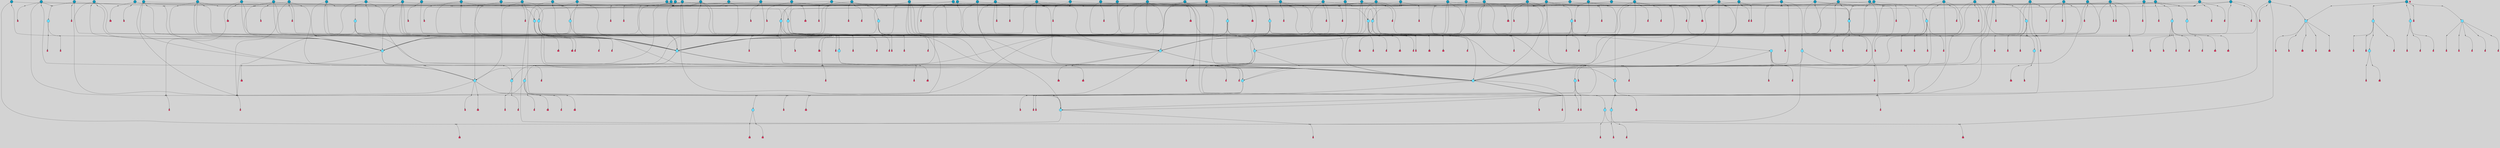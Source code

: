 // File exported with GEGELATI v1.3.1
// On the 2024-04-08 17:25:36
// With the File::TPGGraphDotExporter
digraph{
	graph[pad = "0.212, 0.055" bgcolor = lightgray]
	node[shape=circle style = filled label = ""]
		T3 [fillcolor="#66ddff"]
		T4 [fillcolor="#66ddff"]
		T7 [fillcolor="#66ddff"]
		T9 [fillcolor="#66ddff"]
		T11 [fillcolor="#66ddff"]
		T24 [fillcolor="#66ddff"]
		T82 [fillcolor="#66ddff"]
		T111 [fillcolor="#66ddff"]
		T129 [fillcolor="#66ddff"]
		T164 [fillcolor="#66ddff"]
		T207 [fillcolor="#66ddff"]
		T270 [fillcolor="#66ddff"]
		T324 [fillcolor="#66ddff"]
		T325 [fillcolor="#66ddff"]
		T326 [fillcolor="#66ddff"]
		T327 [fillcolor="#66ddff"]
		T574 [fillcolor="#66ddff"]
		T586 [fillcolor="#66ddff"]
		T626 [fillcolor="#1199bb"]
		T635 [fillcolor="#66ddff"]
		T636 [fillcolor="#66ddff"]
		T637 [fillcolor="#66ddff"]
		T687 [fillcolor="#1199bb"]
		T699 [fillcolor="#66ddff"]
		T700 [fillcolor="#66ddff"]
		T701 [fillcolor="#66ddff"]
		T776 [fillcolor="#66ddff"]
		T777 [fillcolor="#66ddff"]
		T778 [fillcolor="#66ddff"]
		T779 [fillcolor="#66ddff"]
		T830 [fillcolor="#66ddff"]
		T839 [fillcolor="#1199bb"]
		T842 [fillcolor="#1199bb"]
		T846 [fillcolor="#66ddff"]
		T860 [fillcolor="#66ddff"]
		T865 [fillcolor="#66ddff"]
		T866 [fillcolor="#66ddff"]
		T896 [fillcolor="#1199bb"]
		T897 [fillcolor="#1199bb"]
		T898 [fillcolor="#1199bb"]
		T899 [fillcolor="#1199bb"]
		T900 [fillcolor="#1199bb"]
		T901 [fillcolor="#1199bb"]
		T902 [fillcolor="#1199bb"]
		T903 [fillcolor="#66ddff"]
		T904 [fillcolor="#1199bb"]
		T906 [fillcolor="#1199bb"]
		T907 [fillcolor="#1199bb"]
		T908 [fillcolor="#1199bb"]
		T909 [fillcolor="#1199bb"]
		T910 [fillcolor="#1199bb"]
		T911 [fillcolor="#1199bb"]
		T912 [fillcolor="#1199bb"]
		T913 [fillcolor="#1199bb"]
		T914 [fillcolor="#1199bb"]
		T915 [fillcolor="#1199bb"]
		T916 [fillcolor="#1199bb"]
		T917 [fillcolor="#1199bb"]
		T918 [fillcolor="#1199bb"]
		T926 [fillcolor="#1199bb"]
		T927 [fillcolor="#1199bb"]
		T928 [fillcolor="#1199bb"]
		T929 [fillcolor="#1199bb"]
		T930 [fillcolor="#1199bb"]
		T931 [fillcolor="#1199bb"]
		T932 [fillcolor="#1199bb"]
		T933 [fillcolor="#1199bb"]
		T934 [fillcolor="#1199bb"]
		T935 [fillcolor="#1199bb"]
		T936 [fillcolor="#1199bb"]
		T938 [fillcolor="#1199bb"]
		T939 [fillcolor="#1199bb"]
		T940 [fillcolor="#1199bb"]
		T941 [fillcolor="#1199bb"]
		T942 [fillcolor="#66ddff"]
		T950 [fillcolor="#1199bb"]
		T958 [fillcolor="#66ddff"]
		T966 [fillcolor="#66ddff"]
		T976 [fillcolor="#66ddff"]
		T977 [fillcolor="#1199bb"]
		T978 [fillcolor="#66ddff"]
		T979 [fillcolor="#66ddff"]
		T980 [fillcolor="#66ddff"]
		T981 [fillcolor="#66ddff"]
		T983 [fillcolor="#1199bb"]
		T984 [fillcolor="#1199bb"]
		T985 [fillcolor="#1199bb"]
		T986 [fillcolor="#1199bb"]
		T987 [fillcolor="#1199bb"]
		T988 [fillcolor="#1199bb"]
		T989 [fillcolor="#1199bb"]
		T990 [fillcolor="#1199bb"]
		T991 [fillcolor="#1199bb"]
		T992 [fillcolor="#1199bb"]
		T993 [fillcolor="#1199bb"]
		T994 [fillcolor="#1199bb"]
		T995 [fillcolor="#1199bb"]
		T996 [fillcolor="#1199bb"]
		T997 [fillcolor="#1199bb"]
		T998 [fillcolor="#1199bb"]
		T999 [fillcolor="#1199bb"]
		T1000 [fillcolor="#1199bb"]
		T1001 [fillcolor="#1199bb"]
		T1002 [fillcolor="#1199bb"]
		T1003 [fillcolor="#1199bb"]
		T1004 [fillcolor="#1199bb"]
		T1005 [fillcolor="#1199bb"]
		T1006 [fillcolor="#1199bb"]
		T1007 [fillcolor="#1199bb"]
		T1008 [fillcolor="#1199bb"]
		T1009 [fillcolor="#1199bb"]
		T1010 [fillcolor="#1199bb"]
		T1011 [fillcolor="#1199bb"]
		T1012 [fillcolor="#1199bb"]
		T1013 [fillcolor="#1199bb"]
		T1014 [fillcolor="#1199bb"]
		T1015 [fillcolor="#1199bb"]
		T1016 [fillcolor="#1199bb"]
		P13327 [fillcolor="#cccccc" shape=point] //6|
		I13327 [shape=box style=invis label="6|1&2|6#1|7&#92;n10|7&2|0#1|5&#92;n9|4&0|1#2|2&#92;n8|6&0|0#1|0&#92;n"]
		P13327 -> I13327[style=invis]
		A8968 [fillcolor="#ff3366" shape=box margin=0.03 width=0 height=0 label="3"]
		T3 -> P13327 -> A8968
		P13328 [fillcolor="#cccccc" shape=point] //3|
		I13328 [shape=box style=invis label="7|6&2|4#0|2&#92;n10|3&2|7#1|4&#92;n11|6&0|4#0|1&#92;n7|1&0|0#2|6&#92;n7|6&0|3#2|6&#92;n4|0&2|6#0|1&#92;n4|4&2|5#0|2&#92;n4|6&0|4#2|7&#92;n10|0&2|3#1|5&#92;n2|6&0|5#0|2&#92;n1|0&2|3#0|7&#92;n1|6&2|0#0|5&#92;n6|2&0|1#0|7&#92;n9|2&0|3#2|7&#92;n5|3&0|6#0|6&#92;n1|7&2|5#2|3&#92;n8|1&2|7#0|6&#92;n1|0&2|5#2|1&#92;n7|1&2|2#2|5&#92;n7|4&2|6#0|3&#92;n"]
		P13328 -> I13328[style=invis]
		A8969 [fillcolor="#ff3366" shape=box margin=0.03 width=0 height=0 label="4"]
		T3 -> P13328 -> A8969
		P13329 [fillcolor="#cccccc" shape=point] //7|
		I13329 [shape=box style=invis label="0|2&2|4#2|6&#92;n5|3&0|6#0|1&#92;n4|7&2|6#0|5&#92;n7|6&0|7#0|5&#92;n10|7&2|2#1|1&#92;n"]
		P13329 -> I13329[style=invis]
		A8970 [fillcolor="#ff3366" shape=box margin=0.03 width=0 height=0 label="4"]
		T4 -> P13329 -> A8970
		P13330 [fillcolor="#cccccc" shape=point] //0|
		I13330 [shape=box style=invis label="2|5&0|1#0|6&#92;n6|1&2|2#2|7&#92;n8|0&0|3#1|4&#92;n4|3&2|5#2|4&#92;n8|1&2|4#0|0&#92;n6|6&0|1#2|6&#92;n11|7&2|4#2|5&#92;n6|2&2|4#0|2&#92;n8|5&2|4#2|4&#92;n2|1&2|1#2|2&#92;n2|7&2|5#2|6&#92;n9|7&0|5#0|4&#92;n1|2&0|5#2|6&#92;n4|2&2|3#2|7&#92;n3|3&2|1#0|2&#92;n"]
		P13330 -> I13330[style=invis]
		A8971 [fillcolor="#ff3366" shape=box margin=0.03 width=0 height=0 label="5"]
		T4 -> P13330 -> A8971
		P13331 [fillcolor="#cccccc" shape=point] //-3|
		I13331 [shape=box style=invis label="1|6&2|7#0|7&#92;n10|2&0|7#1|3&#92;n9|6&2|7#2|2&#92;n5|3&0|7#0|7&#92;n1|6&2|3#0|0&#92;n2|3&2|3#2|2&#92;n5|1&2|6#0|6&#92;n"]
		P13331 -> I13331[style=invis]
		A8972 [fillcolor="#ff3366" shape=box margin=0.03 width=0 height=0 label="7"]
		T7 -> P13331 -> A8972
		P13332 [fillcolor="#cccccc" shape=point] //5|
		I13332 [shape=box style=invis label="0|5&2|3#0|1&#92;n0|6&2|1#2|4&#92;n6|2&2|6#0|7&#92;n7|4&0|3#0|1&#92;n5|4&0|7#1|6&#92;n9|1&0|5#2|2&#92;n6|3&2|3#1|7&#92;n11|7&2|4#1|6&#92;n2|5&0|1#0|0&#92;n4|7&0|0#0|2&#92;n6|2&0|6#0|0&#92;n2|1&2|6#2|4&#92;n10|0&2|0#1|0&#92;n6|6&2|4#0|6&#92;n"]
		P13332 -> I13332[style=invis]
		A8973 [fillcolor="#ff3366" shape=box margin=0.03 width=0 height=0 label="8"]
		T7 -> P13332 -> A8973
		P13333 [fillcolor="#cccccc" shape=point] //-6|
		I13333 [shape=box style=invis label="11|1&0|7#2|0&#92;n10|4&0|1#1|0&#92;n4|3&2|4#2|1&#92;n0|5&2|0#0|0&#92;n6|1&0|0#0|3&#92;n8|2&2|0#0|4&#92;n11|4&2|0#1|6&#92;n7|0&2|6#2|3&#92;n5|3&2|6#2|0&#92;n2|0&2|0#0|4&#92;n"]
		P13333 -> I13333[style=invis]
		A8974 [fillcolor="#ff3366" shape=box margin=0.03 width=0 height=0 label="9"]
		T9 -> P13333 -> A8974
		P13334 [fillcolor="#cccccc" shape=point] //2|
		I13334 [shape=box style=invis label="6|3&2|7#1|4&#92;n8|6&0|0#2|5&#92;n2|1&0|2#0|3&#92;n8|7&0|6#0|4&#92;n2|1&2|0#0|1&#92;n0|0&2|2#2|3&#92;n6|6&0|7#2|1&#92;n6|1&0|7#2|6&#92;n5|4&2|7#0|4&#92;n0|3&0|4#2|0&#92;n11|0&2|0#2|5&#92;n4|5&2|5#2|4&#92;n5|7&0|6#0|4&#92;n9|7&2|5#0|3&#92;n5|4&2|1#0|3&#92;n5|3&0|1#1|7&#92;n0|4&0|3#2|5&#92;n"]
		P13334 -> I13334[style=invis]
		A8975 [fillcolor="#ff3366" shape=box margin=0.03 width=0 height=0 label="10"]
		T9 -> P13334 -> A8975
		P13335 [fillcolor="#cccccc" shape=point] //6|
		I13335 [shape=box style=invis label="3|0&2|7#2|2&#92;n3|2&0|4#2|5&#92;n5|1&0|2#1|0&#92;n8|7&0|1#2|0&#92;n8|5&0|3#0|6&#92;n0|2&0|2#2|3&#92;n1|5&2|5#0|5&#92;n5|6&0|6#0|7&#92;n6|7&0|0#2|6&#92;n1|2&2|3#0|0&#92;n7|7&2|3#0|4&#92;n0|7&2|7#0|6&#92;n1|0&2|2#2|7&#92;n4|4&0|1#0|0&#92;n"]
		P13335 -> I13335[style=invis]
		A8976 [fillcolor="#ff3366" shape=box margin=0.03 width=0 height=0 label="11"]
		T11 -> P13335 -> A8976
		P13336 [fillcolor="#cccccc" shape=point] //-4|
		I13336 [shape=box style=invis label="4|1&0|4#2|6&#92;n1|2&2|2#2|0&#92;n1|2&2|0#0|6&#92;n8|4&2|3#2|5&#92;n5|5&2|1#1|0&#92;n"]
		P13336 -> I13336[style=invis]
		A8977 [fillcolor="#ff3366" shape=box margin=0.03 width=0 height=0 label="12"]
		T11 -> P13336 -> A8977
		P13337 [fillcolor="#cccccc" shape=point] //-3|
		I13337 [shape=box style=invis label="8|1&2|3#0|5&#92;n0|6&0|5#0|5&#92;n3|7&2|1#0|6&#92;n3|5&0|1#0|0&#92;n9|5&2|0#0|4&#92;n3|5&0|2#0|3&#92;n10|6&2|4#1|0&#92;n9|4&2|7#2|6&#92;n1|7&2|5#2|2&#92;n"]
		P13337 -> I13337[style=invis]
		A8978 [fillcolor="#ff3366" shape=box margin=0.03 width=0 height=0 label="5"]
		T4 -> P13337 -> A8978
		P13338 [fillcolor="#cccccc" shape=point] //1|
		I13338 [shape=box style=invis label="5|1&0|6#2|7&#92;n2|4&0|4#2|2&#92;n0|6&0|5#0|4&#92;n10|6&2|5#1|6&#92;n9|3&0|1#1|7&#92;n10|3&2|2#1|0&#92;n5|0&0|0#2|1&#92;n11|3&2|3#1|5&#92;n10|3&0|1#1|0&#92;n2|4&0|1#0|1&#92;n0|2&0|3#2|4&#92;n9|2&2|1#2|5&#92;n11|7&2|6#2|6&#92;n"]
		P13338 -> I13338[style=invis]
		T24 -> P13338 -> T7
		P13339 [fillcolor="#cccccc" shape=point] //5|
		I13339 [shape=box style=invis label="3|0&2|0#0|1&#92;n3|0&0|7#0|1&#92;n5|3&0|2#2|6&#92;n4|4&2|4#2|6&#92;n11|2&0|7#1|6&#92;n2|7&2|2#2|5&#92;n9|3&2|6#2|7&#92;n7|7&0|0#0|4&#92;n6|1&2|4#2|3&#92;n5|4&2|0#1|6&#92;n1|3&0|7#0|4&#92;n"]
		P13339 -> I13339[style=invis]
		A8979 [fillcolor="#ff3366" shape=box margin=0.03 width=0 height=0 label="7"]
		T24 -> P13339 -> A8979
		P13340 [fillcolor="#cccccc" shape=point] //-2|
		I13340 [shape=box style=invis label="4|1&0|4#0|3&#92;n4|2&0|5#2|0&#92;n5|5&2|6#0|5&#92;n1|4&0|1#0|2&#92;n6|3&2|7#1|5&#92;n0|4&2|0#0|3&#92;n8|5&2|5#1|2&#92;n10|7&2|7#1|1&#92;n3|4&0|0#2|1&#92;n3|6&2|5#2|5&#92;n8|3&0|1#0|7&#92;n10|0&2|7#1|3&#92;n4|1&2|4#0|1&#92;n9|3&2|0#0|4&#92;n3|6&2|0#0|4&#92;n1|2&0|6#2|1&#92;n4|0&2|1#2|2&#92;n"]
		P13340 -> I13340[style=invis]
		A8980 [fillcolor="#ff3366" shape=box margin=0.03 width=0 height=0 label="14"]
		T24 -> P13340 -> A8980
		P13341 [fillcolor="#cccccc" shape=point] //6|
		I13341 [shape=box style=invis label="7|0&2|5#1|2&#92;n10|6&2|1#1|3&#92;n7|5&0|2#0|7&#92;n10|7&0|1#1|5&#92;n4|6&2|5#0|5&#92;n4|4&0|7#2|7&#92;n"]
		P13341 -> I13341[style=invis]
		A8981 [fillcolor="#ff3366" shape=box margin=0.03 width=0 height=0 label="7"]
		T82 -> P13341 -> A8981
		P13342 [fillcolor="#cccccc" shape=point] //6|
		I13342 [shape=box style=invis label="0|5&2|3#0|1&#92;n0|6&2|1#2|4&#92;n9|1&0|5#2|2&#92;n7|4&0|3#0|1&#92;n5|4&0|7#1|6&#92;n2|5&0|1#0|0&#92;n6|3&2|3#1|7&#92;n11|7&2|4#1|6&#92;n6|2&2|6#0|1&#92;n4|7&0|0#0|2&#92;n6|2&0|6#0|0&#92;n9|1&2|6#2|4&#92;n10|0&2|0#1|0&#92;n6|6&2|4#0|6&#92;n"]
		P13342 -> I13342[style=invis]
		A8982 [fillcolor="#ff3366" shape=box margin=0.03 width=0 height=0 label="8"]
		T82 -> P13342 -> A8982
		T82 -> P13333
		P13343 [fillcolor="#cccccc" shape=point] //-5|
		I13343 [shape=box style=invis label="0|0&2|3#0|2&#92;n10|5&0|6#1|3&#92;n7|3&0|6#2|3&#92;n3|4&0|6#0|6&#92;n10|5&0|2#1|1&#92;n5|0&0|1#0|3&#92;n6|6&2|5#1|5&#92;n7|4&0|2#1|7&#92;n5|7&0|1#2|5&#92;n1|5&0|0#0|3&#92;n7|5&2|1#2|6&#92;n9|0&0|2#0|0&#92;n4|0&2|4#0|0&#92;n4|6&0|0#2|3&#92;n3|1&0|6#2|5&#92;n7|7&2|1#2|3&#92;n9|4&2|2#0|6&#92;n"]
		P13343 -> I13343[style=invis]
		T111 -> P13343 -> T9
		P13344 [fillcolor="#cccccc" shape=point] //7|
		I13344 [shape=box style=invis label="7|4&2|1#2|0&#92;n4|1&2|4#2|3&#92;n5|0&2|0#2|2&#92;n6|1&2|4#2|6&#92;n"]
		P13344 -> I13344[style=invis]
		A8983 [fillcolor="#ff3366" shape=box margin=0.03 width=0 height=0 label="9"]
		T111 -> P13344 -> A8983
		P13345 [fillcolor="#cccccc" shape=point] //2|
		I13345 [shape=box style=invis label="3|0&2|0#0|1&#92;n11|2&0|7#1|6&#92;n8|7&2|4#0|5&#92;n5|3&0|2#2|6&#92;n4|4&2|4#2|6&#92;n3|0&0|7#0|1&#92;n2|7&2|2#2|5&#92;n9|3&2|6#2|7&#92;n7|7&0|0#0|4&#92;n6|1&2|4#1|3&#92;n5|4&2|0#1|6&#92;n1|3&0|7#0|4&#92;n"]
		P13345 -> I13345[style=invis]
		A8984 [fillcolor="#ff3366" shape=box margin=0.03 width=0 height=0 label="7"]
		T111 -> P13345 -> A8984
		T111 -> P13333
		P13346 [fillcolor="#cccccc" shape=point] //8|
		I13346 [shape=box style=invis label="9|0&0|1#2|0&#92;n10|1&2|5#1|4&#92;n8|2&2|6#0|4&#92;n2|4&2|5#2|3&#92;n4|2&2|2#0|2&#92;n7|5&0|2#0|0&#92;n8|2&2|1#1|3&#92;n8|7&0|7#2|1&#92;n1|1&0|0#0|7&#92;n5|6&2|5#1|0&#92;n6|6&2|5#0|0&#92;n11|4&0|3#2|6&#92;n4|2&2|4#0|7&#92;n5|6&0|1#2|0&#92;n11|3&0|2#0|7&#92;n"]
		P13346 -> I13346[style=invis]
		A8985 [fillcolor="#ff3366" shape=box margin=0.03 width=0 height=0 label="6"]
		T129 -> P13346 -> A8985
		T129 -> P13339
		P13347 [fillcolor="#cccccc" shape=point] //10|
		I13347 [shape=box style=invis label="4|5&2|7#2|1&#92;n1|7&2|3#0|6&#92;n3|5&2|2#0|3&#92;n10|3&0|7#1|4&#92;n7|1&0|4#2|6&#92;n10|2&0|3#1|7&#92;n9|5&2|0#0|4&#92;n4|0&0|3#2|7&#92;n11|4&2|6#1|2&#92;n5|4&2|7#0|2&#92;n2|6&2|4#0|0&#92;n6|5&0|7#2|1&#92;n5|3&2|3#1|6&#92;n10|7&2|0#1|2&#92;n"]
		P13347 -> I13347[style=invis]
		A8986 [fillcolor="#ff3366" shape=box margin=0.03 width=0 height=0 label="5"]
		T129 -> P13347 -> A8986
		P13348 [fillcolor="#cccccc" shape=point] //5|
		I13348 [shape=box style=invis label="9|4&2|3#1|3&#92;n0|4&2|4#0|5&#92;n6|1&2|6#2|5&#92;n4|0&0|5#2|0&#92;n"]
		P13348 -> I13348[style=invis]
		A8987 [fillcolor="#ff3366" shape=box margin=0.03 width=0 height=0 label="7"]
		T129 -> P13348 -> A8987
		P13349 [fillcolor="#cccccc" shape=point] //6|
		I13349 [shape=box style=invis label="9|4&2|7#0|6&#92;n8|4&0|1#1|0&#92;n1|3&0|0#2|1&#92;n2|4&0|6#2|2&#92;n5|1&2|5#0|7&#92;n3|0&0|3#2|6&#92;n2|2&2|6#0|2&#92;n8|4&0|4#2|2&#92;n5|1&2|4#0|3&#92;n9|4&0|6#0|6&#92;n5|0&2|2#1|5&#92;n11|7&0|0#1|1&#92;n0|4&0|3#0|3&#92;n7|7&2|4#2|5&#92;n1|5&0|1#2|1&#92;n"]
		P13349 -> I13349[style=invis]
		A8988 [fillcolor="#ff3366" shape=box margin=0.03 width=0 height=0 label="1"]
		T129 -> P13349 -> A8988
		T164 -> P13330
		P13350 [fillcolor="#cccccc" shape=point] //-1|
		I13350 [shape=box style=invis label="6|4&0|4#2|4&#92;n4|5&2|5#2|4&#92;n9|7&2|5#0|3&#92;n3|7&2|6#0|6&#92;n8|7&0|6#0|4&#92;n2|1&2|0#0|1&#92;n8|6&0|0#2|5&#92;n2|1&0|2#0|3&#92;n6|1&0|7#2|6&#92;n6|3&0|1#1|6&#92;n5|4&2|7#0|4&#92;n0|7&0|4#2|0&#92;n11|0&2|0#2|5&#92;n3|7&2|0#2|7&#92;n8|3&2|7#1|4&#92;n5|7&0|6#0|4&#92;n0|0&2|3#2|3&#92;n5|4&2|1#0|3&#92;n0|4&0|3#2|5&#92;n"]
		P13350 -> I13350[style=invis]
		A8989 [fillcolor="#ff3366" shape=box margin=0.03 width=0 height=0 label="10"]
		T164 -> P13350 -> A8989
		P13351 [fillcolor="#cccccc" shape=point] //-7|
		I13351 [shape=box style=invis label="6|1&0|2#0|3&#92;n1|2&0|1#2|0&#92;n10|3&2|2#1|1&#92;n0|1&0|2#0|7&#92;n4|6&2|7#2|4&#92;n6|0&2|7#0|6&#92;n"]
		P13351 -> I13351[style=invis]
		A8990 [fillcolor="#ff3366" shape=box margin=0.03 width=0 height=0 label="7"]
		T164 -> P13351 -> A8990
		P13352 [fillcolor="#cccccc" shape=point] //-6|
		I13352 [shape=box style=invis label="11|7&0|1#0|6&#92;n3|5&0|1#0|3&#92;n1|5&0|5#0|6&#92;n1|7&2|5#2|2&#92;n0|0&0|2#2|2&#92;n4|4&0|1#0|5&#92;n6|4&2|2#0|2&#92;n0|6&2|5#0|5&#92;n0|3&2|2#2|6&#92;n"]
		P13352 -> I13352[style=invis]
		A8991 [fillcolor="#ff3366" shape=box margin=0.03 width=0 height=0 label="5"]
		T164 -> P13352 -> A8991
		P13353 [fillcolor="#cccccc" shape=point] //4|
		I13353 [shape=box style=invis label="4|3&0|6#0|3&#92;n5|7&2|3#2|2&#92;n5|6&0|7#1|2&#92;n1|4&2|6#0|3&#92;n8|4&2|1#2|5&#92;n9|5&2|4#1|4&#92;n2|4&0|5#0|7&#92;n10|0&0|6#1|3&#92;n3|0&0|6#0|2&#92;n2|7&2|7#2|6&#92;n5|2&0|5#1|5&#92;n10|4&2|5#1|7&#92;n4|0&0|4#2|4&#92;n11|1&0|4#2|6&#92;n10|6&2|0#1|4&#92;n9|7&0|3#1|4&#92;n4|5&2|7#0|6&#92;n11|5&2|6#2|3&#92;n0|3&0|5#0|1&#92;n"]
		P13353 -> I13353[style=invis]
		A8992 [fillcolor="#ff3366" shape=box margin=0.03 width=0 height=0 label="13"]
		T164 -> P13353 -> A8992
		P13354 [fillcolor="#cccccc" shape=point] //7|
		I13354 [shape=box style=invis label="7|0&2|1#2|0&#92;n9|7&2|1#1|7&#92;n8|2&0|1#1|0&#92;n6|6&0|2#1|1&#92;n2|2&0|5#0|0&#92;n5|7&0|0#2|1&#92;n5|1&2|5#1|5&#92;n4|7&2|4#2|3&#92;n10|5&2|2#1|5&#92;n1|3&2|2#2|0&#92;n10|2&2|6#1|5&#92;n"]
		P13354 -> I13354[style=invis]
		A8993 [fillcolor="#ff3366" shape=box margin=0.03 width=0 height=0 label="1"]
		T207 -> P13354 -> A8993
		P13355 [fillcolor="#cccccc" shape=point] //-3|
		I13355 [shape=box style=invis label="3|7&0|0#0|2&#92;n11|5&0|1#1|1&#92;n4|1&0|6#2|6&#92;n4|0&0|1#0|5&#92;n"]
		P13355 -> I13355[style=invis]
		T207 -> P13355 -> T24
		P13356 [fillcolor="#cccccc" shape=point] //5|
		I13356 [shape=box style=invis label="8|1&2|6#0|6&#92;n3|0&0|7#0|1&#92;n11|3&0|2#2|6&#92;n4|4&2|4#2|6&#92;n11|2&0|7#1|6&#92;n2|7&2|2#2|5&#92;n7|7&0|0#0|4&#92;n6|1&2|4#2|3&#92;n5|4&2|0#1|6&#92;n3|0&2|0#0|1&#92;n1|3&0|7#0|4&#92;n"]
		P13356 -> I13356[style=invis]
		A8994 [fillcolor="#ff3366" shape=box margin=0.03 width=0 height=0 label="7"]
		T207 -> P13356 -> A8994
		P13357 [fillcolor="#cccccc" shape=point] //5|
		I13357 [shape=box style=invis label="10|4&2|6#1|2&#92;n8|4&0|1#1|0&#92;n0|4&2|6#0|0&#92;n8|4&2|5#2|1&#92;n7|5&2|5#1|0&#92;n3|6&0|6#2|2&#92;n1|7&0|7#0|5&#92;n2|0&0|7#2|4&#92;n9|4&2|6#2|7&#92;n2|6&2|2#0|0&#92;n11|7&2|7#0|7&#92;n5|5&0|0#0|1&#92;n10|1&0|0#1|0&#92;n7|3&0|1#2|5&#92;n9|2&2|7#1|5&#92;n9|0&2|5#1|2&#92;n1|6&2|4#2|2&#92;n3|3&2|2#0|7&#92;n1|6&2|0#0|0&#92;n6|4&2|6#1|0&#92;n"]
		P13357 -> I13357[style=invis]
		A8995 [fillcolor="#ff3366" shape=box margin=0.03 width=0 height=0 label="1"]
		T207 -> P13357 -> A8995
		P13358 [fillcolor="#cccccc" shape=point] //7|
		I13358 [shape=box style=invis label="6|1&2|6#2|7&#92;n7|0&2|4#2|3&#92;n3|3&0|7#0|6&#92;n5|4&0|2#2|4&#92;n8|5&2|6#2|7&#92;n0|0&2|3#0|3&#92;n5|4&2|4#2|6&#92;n"]
		P13358 -> I13358[style=invis]
		T207 -> P13358 -> T4
		T270 -> P13354
		P13359 [fillcolor="#cccccc" shape=point] //7|
		I13359 [shape=box style=invis label="7|4&2|7#0|4&#92;n4|6&0|1#2|5&#92;n2|1&2|3#0|0&#92;n4|3&2|0#0|1&#92;n0|0&2|7#2|7&#92;n7|7&0|5#2|3&#92;n5|0&2|1#2|2&#92;n10|0&0|4#1|2&#92;n4|4&0|7#0|0&#92;n6|7&0|2#0|1&#92;n1|4&2|5#0|4&#92;n"]
		P13359 -> I13359[style=invis]
		A8996 [fillcolor="#ff3366" shape=box margin=0.03 width=0 height=0 label="0"]
		T270 -> P13359 -> A8996
		P13360 [fillcolor="#cccccc" shape=point] //-3|
		I13360 [shape=box style=invis label="7|2&2|4#0|2&#92;n4|1&2|6#0|1&#92;n11|6&0|4#0|1&#92;n7|1&0|0#2|6&#92;n6|2&0|1#0|7&#92;n10|3&2|7#1|4&#92;n3|5&2|3#0|1&#92;n4|4&2|5#0|2&#92;n4|6&0|4#2|7&#92;n2|5&0|5#0|2&#92;n10|0&2|3#1|4&#92;n0|1&2|7#0|6&#92;n7|6&0|3#2|6&#92;n1|3&0|6#2|0&#92;n5|3&0|6#0|6&#92;n1|4&2|5#2|3&#92;n1|6&2|0#0|5&#92;n9|2&0|3#2|7&#92;n7|1&2|2#2|5&#92;n"]
		P13360 -> I13360[style=invis]
		T270 -> P13360 -> T207
		P13361 [fillcolor="#cccccc" shape=point] //5|
		I13361 [shape=box style=invis label="1|6&2|7#0|7&#92;n9|2&2|7#2|3&#92;n10|2&0|7#1|3&#92;n0|0&2|7#2|2&#92;n1|6&2|3#0|0&#92;n2|3&2|3#2|2&#92;n"]
		P13361 -> I13361[style=invis]
		A8997 [fillcolor="#ff3366" shape=box margin=0.03 width=0 height=0 label="7"]
		T270 -> P13361 -> A8997
		P13362 [fillcolor="#cccccc" shape=point] //-6|
		I13362 [shape=box style=invis label="6|0&0|5#2|5&#92;n0|3&2|1#2|1&#92;n"]
		P13362 -> I13362[style=invis]
		A8998 [fillcolor="#ff3366" shape=box margin=0.03 width=0 height=0 label="3"]
		T270 -> P13362 -> A8998
		P13363 [fillcolor="#cccccc" shape=point] //-9|
		I13363 [shape=box style=invis label="2|0&2|0#2|1&#92;n4|4&2|4#2|6&#92;n9|1&0|3#1|7&#92;n5|3&0|2#2|6&#92;n2|7&2|2#2|5&#92;n5|4&2|0#1|6&#92;n3|0&0|7#0|1&#92;n1|3&0|7#0|4&#92;n11|6&2|2#0|7&#92;n7|7&0|0#0|4&#92;n11|0&0|7#1|6&#92;n9|3&2|6#2|7&#92;n"]
		P13363 -> I13363[style=invis]
		A8999 [fillcolor="#ff3366" shape=box margin=0.03 width=0 height=0 label="7"]
		T326 -> P13363 -> A8999
		P13364 [fillcolor="#cccccc" shape=point] //-4|
		I13364 [shape=box style=invis label="4|1&0|4#2|6&#92;n1|2&2|2#2|0&#92;n1|2&2|0#0|6&#92;n8|4&2|3#2|5&#92;n5|5&2|1#1|0&#92;n"]
		P13364 -> I13364[style=invis]
		A9000 [fillcolor="#ff3366" shape=box margin=0.03 width=0 height=0 label="12"]
		T325 -> P13364 -> A9000
		P13365 [fillcolor="#cccccc" shape=point] //6|
		I13365 [shape=box style=invis label="3|0&2|7#2|2&#92;n3|2&0|4#2|5&#92;n5|1&0|2#1|0&#92;n8|7&0|1#2|0&#92;n8|5&0|3#0|6&#92;n0|2&0|2#2|3&#92;n1|5&2|5#0|5&#92;n5|6&0|6#0|7&#92;n6|7&0|0#2|6&#92;n1|2&2|3#0|0&#92;n7|7&2|3#0|4&#92;n0|7&2|7#0|6&#92;n1|0&2|2#2|7&#92;n4|4&0|1#0|0&#92;n"]
		P13365 -> I13365[style=invis]
		A9001 [fillcolor="#ff3366" shape=box margin=0.03 width=0 height=0 label="11"]
		T325 -> P13365 -> A9001
		P13366 [fillcolor="#cccccc" shape=point] //2|
		I13366 [shape=box style=invis label="4|1&0|4#2|6&#92;n5|5&2|1#1|0&#92;n1|0&2|0#0|6&#92;n8|4&2|3#2|5&#92;n"]
		P13366 -> I13366[style=invis]
		T326 -> P13366 -> T325
		P13367 [fillcolor="#cccccc" shape=point] //8|
		I13367 [shape=box style=invis label="9|7&0|5#2|5&#92;n3|3&2|3#0|2&#92;n9|5&2|2#1|0&#92;n2|3&0|6#0|3&#92;n4|4&2|5#2|7&#92;n11|3&2|0#1|5&#92;n6|6&2|1#2|2&#92;n4|6&0|1#2|2&#92;n2|5&2|7#2|2&#92;n7|7&2|2#2|3&#92;n6|5&0|3#2|6&#92;n6|7&0|6#0|2&#92;n"]
		P13367 -> I13367[style=invis]
		A9002 [fillcolor="#ff3366" shape=box margin=0.03 width=0 height=0 label="14"]
		T326 -> P13367 -> A9002
		P13368 [fillcolor="#cccccc" shape=point] //4|
		I13368 [shape=box style=invis label="4|3&0|6#0|3&#92;n5|7&2|3#2|2&#92;n5|6&0|7#1|2&#92;n1|4&2|6#0|3&#92;n8|4&2|1#2|5&#92;n9|5&2|4#1|4&#92;n2|4&0|5#0|7&#92;n10|0&0|6#1|3&#92;n3|0&0|6#0|2&#92;n2|7&2|7#2|6&#92;n5|2&0|5#1|5&#92;n10|4&2|5#1|7&#92;n4|0&0|4#2|4&#92;n11|1&0|4#2|6&#92;n10|6&2|0#1|4&#92;n9|7&0|3#1|4&#92;n4|5&2|7#0|6&#92;n11|5&2|6#2|3&#92;n0|3&0|5#0|1&#92;n"]
		P13368 -> I13368[style=invis]
		A9003 [fillcolor="#ff3366" shape=box margin=0.03 width=0 height=0 label="13"]
		T326 -> P13368 -> A9003
		P13369 [fillcolor="#cccccc" shape=point] //-3|
		I13369 [shape=box style=invis label="4|5&0|0#0|0&#92;n4|7&0|0#0|2&#92;n0|6&2|1#2|4&#92;n9|1&0|5#2|2&#92;n10|0&2|0#1|0&#92;n6|6&2|4#0|6&#92;n2|5&0|1#0|0&#92;n6|3&2|3#1|7&#92;n11|7&2|4#1|6&#92;n6|2&2|6#0|1&#92;n6|2&0|0#0|0&#92;n9|1&2|6#2|4&#92;n10|4&0|3#1|1&#92;n5|4&2|7#1|6&#92;n"]
		P13369 -> I13369[style=invis]
		T327 -> P13369 -> T326
		P13370 [fillcolor="#cccccc" shape=point] //5|
		I13370 [shape=box style=invis label="0|5&2|3#0|1&#92;n0|6&2|1#2|4&#92;n6|2&2|6#0|7&#92;n7|4&0|3#0|1&#92;n5|4&0|7#1|6&#92;n9|1&0|5#2|2&#92;n6|3&2|3#1|7&#92;n11|7&2|4#1|6&#92;n2|5&0|1#0|0&#92;n4|7&0|0#0|2&#92;n6|2&0|6#0|0&#92;n2|1&2|6#2|4&#92;n10|0&2|0#1|0&#92;n6|6&2|4#0|6&#92;n"]
		P13370 -> I13370[style=invis]
		A9004 [fillcolor="#ff3366" shape=box margin=0.03 width=0 height=0 label="8"]
		T324 -> P13370 -> A9004
		P13371 [fillcolor="#cccccc" shape=point] //-3|
		I13371 [shape=box style=invis label="1|6&2|7#0|7&#92;n10|2&0|7#1|3&#92;n9|6&2|7#2|2&#92;n5|3&0|7#0|7&#92;n1|6&2|3#0|0&#92;n2|3&2|3#2|2&#92;n5|1&2|6#0|6&#92;n"]
		P13371 -> I13371[style=invis]
		A9005 [fillcolor="#ff3366" shape=box margin=0.03 width=0 height=0 label="7"]
		T324 -> P13371 -> A9005
		P13372 [fillcolor="#cccccc" shape=point] //1|
		I13372 [shape=box style=invis label="0|4&0|1#0|1&#92;n10|5&2|5#1|6&#92;n7|7&2|5#2|2&#92;n9|5&0|7#2|7&#92;n8|4&0|3#2|7&#92;n11|0&2|3#0|5&#92;n7|0&0|0#0|1&#92;n4|2&0|4#0|5&#92;n5|1&0|6#2|7&#92;n11|3&0|7#1|3&#92;n"]
		P13372 -> I13372[style=invis]
		T327 -> P13372 -> T324
		P13373 [fillcolor="#cccccc" shape=point] //-8|
		I13373 [shape=box style=invis label="7|5&0|4#2|4&#92;n"]
		P13373 -> I13373[style=invis]
		A9006 [fillcolor="#ff3366" shape=box margin=0.03 width=0 height=0 label="3"]
		T326 -> P13373 -> A9006
		P13374 [fillcolor="#cccccc" shape=point] //4|
		I13374 [shape=box style=invis label="4|3&0|6#0|3&#92;n5|7&2|3#2|2&#92;n5|6&0|7#1|2&#92;n1|4&2|6#0|3&#92;n8|4&2|1#2|5&#92;n9|5&2|4#1|4&#92;n2|4&0|5#0|7&#92;n10|0&0|6#1|3&#92;n3|0&0|6#0|2&#92;n2|7&2|7#2|6&#92;n5|2&0|5#1|5&#92;n10|4&2|5#1|7&#92;n4|0&0|4#2|4&#92;n11|1&0|4#2|6&#92;n10|6&2|0#1|4&#92;n9|7&0|3#1|4&#92;n4|5&2|7#0|6&#92;n11|5&2|6#2|3&#92;n0|3&0|5#0|1&#92;n"]
		P13374 -> I13374[style=invis]
		A9007 [fillcolor="#ff3366" shape=box margin=0.03 width=0 height=0 label="13"]
		T327 -> P13374 -> A9007
		P13375 [fillcolor="#cccccc" shape=point] //8|
		I13375 [shape=box style=invis label="9|0&0|1#2|0&#92;n10|1&2|5#1|4&#92;n8|2&2|6#0|4&#92;n2|4&2|5#2|3&#92;n4|2&2|2#0|2&#92;n7|5&0|2#0|0&#92;n8|2&2|1#1|3&#92;n8|7&0|7#2|1&#92;n1|1&0|0#0|7&#92;n5|6&2|5#1|0&#92;n6|6&2|5#0|0&#92;n11|4&0|3#2|6&#92;n4|2&2|4#0|7&#92;n5|6&0|1#2|0&#92;n11|3&0|2#0|7&#92;n"]
		P13375 -> I13375[style=invis]
		A9008 [fillcolor="#ff3366" shape=box margin=0.03 width=0 height=0 label="6"]
		T574 -> P13375 -> A9008
		P13376 [fillcolor="#cccccc" shape=point] //5|
		I13376 [shape=box style=invis label="3|0&2|0#0|1&#92;n3|0&0|7#0|1&#92;n5|3&0|2#2|6&#92;n4|4&2|4#2|6&#92;n11|2&0|7#1|6&#92;n2|7&2|2#2|5&#92;n9|3&2|6#2|7&#92;n7|7&0|0#0|4&#92;n6|1&2|4#2|3&#92;n5|4&2|0#1|6&#92;n1|3&0|7#0|4&#92;n"]
		P13376 -> I13376[style=invis]
		A9009 [fillcolor="#ff3366" shape=box margin=0.03 width=0 height=0 label="7"]
		T574 -> P13376 -> A9009
		P13377 [fillcolor="#cccccc" shape=point] //10|
		I13377 [shape=box style=invis label="4|5&2|7#2|1&#92;n1|7&2|3#0|6&#92;n3|5&2|2#0|3&#92;n10|3&0|7#1|4&#92;n7|1&0|4#2|6&#92;n10|2&0|3#1|7&#92;n9|5&2|0#0|4&#92;n4|0&0|3#2|7&#92;n11|4&2|6#1|2&#92;n5|4&2|7#0|2&#92;n2|6&2|4#0|0&#92;n6|5&0|7#2|1&#92;n5|3&2|3#1|6&#92;n10|7&2|0#1|2&#92;n"]
		P13377 -> I13377[style=invis]
		A9010 [fillcolor="#ff3366" shape=box margin=0.03 width=0 height=0 label="5"]
		T574 -> P13377 -> A9010
		P13378 [fillcolor="#cccccc" shape=point] //6|
		I13378 [shape=box style=invis label="9|4&2|7#0|6&#92;n8|4&0|1#1|0&#92;n1|3&0|0#2|1&#92;n2|4&0|6#2|2&#92;n5|1&2|5#0|7&#92;n3|0&0|3#2|6&#92;n2|2&2|6#0|2&#92;n8|4&0|4#2|2&#92;n5|1&2|4#0|3&#92;n9|4&0|6#0|6&#92;n5|0&2|2#1|5&#92;n11|7&0|0#1|1&#92;n0|4&0|3#0|3&#92;n7|7&2|4#2|5&#92;n1|5&0|1#2|1&#92;n"]
		P13378 -> I13378[style=invis]
		A9011 [fillcolor="#ff3366" shape=box margin=0.03 width=0 height=0 label="1"]
		T574 -> P13378 -> A9011
		P13379 [fillcolor="#cccccc" shape=point] //5|
		I13379 [shape=box style=invis label="9|4&2|3#1|3&#92;n0|4&2|4#0|5&#92;n6|1&2|6#2|5&#92;n4|0&0|5#2|0&#92;n"]
		P13379 -> I13379[style=invis]
		A9012 [fillcolor="#ff3366" shape=box margin=0.03 width=0 height=0 label="7"]
		T574 -> P13379 -> A9012
		P13380 [fillcolor="#cccccc" shape=point] //-9|
		I13380 [shape=box style=invis label="5|5&0|5#0|6&#92;n0|5&2|3#0|1&#92;n8|5&0|3#1|6&#92;n6|2&0|6#0|0&#92;n4|7&0|0#0|5&#92;n10|0&2|0#1|0&#92;n11|2&0|4#1|6&#92;n9|1&0|5#2|2&#92;n6|3&2|3#1|7&#92;n5|7&0|7#1|6&#92;n0|6&2|1#2|4&#92;n2|1&2|6#2|4&#92;n7|4&0|3#0|1&#92;n6|6&2|4#0|6&#92;n"]
		P13380 -> I13380[style=invis]
		A9013 [fillcolor="#ff3366" shape=box margin=0.03 width=0 height=0 label="8"]
		T586 -> P13380 -> A9013
		T586 -> P13341
		P13381 [fillcolor="#cccccc" shape=point] //3|
		I13381 [shape=box style=invis label="9|0&0|1#2|2&#92;n8|6&0|0#1|0&#92;n8|2&0|2#2|4&#92;n3|5&0|1#0|5&#92;n0|0&0|6#2|7&#92;n"]
		P13381 -> I13381[style=invis]
		A9014 [fillcolor="#ff3366" shape=box margin=0.03 width=0 height=0 label="3"]
		T586 -> P13381 -> A9014
		P13382 [fillcolor="#cccccc" shape=point] //-6|
		I13382 [shape=box style=invis label="6|1&2|7#0|1&#92;n10|4&0|0#1|1&#92;n11|0&2|4#0|6&#92;n7|7&2|2#2|2&#92;n2|0&2|5#0|0&#92;n9|2&2|1#2|7&#92;n7|2&2|0#1|5&#92;n0|2&2|7#2|5&#92;n7|2&2|4#2|5&#92;n1|1&2|7#0|6&#92;n3|4&2|2#0|3&#92;n7|4&2|0#2|1&#92;n"]
		P13382 -> I13382[style=invis]
		T586 -> P13382 -> T111
		P13383 [fillcolor="#cccccc" shape=point] //-2|
		I13383 [shape=box style=invis label="0|3&2|7#2|5&#92;n10|0&2|3#1|4&#92;n2|0&2|5#0|6&#92;n7|7&2|2#2|1&#92;n0|2&2|3#0|4&#92;n10|2&2|4#1|5&#92;n9|2&2|1#2|6&#92;n3|4&2|6#2|1&#92;n5|1&2|3#2|4&#92;n4|2&2|5#2|7&#92;n7|4&0|4#1|1&#92;n5|6&2|7#1|0&#92;n1|0&0|6#0|0&#92;n"]
		P13383 -> I13383[style=invis]
		T586 -> P13383 -> T111
		P13384 [fillcolor="#cccccc" shape=point] //10|
		I13384 [shape=box style=invis label="9|3&0|1#1|7&#92;n9|0&2|7#2|2&#92;n0|5&0|2#0|3&#92;n10|1&2|2#1|6&#92;n2|5&0|0#0|4&#92;n5|3&0|7#2|0&#92;n5|2&0|0#1|2&#92;n1|0&0|2#2|5&#92;n"]
		P13384 -> I13384[style=invis]
		T626 -> P13384 -> T164
		T626 -> P13382
		P13385 [fillcolor="#cccccc" shape=point] //7|
		I13385 [shape=box style=invis label="0|5&2|3#0|0&#92;n0|6&2|1#2|4&#92;n5|4&0|7#1|6&#92;n9|0&2|7#1|1&#92;n7|4&0|3#0|1&#92;n11|7&2|4#1|6&#92;n8|7&0|4#2|1&#92;n9|1&0|5#2|2&#92;n6|2&2|6#0|7&#92;n8|6&0|2#0|0&#92;n4|7&0|0#0|2&#92;n6|2&0|6#0|0&#92;n10|0&0|0#1|0&#92;n6|6&2|4#0|6&#92;n"]
		P13385 -> I13385[style=invis]
		T626 -> P13385 -> T129
		P13386 [fillcolor="#cccccc" shape=point] //-1|
		I13386 [shape=box style=invis label="9|0&2|2#2|2&#92;n10|1&2|7#1|6&#92;n3|3&0|0#0|1&#92;n10|5&0|0#1|1&#92;n1|3&0|5#2|5&#92;n2|1&2|5#0|0&#92;n11|3&0|7#0|1&#92;n4|0&2|3#2|7&#92;n"]
		P13386 -> I13386[style=invis]
		T626 -> P13386 -> T111
		P13387 [fillcolor="#cccccc" shape=point] //9|
		I13387 [shape=box style=invis label="0|4&0|3#2|5&#92;n9|4&2|5#0|3&#92;n8|7&0|6#0|4&#92;n6|1&0|7#2|5&#92;n0|4&2|2#0|1&#92;n2|1&0|2#2|3&#92;n3|7&2|7#0|2&#92;n0|0&2|7#2|3&#92;n5|4&2|5#0|4&#92;n9|3&0|4#2|0&#92;n4|5&2|5#2|4&#92;n8|3&0|1#1|7&#92;n6|3&2|2#1|0&#92;n11|7&2|0#2|5&#92;n4|6&0|0#2|7&#92;n0|1&0|3#0|4&#92;n5|7&0|6#0|4&#92;n7|3&2|7#0|7&#92;n2|0&2|0#0|1&#92;n6|6&0|7#2|1&#92;n"]
		P13387 -> I13387[style=invis]
		A9015 [fillcolor="#ff3366" shape=box margin=0.03 width=0 height=0 label="10"]
		T626 -> P13387 -> A9015
		P13388 [fillcolor="#cccccc" shape=point] //4|
		I13388 [shape=box style=invis label="4|3&0|6#0|3&#92;n5|7&2|3#2|2&#92;n5|6&0|7#1|2&#92;n1|4&2|6#0|3&#92;n8|4&2|1#2|5&#92;n9|5&2|4#1|4&#92;n2|4&0|5#0|7&#92;n10|0&0|6#1|3&#92;n3|0&0|6#0|2&#92;n2|7&2|7#2|6&#92;n5|2&0|5#1|5&#92;n10|4&2|5#1|7&#92;n4|0&0|4#2|4&#92;n11|1&0|4#2|6&#92;n10|6&2|0#1|4&#92;n9|7&0|3#1|4&#92;n4|5&2|7#0|6&#92;n11|5&2|6#2|3&#92;n0|3&0|5#0|1&#92;n"]
		P13388 -> I13388[style=invis]
		A9016 [fillcolor="#ff3366" shape=box margin=0.03 width=0 height=0 label="13"]
		T635 -> P13388 -> A9016
		P13389 [fillcolor="#cccccc" shape=point] //-6|
		I13389 [shape=box style=invis label="11|1&0|7#2|0&#92;n10|4&0|1#1|0&#92;n4|3&2|4#2|1&#92;n0|5&2|0#0|0&#92;n6|1&0|0#0|3&#92;n8|2&2|0#0|4&#92;n11|4&2|0#1|6&#92;n7|0&2|6#2|3&#92;n5|3&2|6#2|0&#92;n2|0&2|0#0|4&#92;n"]
		P13389 -> I13389[style=invis]
		A9017 [fillcolor="#ff3366" shape=box margin=0.03 width=0 height=0 label="9"]
		T636 -> P13389 -> A9017
		P13390 [fillcolor="#cccccc" shape=point] //2|
		I13390 [shape=box style=invis label="3|0&2|0#0|1&#92;n11|2&0|7#1|6&#92;n8|7&2|4#0|5&#92;n5|3&0|2#2|6&#92;n4|4&2|4#2|6&#92;n3|0&0|7#0|1&#92;n2|7&2|2#2|5&#92;n9|3&2|6#2|7&#92;n7|7&0|0#0|4&#92;n6|1&2|4#1|3&#92;n5|4&2|0#1|6&#92;n1|3&0|7#0|4&#92;n"]
		P13390 -> I13390[style=invis]
		A9018 [fillcolor="#ff3366" shape=box margin=0.03 width=0 height=0 label="7"]
		T636 -> P13390 -> A9018
		P13391 [fillcolor="#cccccc" shape=point] //-5|
		I13391 [shape=box style=invis label="0|0&2|3#0|2&#92;n10|5&0|6#1|3&#92;n7|3&0|6#2|3&#92;n3|4&0|6#0|6&#92;n10|5&0|2#1|1&#92;n5|0&0|1#0|3&#92;n6|6&2|5#1|5&#92;n7|4&0|2#1|7&#92;n5|7&0|1#2|5&#92;n1|5&0|0#0|3&#92;n7|5&2|1#2|6&#92;n9|0&0|2#0|0&#92;n4|0&2|4#0|0&#92;n4|6&0|0#2|3&#92;n3|1&0|6#2|5&#92;n7|7&2|1#2|3&#92;n9|4&2|2#0|6&#92;n"]
		P13391 -> I13391[style=invis]
		T636 -> P13391 -> T637
		P13392 [fillcolor="#cccccc" shape=point] //-6|
		I13392 [shape=box style=invis label="11|7&0|1#0|6&#92;n3|5&0|1#0|3&#92;n1|5&0|5#0|6&#92;n1|7&2|5#2|2&#92;n0|0&0|2#2|2&#92;n4|4&0|1#0|5&#92;n6|4&2|2#0|2&#92;n0|6&2|5#0|5&#92;n0|3&2|2#2|6&#92;n"]
		P13392 -> I13392[style=invis]
		A9019 [fillcolor="#ff3366" shape=box margin=0.03 width=0 height=0 label="5"]
		T635 -> P13392 -> A9019
		P13393 [fillcolor="#cccccc" shape=point] //-6|
		I13393 [shape=box style=invis label="11|1&0|7#2|0&#92;n10|4&0|1#1|0&#92;n4|3&2|4#2|1&#92;n0|5&2|0#0|0&#92;n6|1&0|0#0|3&#92;n8|2&2|0#0|4&#92;n11|4&2|0#1|6&#92;n7|0&2|6#2|3&#92;n5|3&2|6#2|0&#92;n2|0&2|0#0|4&#92;n"]
		P13393 -> I13393[style=invis]
		A9020 [fillcolor="#ff3366" shape=box margin=0.03 width=0 height=0 label="9"]
		T637 -> P13393 -> A9020
		P13394 [fillcolor="#cccccc" shape=point] //7|
		I13394 [shape=box style=invis label="7|4&2|1#2|0&#92;n4|1&2|4#2|3&#92;n5|0&2|0#2|2&#92;n6|1&2|4#2|6&#92;n"]
		P13394 -> I13394[style=invis]
		A9021 [fillcolor="#ff3366" shape=box margin=0.03 width=0 height=0 label="9"]
		T636 -> P13394 -> A9021
		P13395 [fillcolor="#cccccc" shape=point] //0|
		I13395 [shape=box style=invis label="2|5&0|1#0|6&#92;n6|1&2|2#2|7&#92;n8|0&0|3#1|4&#92;n4|3&2|5#2|4&#92;n8|1&2|4#0|0&#92;n6|6&0|1#2|6&#92;n11|7&2|4#2|5&#92;n6|2&2|4#0|2&#92;n8|5&2|4#2|4&#92;n2|1&2|1#2|2&#92;n2|7&2|5#2|6&#92;n9|7&0|5#0|4&#92;n1|2&0|5#2|6&#92;n4|2&2|3#2|7&#92;n3|3&2|1#0|2&#92;n"]
		P13395 -> I13395[style=invis]
		A9022 [fillcolor="#ff3366" shape=box margin=0.03 width=0 height=0 label="5"]
		T635 -> P13395 -> A9022
		P13396 [fillcolor="#cccccc" shape=point] //2|
		I13396 [shape=box style=invis label="6|3&2|7#1|4&#92;n8|6&0|0#2|5&#92;n2|1&0|2#0|3&#92;n8|7&0|6#0|4&#92;n2|1&2|0#0|1&#92;n0|0&2|2#2|3&#92;n6|6&0|7#2|1&#92;n6|1&0|7#2|6&#92;n5|4&2|7#0|4&#92;n0|3&0|4#2|0&#92;n11|0&2|0#2|5&#92;n4|5&2|5#2|4&#92;n5|7&0|6#0|4&#92;n9|7&2|5#0|3&#92;n5|4&2|1#0|3&#92;n5|3&0|1#1|7&#92;n0|4&0|3#2|5&#92;n"]
		P13396 -> I13396[style=invis]
		A9023 [fillcolor="#ff3366" shape=box margin=0.03 width=0 height=0 label="10"]
		T637 -> P13396 -> A9023
		P13397 [fillcolor="#cccccc" shape=point] //-1|
		I13397 [shape=box style=invis label="6|4&0|4#2|4&#92;n4|5&2|5#2|4&#92;n9|7&2|5#0|3&#92;n3|7&2|6#0|6&#92;n8|7&0|6#0|4&#92;n2|1&2|0#0|1&#92;n8|6&0|0#2|5&#92;n2|1&0|2#0|3&#92;n6|1&0|7#2|6&#92;n6|3&0|1#1|6&#92;n5|4&2|7#0|4&#92;n0|7&0|4#2|0&#92;n11|0&2|0#2|5&#92;n3|7&2|0#2|7&#92;n8|3&2|7#1|4&#92;n5|7&0|6#0|4&#92;n0|0&2|3#2|3&#92;n5|4&2|1#0|3&#92;n0|4&0|3#2|5&#92;n"]
		P13397 -> I13397[style=invis]
		A9024 [fillcolor="#ff3366" shape=box margin=0.03 width=0 height=0 label="10"]
		T635 -> P13397 -> A9024
		P13398 [fillcolor="#cccccc" shape=point] //-7|
		I13398 [shape=box style=invis label="6|1&0|2#0|3&#92;n1|2&0|1#2|0&#92;n10|3&2|2#1|1&#92;n0|1&0|2#0|7&#92;n4|6&2|7#2|4&#92;n6|0&2|7#0|6&#92;n"]
		P13398 -> I13398[style=invis]
		A9025 [fillcolor="#ff3366" shape=box margin=0.03 width=0 height=0 label="7"]
		T635 -> P13398 -> A9025
		T687 -> P13384
		P13399 [fillcolor="#cccccc" shape=point] //-1|
		I13399 [shape=box style=invis label="9|7&2|6#2|0&#92;n8|3&2|1#0|2&#92;n11|5&0|0#0|6&#92;n9|7&2|7#1|7&#92;n2|0&2|5#2|0&#92;n9|4&2|0#2|1&#92;n3|7&0|4#2|3&#92;n0|2&2|7#2|5&#92;n10|4&0|6#1|1&#92;n1|5&2|7#0|6&#92;n5|2&0|0#1|6&#92;n3|4&2|2#0|3&#92;n"]
		P13399 -> I13399[style=invis]
		T687 -> P13399 -> T111
		T687 -> P13385
		P13400 [fillcolor="#cccccc" shape=point] //-4|
		I13400 [shape=box style=invis label="0|7&2|5#0|4&#92;n8|5&0|5#2|7&#92;n5|6&0|7#0|4&#92;n7|0&0|5#2|1&#92;n10|6&2|1#1|2&#92;n0|0&2|1#0|6&#92;n8|4&0|5#0|6&#92;n4|2&0|5#2|4&#92;n"]
		P13400 -> I13400[style=invis]
		A9026 [fillcolor="#ff3366" shape=box margin=0.03 width=0 height=0 label="5"]
		T687 -> P13400 -> A9026
		P13401 [fillcolor="#cccccc" shape=point] //7|
		I13401 [shape=box style=invis label="9|2&2|5#2|5&#92;n8|0&0|2#1|6&#92;n11|6&2|2#1|0&#92;n3|3&0|7#0|1&#92;n6|0&2|4#2|3&#92;n3|0&0|0#2|2&#92;n1|4&0|5#0|6&#92;n5|5&0|2#2|6&#92;n2|1&0|0#2|6&#92;n4|4&2|4#2|6&#92;n"]
		P13401 -> I13401[style=invis]
		T687 -> P13401 -> T82
		P13402 [fillcolor="#cccccc" shape=point] //4|
		I13402 [shape=box style=invis label="4|3&0|6#0|3&#92;n5|7&2|3#2|2&#92;n5|6&0|7#1|2&#92;n1|4&2|6#0|3&#92;n8|4&2|1#2|5&#92;n9|5&2|4#1|4&#92;n2|4&0|5#0|7&#92;n10|0&0|6#1|3&#92;n3|0&0|6#0|2&#92;n2|7&2|7#2|6&#92;n5|2&0|5#1|5&#92;n10|4&2|5#1|7&#92;n4|0&0|4#2|4&#92;n11|1&0|4#2|6&#92;n10|6&2|0#1|4&#92;n9|7&0|3#1|4&#92;n4|5&2|7#0|6&#92;n11|5&2|6#2|3&#92;n0|3&0|5#0|1&#92;n"]
		P13402 -> I13402[style=invis]
		A9027 [fillcolor="#ff3366" shape=box margin=0.03 width=0 height=0 label="13"]
		T699 -> P13402 -> A9027
		P13403 [fillcolor="#cccccc" shape=point] //-6|
		I13403 [shape=box style=invis label="11|1&0|7#2|0&#92;n10|4&0|1#1|0&#92;n4|3&2|4#2|1&#92;n0|5&2|0#0|0&#92;n6|1&0|0#0|3&#92;n8|2&2|0#0|4&#92;n11|4&2|0#1|6&#92;n7|0&2|6#2|3&#92;n5|3&2|6#2|0&#92;n2|0&2|0#0|4&#92;n"]
		P13403 -> I13403[style=invis]
		A9028 [fillcolor="#ff3366" shape=box margin=0.03 width=0 height=0 label="9"]
		T700 -> P13403 -> A9028
		P13404 [fillcolor="#cccccc" shape=point] //2|
		I13404 [shape=box style=invis label="3|0&2|0#0|1&#92;n11|2&0|7#1|6&#92;n8|7&2|4#0|5&#92;n5|3&0|2#2|6&#92;n4|4&2|4#2|6&#92;n3|0&0|7#0|1&#92;n2|7&2|2#2|5&#92;n9|3&2|6#2|7&#92;n7|7&0|0#0|4&#92;n6|1&2|4#1|3&#92;n5|4&2|0#1|6&#92;n1|3&0|7#0|4&#92;n"]
		P13404 -> I13404[style=invis]
		A9029 [fillcolor="#ff3366" shape=box margin=0.03 width=0 height=0 label="7"]
		T700 -> P13404 -> A9029
		P13405 [fillcolor="#cccccc" shape=point] //-5|
		I13405 [shape=box style=invis label="0|0&2|3#0|2&#92;n10|5&0|6#1|3&#92;n7|3&0|6#2|3&#92;n3|4&0|6#0|6&#92;n10|5&0|2#1|1&#92;n5|0&0|1#0|3&#92;n6|6&2|5#1|5&#92;n7|4&0|2#1|7&#92;n5|7&0|1#2|5&#92;n1|5&0|0#0|3&#92;n7|5&2|1#2|6&#92;n9|0&0|2#0|0&#92;n4|0&2|4#0|0&#92;n4|6&0|0#2|3&#92;n3|1&0|6#2|5&#92;n7|7&2|1#2|3&#92;n9|4&2|2#0|6&#92;n"]
		P13405 -> I13405[style=invis]
		T700 -> P13405 -> T701
		P13406 [fillcolor="#cccccc" shape=point] //-6|
		I13406 [shape=box style=invis label="11|7&0|1#0|6&#92;n3|5&0|1#0|3&#92;n1|5&0|5#0|6&#92;n1|7&2|5#2|2&#92;n0|0&0|2#2|2&#92;n4|4&0|1#0|5&#92;n6|4&2|2#0|2&#92;n0|6&2|5#0|5&#92;n0|3&2|2#2|6&#92;n"]
		P13406 -> I13406[style=invis]
		A9030 [fillcolor="#ff3366" shape=box margin=0.03 width=0 height=0 label="5"]
		T699 -> P13406 -> A9030
		P13407 [fillcolor="#cccccc" shape=point] //-6|
		I13407 [shape=box style=invis label="11|1&0|7#2|0&#92;n10|4&0|1#1|0&#92;n4|3&2|4#2|1&#92;n0|5&2|0#0|0&#92;n6|1&0|0#0|3&#92;n8|2&2|0#0|4&#92;n11|4&2|0#1|6&#92;n7|0&2|6#2|3&#92;n5|3&2|6#2|0&#92;n2|0&2|0#0|4&#92;n"]
		P13407 -> I13407[style=invis]
		A9031 [fillcolor="#ff3366" shape=box margin=0.03 width=0 height=0 label="9"]
		T701 -> P13407 -> A9031
		P13408 [fillcolor="#cccccc" shape=point] //7|
		I13408 [shape=box style=invis label="7|4&2|1#2|0&#92;n4|1&2|4#2|3&#92;n5|0&2|0#2|2&#92;n6|1&2|4#2|6&#92;n"]
		P13408 -> I13408[style=invis]
		A9032 [fillcolor="#ff3366" shape=box margin=0.03 width=0 height=0 label="9"]
		T700 -> P13408 -> A9032
		P13409 [fillcolor="#cccccc" shape=point] //0|
		I13409 [shape=box style=invis label="2|5&0|1#0|6&#92;n6|1&2|2#2|7&#92;n8|0&0|3#1|4&#92;n4|3&2|5#2|4&#92;n8|1&2|4#0|0&#92;n6|6&0|1#2|6&#92;n11|7&2|4#2|5&#92;n6|2&2|4#0|2&#92;n8|5&2|4#2|4&#92;n2|1&2|1#2|2&#92;n2|7&2|5#2|6&#92;n9|7&0|5#0|4&#92;n1|2&0|5#2|6&#92;n4|2&2|3#2|7&#92;n3|3&2|1#0|2&#92;n"]
		P13409 -> I13409[style=invis]
		A9033 [fillcolor="#ff3366" shape=box margin=0.03 width=0 height=0 label="5"]
		T699 -> P13409 -> A9033
		P13410 [fillcolor="#cccccc" shape=point] //2|
		I13410 [shape=box style=invis label="6|3&2|7#1|4&#92;n8|6&0|0#2|5&#92;n2|1&0|2#0|3&#92;n8|7&0|6#0|4&#92;n2|1&2|0#0|1&#92;n0|0&2|2#2|3&#92;n6|6&0|7#2|1&#92;n6|1&0|7#2|6&#92;n5|4&2|7#0|4&#92;n0|3&0|4#2|0&#92;n11|0&2|0#2|5&#92;n4|5&2|5#2|4&#92;n5|7&0|6#0|4&#92;n9|7&2|5#0|3&#92;n5|4&2|1#0|3&#92;n5|3&0|1#1|7&#92;n0|4&0|3#2|5&#92;n"]
		P13410 -> I13410[style=invis]
		A9034 [fillcolor="#ff3366" shape=box margin=0.03 width=0 height=0 label="10"]
		T701 -> P13410 -> A9034
		P13411 [fillcolor="#cccccc" shape=point] //-1|
		I13411 [shape=box style=invis label="6|4&0|4#2|4&#92;n4|5&2|5#2|4&#92;n9|7&2|5#0|3&#92;n3|7&2|6#0|6&#92;n8|7&0|6#0|4&#92;n2|1&2|0#0|1&#92;n8|6&0|0#2|5&#92;n2|1&0|2#0|3&#92;n6|1&0|7#2|6&#92;n6|3&0|1#1|6&#92;n5|4&2|7#0|4&#92;n0|7&0|4#2|0&#92;n11|0&2|0#2|5&#92;n3|7&2|0#2|7&#92;n8|3&2|7#1|4&#92;n5|7&0|6#0|4&#92;n0|0&2|3#2|3&#92;n5|4&2|1#0|3&#92;n0|4&0|3#2|5&#92;n"]
		P13411 -> I13411[style=invis]
		A9035 [fillcolor="#ff3366" shape=box margin=0.03 width=0 height=0 label="10"]
		T699 -> P13411 -> A9035
		P13412 [fillcolor="#cccccc" shape=point] //-7|
		I13412 [shape=box style=invis label="6|1&0|2#0|3&#92;n1|2&0|1#2|0&#92;n10|3&2|2#1|1&#92;n0|1&0|2#0|7&#92;n4|6&2|7#2|4&#92;n6|0&2|7#0|6&#92;n"]
		P13412 -> I13412[style=invis]
		A9036 [fillcolor="#ff3366" shape=box margin=0.03 width=0 height=0 label="7"]
		T699 -> P13412 -> A9036
		P13413 [fillcolor="#cccccc" shape=point] //6|
		I13413 [shape=box style=invis label="6|1&2|6#1|7&#92;n10|7&2|0#1|5&#92;n9|4&0|1#2|2&#92;n8|6&0|0#1|0&#92;n"]
		P13413 -> I13413[style=invis]
		A9037 [fillcolor="#ff3366" shape=box margin=0.03 width=0 height=0 label="3"]
		T779 -> P13413 -> A9037
		P13414 [fillcolor="#cccccc" shape=point] //4|
		I13414 [shape=box style=invis label="4|3&0|6#0|3&#92;n5|7&2|3#2|2&#92;n5|6&0|7#1|2&#92;n1|4&2|6#0|3&#92;n8|4&2|1#2|5&#92;n9|5&2|4#1|4&#92;n2|4&0|5#0|7&#92;n10|0&0|6#1|3&#92;n3|0&0|6#0|2&#92;n2|7&2|7#2|6&#92;n5|2&0|5#1|5&#92;n10|4&2|5#1|7&#92;n4|0&0|4#2|4&#92;n11|1&0|4#2|6&#92;n10|6&2|0#1|4&#92;n9|7&0|3#1|4&#92;n4|5&2|7#0|6&#92;n11|5&2|6#2|3&#92;n0|3&0|5#0|1&#92;n"]
		P13414 -> I13414[style=invis]
		A9038 [fillcolor="#ff3366" shape=box margin=0.03 width=0 height=0 label="13"]
		T776 -> P13414 -> A9038
		P13415 [fillcolor="#cccccc" shape=point] //-6|
		I13415 [shape=box style=invis label="6|1&2|7#0|1&#92;n10|4&0|0#1|1&#92;n11|0&2|4#0|6&#92;n7|7&2|2#2|2&#92;n2|0&2|5#0|0&#92;n9|2&2|1#2|7&#92;n7|2&2|0#1|5&#92;n0|2&2|7#2|5&#92;n7|2&2|4#2|5&#92;n1|1&2|7#0|6&#92;n3|4&2|2#0|3&#92;n7|4&2|0#2|1&#92;n"]
		P13415 -> I13415[style=invis]
		T779 -> P13415 -> T777
		P13416 [fillcolor="#cccccc" shape=point] //10|
		I13416 [shape=box style=invis label="9|3&0|1#1|7&#92;n9|0&2|7#2|2&#92;n0|5&0|2#0|3&#92;n10|1&2|2#1|6&#92;n2|5&0|0#0|4&#92;n5|3&0|7#2|0&#92;n5|2&0|0#1|2&#92;n1|0&0|2#2|5&#92;n"]
		P13416 -> I13416[style=invis]
		T779 -> P13416 -> T776
		P13417 [fillcolor="#cccccc" shape=point] //-6|
		I13417 [shape=box style=invis label="11|1&0|7#2|0&#92;n10|4&0|1#1|0&#92;n4|3&2|4#2|1&#92;n0|5&2|0#0|0&#92;n6|1&0|0#0|3&#92;n8|2&2|0#0|4&#92;n11|4&2|0#1|6&#92;n7|0&2|6#2|3&#92;n5|3&2|6#2|0&#92;n2|0&2|0#0|4&#92;n"]
		P13417 -> I13417[style=invis]
		A9039 [fillcolor="#ff3366" shape=box margin=0.03 width=0 height=0 label="9"]
		T777 -> P13417 -> A9039
		P13418 [fillcolor="#cccccc" shape=point] //2|
		I13418 [shape=box style=invis label="3|0&2|0#0|1&#92;n11|2&0|7#1|6&#92;n8|7&2|4#0|5&#92;n5|3&0|2#2|6&#92;n4|4&2|4#2|6&#92;n3|0&0|7#0|1&#92;n2|7&2|2#2|5&#92;n9|3&2|6#2|7&#92;n7|7&0|0#0|4&#92;n6|1&2|4#1|3&#92;n5|4&2|0#1|6&#92;n1|3&0|7#0|4&#92;n"]
		P13418 -> I13418[style=invis]
		A9040 [fillcolor="#ff3366" shape=box margin=0.03 width=0 height=0 label="7"]
		T777 -> P13418 -> A9040
		P13419 [fillcolor="#cccccc" shape=point] //-5|
		I13419 [shape=box style=invis label="0|0&2|3#0|2&#92;n10|5&0|6#1|3&#92;n7|3&0|6#2|3&#92;n3|4&0|6#0|6&#92;n10|5&0|2#1|1&#92;n5|0&0|1#0|3&#92;n6|6&2|5#1|5&#92;n7|4&0|2#1|7&#92;n5|7&0|1#2|5&#92;n1|5&0|0#0|3&#92;n7|5&2|1#2|6&#92;n9|0&0|2#0|0&#92;n4|0&2|4#0|0&#92;n4|6&0|0#2|3&#92;n3|1&0|6#2|5&#92;n7|7&2|1#2|3&#92;n9|4&2|2#0|6&#92;n"]
		P13419 -> I13419[style=invis]
		T777 -> P13419 -> T778
		P13420 [fillcolor="#cccccc" shape=point] //-6|
		I13420 [shape=box style=invis label="11|7&0|1#0|6&#92;n3|5&0|1#0|3&#92;n1|5&0|5#0|6&#92;n1|7&2|5#2|2&#92;n0|0&0|2#2|2&#92;n4|4&0|1#0|5&#92;n6|4&2|2#0|2&#92;n0|6&2|5#0|5&#92;n0|3&2|2#2|6&#92;n"]
		P13420 -> I13420[style=invis]
		A9041 [fillcolor="#ff3366" shape=box margin=0.03 width=0 height=0 label="5"]
		T776 -> P13420 -> A9041
		P13421 [fillcolor="#cccccc" shape=point] //-6|
		I13421 [shape=box style=invis label="11|1&0|7#2|0&#92;n10|4&0|1#1|0&#92;n4|3&2|4#2|1&#92;n0|5&2|0#0|0&#92;n6|1&0|0#0|3&#92;n8|2&2|0#0|4&#92;n11|4&2|0#1|6&#92;n7|0&2|6#2|3&#92;n5|3&2|6#2|0&#92;n2|0&2|0#0|4&#92;n"]
		P13421 -> I13421[style=invis]
		A9042 [fillcolor="#ff3366" shape=box margin=0.03 width=0 height=0 label="9"]
		T778 -> P13421 -> A9042
		P13422 [fillcolor="#cccccc" shape=point] //7|
		I13422 [shape=box style=invis label="7|4&2|1#2|0&#92;n4|1&2|4#2|3&#92;n5|0&2|0#2|2&#92;n6|1&2|4#2|6&#92;n"]
		P13422 -> I13422[style=invis]
		A9043 [fillcolor="#ff3366" shape=box margin=0.03 width=0 height=0 label="9"]
		T777 -> P13422 -> A9043
		P13423 [fillcolor="#cccccc" shape=point] //-2|
		I13423 [shape=box style=invis label="7|4&2|3#0|1&#92;n7|5&2|6#0|6&#92;n7|1&2|2#0|1&#92;n9|2&2|6#1|2&#92;n4|0&2|5#0|2&#92;n1|6&2|4#0|3&#92;n6|7&2|6#2|7&#92;n5|7&0|6#1|0&#92;n11|4&0|4#2|0&#92;n2|1&2|6#2|4&#92;n"]
		P13423 -> I13423[style=invis]
		A9044 [fillcolor="#ff3366" shape=box margin=0.03 width=0 height=0 label="8"]
		T779 -> P13423 -> A9044
		P13424 [fillcolor="#cccccc" shape=point] //0|
		I13424 [shape=box style=invis label="2|5&0|1#0|6&#92;n6|1&2|2#2|7&#92;n8|0&0|3#1|4&#92;n4|3&2|5#2|4&#92;n8|1&2|4#0|0&#92;n6|6&0|1#2|6&#92;n11|7&2|4#2|5&#92;n6|2&2|4#0|2&#92;n8|5&2|4#2|4&#92;n2|1&2|1#2|2&#92;n2|7&2|5#2|6&#92;n9|7&0|5#0|4&#92;n1|2&0|5#2|6&#92;n4|2&2|3#2|7&#92;n3|3&2|1#0|2&#92;n"]
		P13424 -> I13424[style=invis]
		A9045 [fillcolor="#ff3366" shape=box margin=0.03 width=0 height=0 label="5"]
		T776 -> P13424 -> A9045
		P13425 [fillcolor="#cccccc" shape=point] //2|
		I13425 [shape=box style=invis label="6|3&2|7#1|4&#92;n8|6&0|0#2|5&#92;n2|1&0|2#0|3&#92;n8|7&0|6#0|4&#92;n2|1&2|0#0|1&#92;n0|0&2|2#2|3&#92;n6|6&0|7#2|1&#92;n6|1&0|7#2|6&#92;n5|4&2|7#0|4&#92;n0|3&0|4#2|0&#92;n11|0&2|0#2|5&#92;n4|5&2|5#2|4&#92;n5|7&0|6#0|4&#92;n9|7&2|5#0|3&#92;n5|4&2|1#0|3&#92;n5|3&0|1#1|7&#92;n0|4&0|3#2|5&#92;n"]
		P13425 -> I13425[style=invis]
		A9046 [fillcolor="#ff3366" shape=box margin=0.03 width=0 height=0 label="10"]
		T778 -> P13425 -> A9046
		P13426 [fillcolor="#cccccc" shape=point] //-1|
		I13426 [shape=box style=invis label="6|4&0|4#2|4&#92;n4|5&2|5#2|4&#92;n9|7&2|5#0|3&#92;n3|7&2|6#0|6&#92;n8|7&0|6#0|4&#92;n2|1&2|0#0|1&#92;n8|6&0|0#2|5&#92;n2|1&0|2#0|3&#92;n6|1&0|7#2|6&#92;n6|3&0|1#1|6&#92;n5|4&2|7#0|4&#92;n0|7&0|4#2|0&#92;n11|0&2|0#2|5&#92;n3|7&2|0#2|7&#92;n8|3&2|7#1|4&#92;n5|7&0|6#0|4&#92;n0|0&2|3#2|3&#92;n5|4&2|1#0|3&#92;n0|4&0|3#2|5&#92;n"]
		P13426 -> I13426[style=invis]
		A9047 [fillcolor="#ff3366" shape=box margin=0.03 width=0 height=0 label="10"]
		T776 -> P13426 -> A9047
		P13427 [fillcolor="#cccccc" shape=point] //-7|
		I13427 [shape=box style=invis label="6|1&0|2#0|3&#92;n1|2&0|1#2|0&#92;n10|3&2|2#1|1&#92;n0|1&0|2#0|7&#92;n4|6&2|7#2|4&#92;n6|0&2|7#0|6&#92;n"]
		P13427 -> I13427[style=invis]
		A9048 [fillcolor="#ff3366" shape=box margin=0.03 width=0 height=0 label="7"]
		T776 -> P13427 -> A9048
		P13428 [fillcolor="#cccccc" shape=point] //-3|
		I13428 [shape=box style=invis label="9|3&2|6#2|7&#92;n7|7&0|4#0|4&#92;n2|5&0|3#0|5&#92;n5|5&0|2#1|5&#92;n2|4&0|3#0|5&#92;n5|3&0|7#0|6&#92;n10|3&0|1#1|6&#92;n11|0&0|7#1|6&#92;n11|6&2|6#0|7&#92;n4|0&2|1#0|5&#92;n3|5&2|7#2|5&#92;n"]
		P13428 -> I13428[style=invis]
		T830 -> P13428 -> T9
		P13429 [fillcolor="#cccccc" shape=point] //1|
		I13429 [shape=box style=invis label="0|6&0|6#0|5&#92;n1|4&0|7#2|3&#92;n5|0&0|4#2|4&#92;n"]
		P13429 -> I13429[style=invis]
		A9049 [fillcolor="#ff3366" shape=box margin=0.03 width=0 height=0 label="3"]
		T830 -> P13429 -> A9049
		P13430 [fillcolor="#cccccc" shape=point] //-3|
		I13430 [shape=box style=invis label="11|6&0|2#1|4&#92;n10|0&0|6#1|1&#92;n5|4&2|0#1|6&#92;n4|4&2|4#2|6&#92;n2|5&2|2#2|5&#92;n6|3&2|6#2|7&#92;n7|7&0|0#0|4&#92;n4|4&0|2#0|1&#92;n3|0&0|7#0|1&#92;n9|6&2|2#2|6&#92;n1|1&0|7#2|4&#92;n"]
		P13430 -> I13430[style=invis]
		T830 -> P13430 -> T779
		P13431 [fillcolor="#cccccc" shape=point] //10|
		I13431 [shape=box style=invis label="9|3&0|1#1|7&#92;n9|0&2|7#2|2&#92;n0|5&0|2#0|3&#92;n2|5&0|0#0|4&#92;n10|0&2|2#1|6&#92;n5|3&0|7#2|0&#92;n5|2&0|0#1|2&#92;n4|5&2|0#2|0&#92;n1|0&0|2#2|5&#92;n"]
		P13431 -> I13431[style=invis]
		T830 -> P13431 -> T164
		T830 -> P13338
		P13432 [fillcolor="#cccccc" shape=point] //-6|
		I13432 [shape=box style=invis label="9|3&2|6#2|7&#92;n7|7&0|4#0|4&#92;n2|5&0|3#0|5&#92;n5|5&0|2#1|5&#92;n2|4&0|3#0|5&#92;n5|3&0|7#0|6&#92;n11|0&0|7#1|6&#92;n3|3&0|1#0|6&#92;n11|6&2|6#0|7&#92;n0|0&0|0#2|0&#92;n3|5&2|7#2|5&#92;n"]
		P13432 -> I13432[style=invis]
		T839 -> P13432 -> T9
		T839 -> P13430
		T839 -> P13369
		P13433 [fillcolor="#cccccc" shape=point] //3|
		I13433 [shape=box style=invis label="8|1&0|2#2|4&#92;n8|6&0|0#1|0&#92;n9|0&0|1#2|2&#92;n3|5&0|1#0|5&#92;n0|0&0|6#2|7&#92;n"]
		P13433 -> I13433[style=invis]
		A9050 [fillcolor="#ff3366" shape=box margin=0.03 width=0 height=0 label="3"]
		T839 -> P13433 -> A9050
		T842 -> P13430
		T842 -> P13352
		T842 -> P13385
		P13434 [fillcolor="#cccccc" shape=point] //-4|
		I13434 [shape=box style=invis label="2|1&2|0#0|1&#92;n0|0&2|3#2|3&#92;n0|7&2|6#0|6&#92;n8|7&0|6#0|4&#92;n5|4&2|7#0|4&#92;n8|6&0|0#2|5&#92;n2|1&0|2#0|3&#92;n0|3&0|3#2|5&#92;n6|7&0|1#1|6&#92;n5|4&2|1#0|3&#92;n0|7&0|4#2|0&#92;n3|1&0|1#2|7&#92;n3|7&2|0#2|7&#92;n8|0&2|7#1|4&#92;n5|7&0|6#0|4&#92;n9|3&2|5#1|6&#92;n9|7&2|5#0|3&#92;n6|4&0|4#2|4&#92;n3|1&0|6#2|5&#92;n6|1&0|7#2|6&#92;n"]
		P13434 -> I13434[style=invis]
		A9051 [fillcolor="#ff3366" shape=box margin=0.03 width=0 height=0 label="10"]
		T842 -> P13434 -> A9051
		P13435 [fillcolor="#cccccc" shape=point] //7|
		I13435 [shape=box style=invis label="3|1&0|7#2|1&#92;n6|2&0|6#1|1&#92;n9|0&2|1#2|0&#92;n1|3&0|2#2|2&#92;n4|5&2|0#2|3&#92;n5|2&0|4#1|5&#92;n6|2&2|5#1|6&#92;n11|0&2|0#1|1&#92;n0|0&0|5#2|6&#92;n2|1&2|7#0|5&#92;n3|7&0|6#0|0&#92;n3|1&0|3#2|7&#92;n9|5&0|6#0|3&#92;n11|3&2|6#1|1&#92;n6|1&0|1#1|4&#92;n"]
		P13435 -> I13435[style=invis]
		A9052 [fillcolor="#ff3366" shape=box margin=0.03 width=0 height=0 label="1"]
		T842 -> P13435 -> A9052
		P13436 [fillcolor="#cccccc" shape=point] //3|
		I13436 [shape=box style=invis label="5|4&2|0#1|6&#92;n9|3&2|6#2|7&#92;n4|4&2|4#2|6&#92;n5|3&0|2#2|6&#92;n7|7&0|0#0|4&#92;n5|3&0|7#0|6&#92;n11|6&2|2#0|7&#92;n2|5&2|2#2|5&#92;n11|0&0|7#1|6&#92;n3|0&0|7#0|1&#92;n"]
		P13436 -> I13436[style=invis]
		T846 -> P13436 -> T327
		P13437 [fillcolor="#cccccc" shape=point] //1|
		I13437 [shape=box style=invis label="7|0&2|7#2|5&#92;n10|2&0|6#1|3&#92;n3|1&2|4#2|2&#92;n5|3&0|2#0|1&#92;n7|0&2|6#1|2&#92;n1|0&2|4#0|3&#92;n10|3&2|0#1|6&#92;n0|1&2|1#0|0&#92;n0|6&0|0#0|5&#92;n"]
		P13437 -> I13437[style=invis]
		A9053 [fillcolor="#ff3366" shape=box margin=0.03 width=0 height=0 label="7"]
		T846 -> P13437 -> A9053
		T846 -> P13436
		T860 -> P13436
		P13438 [fillcolor="#cccccc" shape=point] //-10|
		I13438 [shape=box style=invis label="3|3&0|6#2|4&#92;n3|4&2|0#0|4&#92;n4|6&0|1#0|5&#92;n11|2&2|2#2|6&#92;n0|1&2|4#0|1&#92;n2|1&2|6#2|6&#92;n7|6&2|4#0|7&#92;n3|1&2|1#2|3&#92;n7|5&0|0#1|0&#92;n1|1&2|1#0|5&#92;n0|4&2|3#0|7&#92;n5|1&2|5#0|3&#92;n11|7&0|4#2|6&#92;n8|6&2|0#1|5&#92;n5|0&0|4#0|6&#92;n"]
		P13438 -> I13438[style=invis]
		A9054 [fillcolor="#ff3366" shape=box margin=0.03 width=0 height=0 label="7"]
		T860 -> P13438 -> A9054
		P13439 [fillcolor="#cccccc" shape=point] //6|
		I13439 [shape=box style=invis label="9|3&2|1#2|7&#92;n9|1&0|5#0|5&#92;n9|4&2|1#0|3&#92;n0|3&2|0#0|6&#92;n7|2&2|0#2|5&#92;n9|1&2|6#0|4&#92;n3|3&0|2#0|4&#92;n6|2&0|7#1|5&#92;n2|0&2|5#0|0&#92;n0|5&2|7#2|5&#92;n7|2&2|0#1|5&#92;n1|1&2|7#0|6&#92;n11|7&2|4#2|6&#92;n7|5&2|5#0|6&#92;n7|7&2|2#2|0&#92;n10|4&0|3#1|1&#92;n6|0&0|5#1|1&#92;n10|0&0|1#1|3&#92;n"]
		P13439 -> I13439[style=invis]
		T860 -> P13439 -> T586
		P13440 [fillcolor="#cccccc" shape=point] //1|
		I13440 [shape=box style=invis label="1|4&2|4#2|7&#92;n9|2&0|1#1|0&#92;n9|6&0|3#1|7&#92;n3|0&0|4#2|1&#92;n3|5&0|2#2|6&#92;n6|7&2|1#0|2&#92;n8|3&2|0#0|4&#92;n5|4&2|1#2|3&#92;n0|4&2|4#0|5&#92;n"]
		P13440 -> I13440[style=invis]
		A9055 [fillcolor="#ff3366" shape=box margin=0.03 width=0 height=0 label="9"]
		T860 -> P13440 -> A9055
		T860 -> P13436
		P13441 [fillcolor="#cccccc" shape=point] //4|
		I13441 [shape=box style=invis label="4|3&0|6#0|3&#92;n5|7&2|3#2|2&#92;n5|6&0|7#1|2&#92;n1|4&2|6#0|3&#92;n8|4&2|1#2|5&#92;n9|5&2|4#1|4&#92;n2|4&0|5#0|7&#92;n10|0&0|6#1|3&#92;n3|0&0|6#0|2&#92;n2|7&2|7#2|6&#92;n5|2&0|5#1|5&#92;n10|4&2|5#1|7&#92;n4|0&0|4#2|4&#92;n11|1&0|4#2|6&#92;n10|6&2|0#1|4&#92;n9|7&0|3#1|4&#92;n4|5&2|7#0|6&#92;n11|5&2|6#2|3&#92;n0|3&0|5#0|1&#92;n"]
		P13441 -> I13441[style=invis]
		A9056 [fillcolor="#ff3366" shape=box margin=0.03 width=0 height=0 label="13"]
		T865 -> P13441 -> A9056
		P13442 [fillcolor="#cccccc" shape=point] //-6|
		I13442 [shape=box style=invis label="11|7&0|1#0|6&#92;n3|5&0|1#0|3&#92;n1|5&0|5#0|6&#92;n1|7&2|5#2|2&#92;n0|0&0|2#2|2&#92;n4|4&0|1#0|5&#92;n6|4&2|2#0|2&#92;n0|6&2|5#0|5&#92;n0|3&2|2#2|6&#92;n"]
		P13442 -> I13442[style=invis]
		A9057 [fillcolor="#ff3366" shape=box margin=0.03 width=0 height=0 label="5"]
		T865 -> P13442 -> A9057
		P13443 [fillcolor="#cccccc" shape=point] //-1|
		I13443 [shape=box style=invis label="6|4&0|4#2|4&#92;n4|5&2|5#2|4&#92;n9|7&2|5#0|3&#92;n3|7&2|6#0|6&#92;n8|7&0|6#0|4&#92;n2|1&2|0#0|1&#92;n8|6&0|0#2|5&#92;n2|1&0|2#0|3&#92;n6|1&0|7#2|6&#92;n6|3&0|1#1|6&#92;n5|4&2|7#0|4&#92;n0|7&0|4#2|0&#92;n11|0&2|0#2|5&#92;n3|7&2|0#2|7&#92;n8|3&2|7#1|4&#92;n5|7&0|6#0|4&#92;n0|0&2|3#2|3&#92;n5|4&2|1#0|3&#92;n0|4&0|3#2|5&#92;n"]
		P13443 -> I13443[style=invis]
		A9058 [fillcolor="#ff3366" shape=box margin=0.03 width=0 height=0 label="10"]
		T865 -> P13443 -> A9058
		P13444 [fillcolor="#cccccc" shape=point] //-7|
		I13444 [shape=box style=invis label="6|1&0|2#0|3&#92;n1|2&0|1#2|0&#92;n10|3&2|2#1|1&#92;n0|1&0|2#0|7&#92;n4|6&2|7#2|4&#92;n6|0&2|7#0|6&#92;n"]
		P13444 -> I13444[style=invis]
		A9059 [fillcolor="#ff3366" shape=box margin=0.03 width=0 height=0 label="7"]
		T865 -> P13444 -> A9059
		P13445 [fillcolor="#cccccc" shape=point] //10|
		I13445 [shape=box style=invis label="4|5&2|7#2|1&#92;n1|7&2|3#0|6&#92;n3|5&2|2#0|3&#92;n10|3&0|7#1|4&#92;n7|1&0|4#2|6&#92;n10|2&0|3#1|7&#92;n9|5&2|0#0|4&#92;n4|0&0|3#2|7&#92;n11|4&2|6#1|2&#92;n5|4&2|7#0|2&#92;n2|6&2|4#0|0&#92;n6|5&0|7#2|1&#92;n5|3&2|3#1|6&#92;n10|7&2|0#1|2&#92;n"]
		P13445 -> I13445[style=invis]
		A9060 [fillcolor="#ff3366" shape=box margin=0.03 width=0 height=0 label="5"]
		T866 -> P13445 -> A9060
		P13446 [fillcolor="#cccccc" shape=point] //6|
		I13446 [shape=box style=invis label="9|4&2|7#0|6&#92;n8|4&0|1#1|0&#92;n1|3&0|0#2|1&#92;n2|4&0|6#2|2&#92;n5|1&2|5#0|7&#92;n3|0&0|3#2|6&#92;n2|2&2|6#0|2&#92;n8|4&0|4#2|2&#92;n5|1&2|4#0|3&#92;n9|4&0|6#0|6&#92;n5|0&2|2#1|5&#92;n11|7&0|0#1|1&#92;n0|4&0|3#0|3&#92;n7|7&2|4#2|5&#92;n1|5&0|1#2|1&#92;n"]
		P13446 -> I13446[style=invis]
		A9061 [fillcolor="#ff3366" shape=box margin=0.03 width=0 height=0 label="1"]
		T866 -> P13446 -> A9061
		P13447 [fillcolor="#cccccc" shape=point] //5|
		I13447 [shape=box style=invis label="9|4&2|3#1|3&#92;n0|4&2|4#0|5&#92;n6|1&2|6#2|5&#92;n4|0&0|5#2|0&#92;n"]
		P13447 -> I13447[style=invis]
		A9062 [fillcolor="#ff3366" shape=box margin=0.03 width=0 height=0 label="7"]
		T866 -> P13447 -> A9062
		P13448 [fillcolor="#cccccc" shape=point] //0|
		I13448 [shape=box style=invis label="2|5&0|1#0|6&#92;n6|1&2|2#2|7&#92;n8|0&0|3#1|4&#92;n4|3&2|5#2|4&#92;n8|1&2|4#0|0&#92;n6|6&0|1#2|6&#92;n11|7&2|4#2|5&#92;n6|2&2|4#0|2&#92;n8|5&2|4#2|4&#92;n2|1&2|1#2|2&#92;n2|7&2|5#2|6&#92;n9|7&0|5#0|4&#92;n1|2&0|5#2|6&#92;n4|2&2|3#2|7&#92;n3|3&2|1#0|2&#92;n"]
		P13448 -> I13448[style=invis]
		A9063 [fillcolor="#ff3366" shape=box margin=0.03 width=0 height=0 label="5"]
		T865 -> P13448 -> A9063
		P13449 [fillcolor="#cccccc" shape=point] //5|
		I13449 [shape=box style=invis label="3|0&2|0#0|1&#92;n3|0&0|7#0|1&#92;n5|3&0|2#2|6&#92;n4|4&2|4#2|6&#92;n11|2&0|7#1|6&#92;n2|7&2|2#2|5&#92;n9|3&2|6#2|7&#92;n7|7&0|0#0|4&#92;n6|1&2|4#2|3&#92;n5|4&2|0#1|6&#92;n1|3&0|7#0|4&#92;n"]
		P13449 -> I13449[style=invis]
		A9064 [fillcolor="#ff3366" shape=box margin=0.03 width=0 height=0 label="7"]
		T866 -> P13449 -> A9064
		P13450 [fillcolor="#cccccc" shape=point] //8|
		I13450 [shape=box style=invis label="9|0&0|1#2|0&#92;n10|1&2|5#1|4&#92;n8|2&2|6#0|4&#92;n2|4&2|5#2|3&#92;n4|2&2|2#0|2&#92;n7|5&0|2#0|0&#92;n8|2&2|1#1|3&#92;n8|7&0|7#2|1&#92;n1|1&0|0#0|7&#92;n5|6&2|5#1|0&#92;n6|6&2|5#0|0&#92;n11|4&0|3#2|6&#92;n4|2&2|4#0|7&#92;n5|6&0|1#2|0&#92;n11|3&0|2#0|7&#92;n"]
		P13450 -> I13450[style=invis]
		A9065 [fillcolor="#ff3366" shape=box margin=0.03 width=0 height=0 label="6"]
		T866 -> P13450 -> A9065
		P13451 [fillcolor="#cccccc" shape=point] //-10|
		I13451 [shape=box style=invis label="5|4&2|0#1|6&#92;n9|3&2|6#2|7&#92;n5|3&0|7#0|6&#92;n5|3&0|2#2|6&#92;n7|7&0|0#0|4&#92;n4|4&2|4#2|6&#92;n2|5&2|2#2|5&#92;n11|0&0|7#1|6&#92;n1|0&0|7#0|1&#92;n"]
		P13451 -> I13451[style=invis]
		T896 -> P13451 -> T327
		P13452 [fillcolor="#cccccc" shape=point] //-6|
		I13452 [shape=box style=invis label="6|1&2|7#0|1&#92;n10|4&0|0#1|1&#92;n7|2&2|0#1|5&#92;n11|0&2|4#0|6&#92;n7|7&2|2#2|2&#92;n2|0&2|5#0|0&#92;n9|2&2|1#2|7&#92;n3|4&0|6#0|3&#92;n0|2&2|7#2|5&#92;n7|2&2|4#2|5&#92;n1|1&2|7#0|6&#92;n10|0&2|0#1|2&#92;n7|4&2|0#2|1&#92;n"]
		P13452 -> I13452[style=invis]
		T896 -> P13452 -> T111
		P13453 [fillcolor="#cccccc" shape=point] //-7|
		I13453 [shape=box style=invis label="11|7&0|2#1|4&#92;n7|7&0|0#0|4&#92;n5|4&2|0#1|6&#92;n4|4&2|4#2|6&#92;n2|5&2|2#2|5&#92;n6|3&2|6#2|7&#92;n10|0&0|6#1|1&#92;n4|4&0|2#0|1&#92;n3|0&0|7#0|1&#92;n9|6&2|2#2|6&#92;n1|1&0|7#2|4&#92;n"]
		P13453 -> I13453[style=invis]
		T896 -> P13453 -> T779
		P13454 [fillcolor="#cccccc" shape=point] //-9|
		I13454 [shape=box style=invis label="10|3&0|5#1|7&#92;n9|0&2|4#1|3&#92;n"]
		P13454 -> I13454[style=invis]
		A9066 [fillcolor="#ff3366" shape=box margin=0.03 width=0 height=0 label="3"]
		T897 -> P13454 -> A9066
		P13455 [fillcolor="#cccccc" shape=point] //-8|
		I13455 [shape=box style=invis label="5|2&2|0#2|5&#92;n6|0&0|5#0|2&#92;n6|7&0|6#2|2&#92;n5|2&0|6#1|2&#92;n11|2&0|5#1|4&#92;n10|5&2|1#1|2&#92;n8|6&2|5#0|3&#92;n8|1&2|6#2|5&#92;n4|2&2|4#2|2&#92;n9|1&2|3#0|6&#92;n10|4&0|2#1|2&#92;n"]
		P13455 -> I13455[style=invis]
		T897 -> P13455 -> T24
		T897 -> P13430
		T898 -> P13428
		T898 -> P13429
		T898 -> P13430
		T898 -> P13338
		P13456 [fillcolor="#cccccc" shape=point] //-6|
		I13456 [shape=box style=invis label="5|1&0|0#0|5&#92;n8|4&0|1#1|0&#92;n1|3&0|0#2|1&#92;n2|4&0|6#2|2&#92;n11|7&0|0#1|1&#92;n3|0&0|3#2|6&#92;n2|2&2|6#0|2&#92;n8|4&0|4#2|2&#92;n9|1&0|3#0|7&#92;n9|4&2|7#0|2&#92;n5|1&2|4#0|3&#92;n5|1&2|5#0|7&#92;n0|4&0|3#0|3&#92;n7|7&2|4#2|5&#92;n1|5&0|1#2|1&#92;n"]
		P13456 -> I13456[style=invis]
		A9067 [fillcolor="#ff3366" shape=box margin=0.03 width=0 height=0 label="1"]
		T898 -> P13456 -> A9067
		T899 -> P13430
		P13457 [fillcolor="#cccccc" shape=point] //3|
		I13457 [shape=box style=invis label="9|1&0|5#2|2&#92;n0|6&2|1#2|4&#92;n9|0&2|7#1|1&#92;n7|4&0|3#0|1&#92;n11|7&2|4#1|4&#92;n8|7&0|4#2|1&#92;n0|5&2|3#0|0&#92;n6|2&2|6#0|7&#92;n8|6&0|2#0|0&#92;n4|7&0|0#0|2&#92;n6|2&0|6#0|0&#92;n10|0&0|0#1|0&#92;n6|6&2|4#0|6&#92;n"]
		P13457 -> I13457[style=invis]
		T899 -> P13457 -> T129
		P13458 [fillcolor="#cccccc" shape=point] //-10|
		I13458 [shape=box style=invis label="11|7&2|0#1|7&#92;n11|1&2|2#1|3&#92;n4|4&0|5#0|0&#92;n4|3&0|1#0|5&#92;n0|6&2|3#2|0&#92;n4|0&0|7#0|5&#92;n9|6&2|5#1|3&#92;n1|6&0|0#0|4&#92;n0|7&2|1#0|5&#92;n1|5&2|4#2|4&#92;n8|3&0|2#0|1&#92;n"]
		P13458 -> I13458[style=invis]
		A9068 [fillcolor="#ff3366" shape=box margin=0.03 width=0 height=0 label="12"]
		T899 -> P13458 -> A9068
		P13459 [fillcolor="#cccccc" shape=point] //-7|
		I13459 [shape=box style=invis label="11|7&0|2#1|4&#92;n5|4&2|0#1|6&#92;n4|4&2|4#2|6&#92;n2|5&2|2#2|5&#92;n6|3&2|6#2|7&#92;n10|0&0|6#1|1&#92;n1|1&0|7#2|4&#92;n3|0&0|7#0|1&#92;n9|5&2|2#2|6&#92;n4|4&0|2#0|1&#92;n"]
		P13459 -> I13459[style=invis]
		T900 -> P13459 -> T779
		T900 -> P13430
		P13460 [fillcolor="#cccccc" shape=point] //-10|
		I13460 [shape=box style=invis label="2|5&0|1#0|6&#92;n6|1&0|2#2|7&#92;n8|0&0|1#1|4&#92;n3|2&0|5#0|3&#92;n4|3&2|5#2|4&#92;n11|7&2|4#0|5&#92;n7|4&0|3#1|7&#92;n1|0&0|4#2|1&#92;n6|2&2|4#0|2&#92;n8|5&2|4#2|4&#92;n2|1&2|1#2|2&#92;n4|2&2|3#2|7&#92;n9|7&0|5#0|4&#92;n8|1&2|4#0|0&#92;n6|5&0|1#2|6&#92;n"]
		P13460 -> I13460[style=invis]
		A9069 [fillcolor="#ff3366" shape=box margin=0.03 width=0 height=0 label="5"]
		T900 -> P13460 -> A9069
		T901 -> P13430
		P13461 [fillcolor="#cccccc" shape=point] //-2|
		I13461 [shape=box style=invis label="7|4&2|2#1|3&#92;n0|4&0|1#2|6&#92;n1|7&2|5#2|2&#92;n0|0&0|2#2|2&#92;n1|5&0|5#0|6&#92;n4|4&2|1#0|5&#92;n3|5&0|1#0|3&#92;n6|0&2|2#0|2&#92;n0|6&2|5#0|5&#92;n0|3&2|2#2|6&#92;n5|3&0|4#1|7&#92;n"]
		P13461 -> I13461[style=invis]
		A9070 [fillcolor="#ff3366" shape=box margin=0.03 width=0 height=0 label="5"]
		T901 -> P13461 -> A9070
		T901 -> P13434
		P13462 [fillcolor="#cccccc" shape=point] //1|
		I13462 [shape=box style=invis label="11|7&2|4#1|6&#92;n0|2&0|7#0|2&#92;n2|1&2|6#2|4&#92;n5|6&2|5#1|1&#92;n0|6&2|1#2|4&#92;n5|4&0|7#2|6&#92;n9|1&0|5#2|2&#92;n7|3&2|3#1|7&#92;n8|3&0|6#1|5&#92;n4|3&2|4#0|1&#92;n9|5&2|6#2|7&#92;n6|2&2|6#0|7&#92;n10|0&2|0#1|0&#92;n6|6&2|4#0|6&#92;n"]
		P13462 -> I13462[style=invis]
		A9071 [fillcolor="#ff3366" shape=box margin=0.03 width=0 height=0 label="8"]
		T901 -> P13462 -> A9071
		P13463 [fillcolor="#cccccc" shape=point] //-3|
		I13463 [shape=box style=invis label="2|5&2|2#2|5&#92;n10|0&0|6#1|1&#92;n5|4&2|0#1|6&#92;n4|4&2|4#2|6&#92;n11|6&0|2#1|4&#92;n6|3&2|6#2|6&#92;n7|7&0|0#0|4&#92;n4|4&0|2#0|1&#92;n3|0&0|7#0|1&#92;n9|6&2|2#2|6&#92;n1|1&0|7#2|4&#92;n"]
		P13463 -> I13463[style=invis]
		T902 -> P13463 -> T779
		P13464 [fillcolor="#cccccc" shape=point] //-3|
		I13464 [shape=box style=invis label="10|4&0|0#1|1&#92;n11|0&2|4#0|6&#92;n0|2&2|7#2|5&#92;n2|0&2|3#0|0&#92;n5|3&0|3#2|3&#92;n2|4&2|5#2|4&#92;n7|7&2|2#2|2&#92;n7|2&0|4#2|5&#92;n1|1&2|7#0|6&#92;n3|4&2|1#0|3&#92;n7|4&2|0#2|1&#92;n9|2&2|1#0|7&#92;n"]
		P13464 -> I13464[style=invis]
		T902 -> P13464 -> T111
		P13465 [fillcolor="#cccccc" shape=point] //2|
		I13465 [shape=box style=invis label="7|3&2|4#2|5&#92;n8|5&2|6#1|7&#92;n11|1&0|4#2|3&#92;n4|0&2|3#0|3&#92;n3|3&0|7#0|6&#92;n11|5&2|5#0|1&#92;n8|4&0|3#2|7&#92;n1|1&0|0#0|6&#92;n1|1&2|3#2|6&#92;n5|4&2|4#2|6&#92;n"]
		P13465 -> I13465[style=invis]
		T902 -> P13465 -> T4
		T902 -> P13413
		P13466 [fillcolor="#cccccc" shape=point] //9|
		I13466 [shape=box style=invis label="5|1&2|5#1|0&#92;n9|4&0|1#1|7&#92;n1|3&2|5#2|4&#92;n1|0&0|1#0|4&#92;n8|7&0|4#2|4&#92;n"]
		P13466 -> I13466[style=invis]
		T903 -> P13466 -> T111
		P13467 [fillcolor="#cccccc" shape=point] //-10|
		I13467 [shape=box style=invis label="11|0&2|7#0|2&#92;n0|4&2|5#2|6&#92;n8|7&2|5#2|4&#92;n7|5&2|2#1|3&#92;n10|4&2|4#1|7&#92;n3|2&0|7#0|6&#92;n2|0&2|4#2|5&#92;n8|7&2|6#1|7&#92;n11|7&0|1#0|3&#92;n1|4&0|1#2|4&#92;n3|7&2|5#2|6&#92;n3|4&2|1#0|3&#92;n5|6&0|6#0|0&#92;n11|0&2|0#0|1&#92;n5|2&0|6#1|5&#92;n9|5&2|7#0|0&#92;n0|0&0|4#0|1&#92;n"]
		P13467 -> I13467[style=invis]
		T903 -> P13467 -> T327
		T903 -> P13430
		P13468 [fillcolor="#cccccc" shape=point] //3|
		I13468 [shape=box style=invis label="7|1&0|6#0|1&#92;n10|0&2|6#1|6&#92;n9|6&2|2#1|4&#92;n10|1&2|1#1|1&#92;n4|7&0|4#2|1&#92;n0|6&0|4#0|1&#92;n2|2&0|1#2|1&#92;n10|1&0|5#1|0&#92;n1|6&2|0#0|1&#92;n8|3&0|5#1|4&#92;n5|1&0|1#2|3&#92;n5|2&2|5#1|6&#92;n3|1&2|7#0|3&#92;n"]
		P13468 -> I13468[style=invis]
		A9072 [fillcolor="#ff3366" shape=box margin=0.03 width=0 height=0 label="10"]
		T903 -> P13468 -> A9072
		T903 -> P13431
		P13469 [fillcolor="#cccccc" shape=point] //-9|
		I13469 [shape=box style=invis label="7|1&0|6#0|1&#92;n5|1&0|1#2|3&#92;n10|1&2|1#1|1&#92;n9|6&2|2#1|4&#92;n4|7&0|4#2|2&#92;n9|6&0|5#1|1&#92;n10|0&2|6#1|6&#92;n6|7&2|7#1|7&#92;n10|1&0|5#1|0&#92;n3|4&2|3#2|0&#92;n8|2&0|5#2|4&#92;n1|6&2|0#0|0&#92;n5|1&2|3#2|6&#92;n5|2&2|2#1|6&#92;n2|2&0|1#2|1&#92;n3|1&2|7#0|3&#92;n6|7&2|3#0|4&#92;n"]
		P13469 -> I13469[style=invis]
		A9073 [fillcolor="#ff3366" shape=box margin=0.03 width=0 height=0 label="10"]
		T904 -> P13469 -> A9073
		T904 -> P13436
		T904 -> P13363
		P13470 [fillcolor="#cccccc" shape=point] //-3|
		I13470 [shape=box style=invis label="11|6&0|2#1|4&#92;n5|4&2|0#1|6&#92;n11|5&0|7#0|0&#92;n4|4&2|4#2|6&#92;n2|5&2|2#2|5&#92;n6|3&2|6#2|7&#92;n7|7&0|0#0|4&#92;n4|4&0|2#0|1&#92;n9|6&0|2#2|6&#92;n3|0&0|7#0|1&#92;n1|1&0|7#2|4&#92;n"]
		P13470 -> I13470[style=invis]
		T904 -> P13470 -> T779
		T904 -> P13395
		T906 -> P13436
		P13471 [fillcolor="#cccccc" shape=point] //-2|
		I13471 [shape=box style=invis label="3|7&2|4#0|7&#92;n11|6&2|2#0|7&#92;n9|3&2|0#2|7&#92;n5|3&0|7#0|6&#92;n4|0&2|5#0|7&#92;n7|7&0|0#0|4&#92;n10|2&0|7#1|6&#92;n11|0&0|7#1|6&#92;n5|4&2|0#1|6&#92;n2|5&0|2#2|5&#92;n4|4&2|4#2|6&#92;n3|0&0|7#0|1&#92;n"]
		P13471 -> I13471[style=invis]
		T906 -> P13471 -> T327
		P13472 [fillcolor="#cccccc" shape=point] //2|
		I13472 [shape=box style=invis label="5|5&2|0#1|6&#92;n4|4&2|4#2|6&#92;n11|0&0|7#1|6&#92;n7|7&0|0#0|4&#92;n5|3&0|7#0|6&#92;n11|6&2|2#0|7&#92;n2|5&2|2#2|5&#92;n5|3&0|2#2|6&#92;n3|0&0|7#0|1&#92;n"]
		P13472 -> I13472[style=invis]
		T906 -> P13472 -> T327
		P13473 [fillcolor="#cccccc" shape=point] //-1|
		I13473 [shape=box style=invis label="2|4&2|2#2|5&#92;n10|0&0|6#1|1&#92;n5|4&2|0#1|6&#92;n4|4&2|4#2|6&#92;n11|6&0|2#1|4&#92;n6|3&2|6#2|7&#92;n7|7&0|0#0|4&#92;n4|4&0|2#0|1&#92;n3|0&0|7#0|1&#92;n9|6&2|2#2|6&#92;n1|1&0|7#2|4&#92;n"]
		P13473 -> I13473[style=invis]
		T906 -> P13473 -> T779
		P13474 [fillcolor="#cccccc" shape=point] //6|
		I13474 [shape=box style=invis label="10|2&2|2#1|7&#92;n2|2&2|4#0|7&#92;n0|1&2|7#2|5&#92;n5|0&2|4#0|4&#92;n4|4&0|3#0|0&#92;n6|4&0|6#0|3&#92;n7|6&0|2#1|2&#92;n9|2&0|1#2|7&#92;n10|4&2|3#1|1&#92;n1|3&0|6#0|2&#92;n0|0&2|0#0|3&#92;n1|7&0|4#0|5&#92;n9|1&2|7#0|6&#92;n5|7&2|2#0|3&#92;n1|6&2|2#0|6&#92;n7|7&0|4#2|1&#92;n"]
		P13474 -> I13474[style=invis]
		T906 -> P13474 -> T700
		P13475 [fillcolor="#cccccc" shape=point] //9|
		I13475 [shape=box style=invis label="6|1&2|6#0|1&#92;n10|4&0|0#1|1&#92;n7|2&2|0#1|5&#92;n11|0&2|4#0|6&#92;n7|2&2|4#2|5&#92;n2|0&2|5#0|0&#92;n9|2&2|4#2|7&#92;n0|2&2|7#2|5&#92;n10|0&2|0#1|2&#92;n2|3&2|4#2|4&#92;n1|1&2|7#0|6&#92;n7|7&2|2#2|2&#92;n7|4&2|0#2|1&#92;n"]
		P13475 -> I13475[style=invis]
		T907 -> P13475 -> T111
		T907 -> P13453
		P13476 [fillcolor="#cccccc" shape=point] //-6|
		I13476 [shape=box style=invis label="11|1&0|7#2|0&#92;n10|4&0|1#1|0&#92;n4|3&2|4#2|1&#92;n0|5&2|0#0|0&#92;n6|1&0|0#0|3&#92;n8|2&2|0#0|4&#92;n11|4&2|0#1|6&#92;n7|0&2|6#2|3&#92;n5|3&2|6#2|0&#92;n2|0&2|0#0|4&#92;n"]
		P13476 -> I13476[style=invis]
		A9074 [fillcolor="#ff3366" shape=box margin=0.03 width=0 height=0 label="9"]
		T907 -> P13476 -> A9074
		T907 -> P13437
		P13477 [fillcolor="#cccccc" shape=point] //9|
		I13477 [shape=box style=invis label="7|4&0|6#1|4&#92;n2|2&0|5#2|5&#92;n0|3&2|3#2|0&#92;n10|6&0|7#1|6&#92;n2|6&2|2#2|0&#92;n1|0&0|3#2|1&#92;n2|7&2|2#2|1&#92;n9|2&2|4#0|2&#92;n0|6&0|6#2|2&#92;n5|6&0|2#0|7&#92;n6|7&0|1#1|6&#92;n11|5&0|3#2|3&#92;n7|6&2|2#2|3&#92;n10|5&0|6#1|2&#92;n"]
		P13477 -> I13477[style=invis]
		T908 -> P13477 -> T326
		P13478 [fillcolor="#cccccc" shape=point] //-4|
		I13478 [shape=box style=invis label="5|4&2|0#1|6&#92;n4|4&2|4#2|6&#92;n9|3&2|6#2|7&#92;n5|3&0|2#2|6&#92;n7|7&0|0#0|1&#92;n5|3&0|7#0|6&#92;n11|6&2|2#0|7&#92;n2|5&2|2#2|5&#92;n11|0&0|7#1|6&#92;n3|0&0|7#0|1&#92;n"]
		P13478 -> I13478[style=invis]
		T908 -> P13478 -> T903
		P13479 [fillcolor="#cccccc" shape=point] //10|
		I13479 [shape=box style=invis label="7|5&2|4#1|1&#92;n8|1&2|7#1|7&#92;n6|7&0|4#2|0&#92;n1|7&0|5#0|2&#92;n9|2&0|5#0|2&#92;n0|5&0|3#2|4&#92;n1|6&2|0#0|4&#92;n5|3&0|6#0|5&#92;n1|1&2|5#0|0&#92;n4|0&0|3#0|5&#92;n"]
		P13479 -> I13479[style=invis]
		T908 -> P13479 -> T3
		T908 -> P13363
		P13480 [fillcolor="#cccccc" shape=point] //4|
		I13480 [shape=box style=invis label="11|1&0|7#2|0&#92;n10|4&0|1#1|0&#92;n4|3&2|4#2|1&#92;n0|5&2|0#0|0&#92;n8|2&2|0#0|4&#92;n6|1&0|0#0|3&#92;n11|4&2|0#1|6&#92;n7|0&2|6#2|3&#92;n5|3&2|6#2|0&#92;n2|1&2|0#0|4&#92;n"]
		P13480 -> I13480[style=invis]
		A9075 [fillcolor="#ff3366" shape=box margin=0.03 width=0 height=0 label="9"]
		T908 -> P13480 -> A9075
		P13481 [fillcolor="#cccccc" shape=point] //10|
		I13481 [shape=box style=invis label="6|4&0|2#0|5&#92;n5|0&0|4#2|0&#92;n7|0&0|0#0|0&#92;n"]
		P13481 -> I13481[style=invis]
		A9076 [fillcolor="#ff3366" shape=box margin=0.03 width=0 height=0 label="3"]
		T909 -> P13481 -> A9076
		P13482 [fillcolor="#cccccc" shape=point] //-6|
		I13482 [shape=box style=invis label="6|1&2|7#0|1&#92;n10|4&0|0#1|1&#92;n11|0&2|4#0|6&#92;n7|7&2|2#2|2&#92;n2|0&2|5#0|0&#92;n9|2&2|1#2|7&#92;n7|2&2|0#1|5&#92;n0|2&2|7#2|5&#92;n7|2&2|4#2|5&#92;n1|1&2|7#0|6&#92;n3|4&2|2#0|3&#92;n7|4&2|0#2|1&#92;n"]
		P13482 -> I13482[style=invis]
		T909 -> P13482 -> T700
		P13483 [fillcolor="#cccccc" shape=point] //10|
		I13483 [shape=box style=invis label="9|3&0|1#1|7&#92;n9|0&2|7#2|2&#92;n0|5&0|2#0|3&#92;n10|1&2|2#1|6&#92;n2|5&0|0#0|4&#92;n5|3&0|7#2|0&#92;n5|2&0|0#1|2&#92;n1|0&0|2#2|5&#92;n"]
		P13483 -> I13483[style=invis]
		T909 -> P13483 -> T699
		T909 -> P13470
		P13484 [fillcolor="#cccccc" shape=point] //4|
		I13484 [shape=box style=invis label="11|6&0|2#1|4&#92;n10|0&0|6#1|1&#92;n6|3&2|6#2|7&#92;n9|4&2|4#2|6&#92;n2|5&2|2#2|5&#92;n5|4&2|0#1|6&#92;n7|7&0|0#0|4&#92;n3|0&0|7#0|1&#92;n9|6&2|2#2|6&#92;n1|1&0|7#2|4&#92;n"]
		P13484 -> I13484[style=invis]
		T910 -> P13484 -> T779
		P13485 [fillcolor="#cccccc" shape=point] //9|
		I13485 [shape=box style=invis label="8|4&0|0#1|5&#92;n9|1&0|5#2|2&#92;n0|6&2|1#2|4&#92;n0|5&2|3#0|0&#92;n11|7&0|4#1|4&#92;n8|7&0|4#2|1&#92;n4|7&0|0#0|2&#92;n6|2&2|6#0|7&#92;n9|0&2|7#1|1&#92;n6|2&0|6#0|0&#92;n10|0&0|0#1|0&#92;n6|2&2|4#0|6&#92;n"]
		P13485 -> I13485[style=invis]
		T910 -> P13485 -> T129
		P13486 [fillcolor="#cccccc" shape=point] //3|
		I13486 [shape=box style=invis label="5|4&2|0#1|6&#92;n11|0&0|7#1|6&#92;n9|4&2|4#2|6&#92;n5|3&0|2#2|6&#92;n7|7&0|0#0|4&#92;n5|3&0|7#0|6&#92;n11|6&2|2#0|7&#92;n2|5&2|2#2|5&#92;n9|3&2|6#2|7&#92;n3|0&0|7#0|1&#92;n"]
		P13486 -> I13486[style=invis]
		T910 -> P13486 -> T866
		P13487 [fillcolor="#cccccc" shape=point] //-5|
		I13487 [shape=box style=invis label="2|6&0|1#0|5&#92;n11|5&0|2#2|3&#92;n2|2&0|5#2|5&#92;n0|6&0|6#2|2&#92;n1|0&0|3#2|1&#92;n5|1&2|2#0|7&#92;n1|6&2|2#2|3&#92;n10|7&0|7#1|3&#92;n9|7&0|6#0|3&#92;n0|3&2|2#2|0&#92;n2|6&2|2#0|0&#92;n9|5&0|6#0|2&#92;n11|7&0|1#2|3&#92;n"]
		P13487 -> I13487[style=invis]
		T911 -> P13487 -> T326
		T911 -> P13479
		P13488 [fillcolor="#cccccc" shape=point] //-7|
		I13488 [shape=box style=invis label="4|7&2|0#0|2&#92;n7|0&2|6#0|1&#92;n9|6&2|2#0|1&#92;n8|4&0|3#0|3&#92;n4|4&2|3#0|5&#92;n"]
		P13488 -> I13488[style=invis]
		A9077 [fillcolor="#ff3366" shape=box margin=0.03 width=0 height=0 label="4"]
		T911 -> P13488 -> A9077
		T911 -> P13430
		P13489 [fillcolor="#cccccc" shape=point] //-4|
		I13489 [shape=box style=invis label="7|5&2|7#2|7&#92;n7|1&2|6#0|7&#92;n4|0&0|7#0|1&#92;n2|6&0|4#2|2&#92;n8|7&0|1#0|0&#92;n11|7&2|4#1|1&#92;n9|1&0|2#1|2&#92;n11|3&0|4#0|6&#92;n10|0&0|0#1|7&#92;n2|1&2|6#2|4&#92;n4|7&0|0#0|2&#92;n7|4&0|3#0|6&#92;n0|2&2|1#2|4&#92;n"]
		P13489 -> I13489[style=invis]
		T912 -> P13489 -> T129
		P13490 [fillcolor="#cccccc" shape=point] //-10|
		I13490 [shape=box style=invis label="11|3&0|7#0|7&#92;n10|1&2|7#1|6&#92;n3|3&0|0#0|1&#92;n1|3&2|5#2|5&#92;n10|5&0|0#1|1&#92;n4|7&2|3#2|7&#92;n9|0&2|2#2|2&#92;n2|1&2|5#0|0&#92;n6|1&0|1#1|1&#92;n"]
		P13490 -> I13490[style=invis]
		T912 -> P13490 -> T111
		T912 -> P13339
		P13491 [fillcolor="#cccccc" shape=point] //-3|
		I13491 [shape=box style=invis label="9|6&2|2#2|6&#92;n10|0&0|6#1|1&#92;n5|4&2|0#1|6&#92;n4|4&2|4#2|0&#92;n6|3&2|6#2|7&#92;n7|7&0|0#0|4&#92;n4|4&0|2#0|1&#92;n3|0&0|7#0|1&#92;n11|6&0|2#1|4&#92;n1|1&0|7#2|4&#92;n"]
		P13491 -> I13491[style=invis]
		T912 -> P13491 -> T779
		P13492 [fillcolor="#cccccc" shape=point] //-1|
		I13492 [shape=box style=invis label="5|3&2|1#0|1&#92;n11|7&0|7#0|2&#92;n11|5&0|2#1|5&#92;n6|5&0|5#1|4&#92;n1|0&0|2#0|5&#92;n"]
		P13492 -> I13492[style=invis]
		A9078 [fillcolor="#ff3366" shape=box margin=0.03 width=0 height=0 label="4"]
		T912 -> P13492 -> A9078
		P13493 [fillcolor="#cccccc" shape=point] //-8|
		I13493 [shape=box style=invis label="5|7&2|0#2|1&#92;n9|4&2|6#0|5&#92;n11|1&0|6#1|5&#92;n1|0&2|7#2|6&#92;n10|1&2|3#1|2&#92;n7|5&0|1#1|2&#92;n10|7&2|6#1|2&#92;n10|4&0|4#1|2&#92;n8|1&2|1#0|6&#92;n4|1&2|4#0|2&#92;n0|4&2|1#0|5&#92;n5|2&2|6#2|5&#92;n"]
		P13493 -> I13493[style=invis]
		T913 -> P13493 -> T846
		T913 -> P13430
		P13494 [fillcolor="#cccccc" shape=point] //-8|
		I13494 [shape=box style=invis label="10|4&0|1#1|7&#92;n10|6&0|7#1|5&#92;n3|4&2|2#0|7&#92;n10|4&0|0#1|1&#92;n7|0&2|2#0|6&#92;n0|2&2|7#2|5&#92;n0|2&0|5#2|1&#92;n10|4&2|2#1|4&#92;n7|2&2|0#1|5&#92;n7|2&2|4#2|5&#92;n1|1&2|7#2|6&#92;n7|4&2|0#2|1&#92;n7|7&2|4#0|0&#92;n"]
		P13494 -> I13494[style=invis]
		T913 -> P13494 -> T111
		T914 -> P13452
		T914 -> P13453
		P13495 [fillcolor="#cccccc" shape=point] //8|
		I13495 [shape=box style=invis label="4|7&0|0#0|2&#92;n0|6&0|1#2|6&#92;n5|4&2|5#0|4&#92;n5|3&0|7#0|3&#92;n6|2&2|7#0|7&#92;n2|1&0|6#2|4&#92;n1|5&0|7#0|7&#92;n7|4&0|3#2|1&#92;n6|6&2|4#0|6&#92;n9|0&2|7#1|1&#92;n0|5&2|3#0|1&#92;n4|0&0|0#0|2&#92;n7|3&2|6#1|0&#92;n2|0&0|0#2|0&#92;n"]
		P13495 -> I13495[style=invis]
		T914 -> P13495 -> T574
		P13496 [fillcolor="#cccccc" shape=point] //7|
		I13496 [shape=box style=invis label="4|6&0|2#2|3&#92;n7|5&2|5#0|0&#92;n3|6&2|2#2|2&#92;n11|5&0|7#2|5&#92;n3|2&2|4#2|5&#92;n8|1&0|4#2|6&#92;n3|3&2|6#0|1&#92;n9|4&0|2#0|0&#92;n1|5&0|2#2|6&#92;n9|0&0|5#0|7&#92;n"]
		P13496 -> I13496[style=invis]
		T914 -> P13496 -> T11
		P13497 [fillcolor="#cccccc" shape=point] //-9|
		I13497 [shape=box style=invis label="2|0&2|0#2|1&#92;n4|4&2|4#2|6&#92;n9|1&0|3#1|7&#92;n5|3&0|2#2|6&#92;n2|7&2|2#2|5&#92;n11|0&0|7#1|6&#92;n3|0&0|7#0|1&#92;n1|3&0|7#0|4&#92;n9|0&0|0#0|0&#92;n7|7&0|0#0|4&#92;n5|4&2|0#1|6&#92;n9|3&2|6#2|7&#92;n"]
		P13497 -> I13497[style=invis]
		A9079 [fillcolor="#ff3366" shape=box margin=0.03 width=0 height=0 label="7"]
		T914 -> P13497 -> A9079
		P13498 [fillcolor="#cccccc" shape=point] //7|
		I13498 [shape=box style=invis label="7|5&0|2#0|0&#92;n0|7&2|7#2|1&#92;n11|3&0|2#0|7&#92;n11|2&0|1#0|0&#92;n8|7&0|7#2|1&#92;n10|2&2|5#1|4&#92;n10|1&2|0#1|1&#92;n0|1&2|3#0|4&#92;n2|0&2|4#2|6&#92;n1|2&0|0#0|7&#92;n4|7&0|1#2|0&#92;n8|2&2|6#0|4&#92;n6|2&2|2#0|4&#92;n6|6&2|5#0|0&#92;n1|7&2|1#2|7&#92;n2|3&2|0#2|0&#92;n7|7&2|7#1|5&#92;n10|2&0|4#1|6&#92;n"]
		P13498 -> I13498[style=invis]
		A9080 [fillcolor="#ff3366" shape=box margin=0.03 width=0 height=0 label="6"]
		T915 -> P13498 -> A9080
		T915 -> P13436
		P13499 [fillcolor="#cccccc" shape=point] //10|
		I13499 [shape=box style=invis label="11|6&2|2#2|4&#92;n5|1&2|4#2|4&#92;n11|1&2|3#2|5&#92;n11|0&2|7#1|6&#92;n0|7&2|2#0|2&#92;n11|1&0|2#0|3&#92;n2|5&2|2#2|5&#92;n9|3&2|1#2|7&#92;n5|7&2|4#1|2&#92;n8|7&2|1#2|7&#92;n9|7&0|2#2|3&#92;n4|7&0|1#0|6&#92;n5|7&0|7#0|0&#92;n3|0&0|6#0|1&#92;n"]
		P13499 -> I13499[style=invis]
		T915 -> P13499 -> T327
		P13500 [fillcolor="#cccccc" shape=point] //-7|
		I13500 [shape=box style=invis label="11|7&0|2#1|4&#92;n1|2&0|7#2|4&#92;n4|4&2|4#2|6&#92;n2|5&2|2#2|5&#92;n6|3&2|6#2|7&#92;n5|4&2|0#1|6&#92;n0|5&2|3#2|2&#92;n3|0&0|7#0|1&#92;n9|5&2|2#2|6&#92;n4|4&0|2#0|1&#92;n"]
		P13500 -> I13500[style=invis]
		T915 -> P13500 -> T779
		T915 -> P13466
		P13501 [fillcolor="#cccccc" shape=point] //-7|
		I13501 [shape=box style=invis label="11|5&2|4#0|2&#92;n7|7&0|5#1|0&#92;n3|5&2|3#2|2&#92;n0|7&2|7#2|4&#92;n0|5&2|1#0|5&#92;n3|0&0|4#0|0&#92;n1|3&0|7#0|5&#92;n"]
		P13501 -> I13501[style=invis]
		A9081 [fillcolor="#ff3366" shape=box margin=0.03 width=0 height=0 label="3"]
		T916 -> P13501 -> A9081
		T916 -> P13430
		T916 -> P13431
		T916 -> P13464
		T916 -> P13351
		P13502 [fillcolor="#cccccc" shape=point] //-3|
		I13502 [shape=box style=invis label="11|6&0|2#1|4&#92;n9|6&0|1#1|2&#92;n4|4&2|4#2|6&#92;n2|5&2|2#2|5&#92;n6|3&2|6#2|7&#92;n7|7&0|0#0|4&#92;n4|4&0|2#0|1&#92;n3|0&0|7#0|1&#92;n9|6&2|2#2|6&#92;n1|1&0|7#0|4&#92;n5|4&2|0#1|6&#92;n"]
		P13502 -> I13502[style=invis]
		T917 -> P13502 -> T779
		P13503 [fillcolor="#cccccc" shape=point] //9|
		I13503 [shape=box style=invis label="3|6&2|5#0|2&#92;n1|3&2|5#2|4&#92;n5|1&2|5#1|0&#92;n1|0&0|1#2|4&#92;n8|7&0|4#2|4&#92;n"]
		P13503 -> I13503[style=invis]
		T917 -> P13503 -> T111
		T917 -> P13352
		T918 -> P13430
		P13504 [fillcolor="#cccccc" shape=point] //9|
		I13504 [shape=box style=invis label="1|0&0|1#0|4&#92;n7|0&0|6#2|3&#92;n8|7&0|4#2|4&#92;n9|4&0|1#2|7&#92;n"]
		P13504 -> I13504[style=invis]
		T918 -> P13504 -> T4
		P13505 [fillcolor="#cccccc" shape=point] //8|
		I13505 [shape=box style=invis label="2|1&2|0#0|1&#92;n2|6&0|2#0|4&#92;n4|7&2|3#0|4&#92;n0|7&0|4#0|7&#92;n0|7&2|3#2|3&#92;n5|7&0|6#0|5&#92;n8|7&0|6#0|4&#92;n3|1&0|0#2|7&#92;n1|3&0|6#2|5&#92;n5|4&2|7#0|4&#92;n9|3&2|5#1|6&#92;n7|3&0|4#0|5&#92;n11|7&0|1#0|6&#92;n9|7&0|5#0|3&#92;n8|0&2|7#1|4&#92;n3|0&2|1#2|6&#92;n5|4&2|1#0|3&#92;n6|7&0|1#1|6&#92;n2|1&0|1#2|0&#92;n"]
		P13505 -> I13505[style=invis]
		A9082 [fillcolor="#ff3366" shape=box margin=0.03 width=0 height=0 label="10"]
		T918 -> P13505 -> A9082
		T918 -> P13490
		P13506 [fillcolor="#cccccc" shape=point] //10|
		I13506 [shape=box style=invis label="9|3&0|1#1|7&#92;n9|0&2|7#2|2&#92;n0|5&0|2#0|3&#92;n10|1&2|2#1|6&#92;n2|5&0|0#0|4&#92;n5|3&0|7#2|0&#92;n5|2&0|0#1|2&#92;n1|0&0|2#2|5&#92;n"]
		P13506 -> I13506[style=invis]
		T926 -> P13506 -> T635
		P13507 [fillcolor="#cccccc" shape=point] //-5|
		I13507 [shape=box style=invis label="6|0&0|5#2|4&#92;n"]
		P13507 -> I13507[style=invis]
		A9083 [fillcolor="#ff3366" shape=box margin=0.03 width=0 height=0 label="8"]
		T926 -> P13507 -> A9083
		P13508 [fillcolor="#cccccc" shape=point] //-7|
		I13508 [shape=box style=invis label="11|5&0|7#0|1&#92;n5|4&2|0#1|5&#92;n7|7&0|0#0|1&#92;n11|0&0|7#1|6&#92;n5|3&0|7#0|6&#92;n9|3&2|6#2|7&#92;n5|3&0|2#2|6&#92;n11|6&2|2#0|7&#92;n4|4&2|4#2|6&#92;n3|0&0|7#0|1&#92;n"]
		P13508 -> I13508[style=invis]
		T926 -> P13508 -> T830
		T926 -> P13346
		P13509 [fillcolor="#cccccc" shape=point] //5|
		I13509 [shape=box style=invis label="8|2&0|1#0|6&#92;n9|3&2|6#2|7&#92;n4|1&2|4#2|6&#92;n5|3&0|7#0|6&#92;n5|3&0|2#2|6&#92;n7|7&0|0#0|4&#92;n5|4&2|0#1|6&#92;n2|0&2|2#2|5&#92;n11|0&0|7#1|6&#92;n1|0&0|7#0|1&#92;n"]
		P13509 -> I13509[style=invis]
		T927 -> P13509 -> T327
		T927 -> P13453
		T927 -> P13334
		T928 -> P13430
		T928 -> P13431
		P13510 [fillcolor="#cccccc" shape=point] //4|
		I13510 [shape=box style=invis label="0|1&2|0#0|4&#92;n8|6&0|4#1|5&#92;n10|0&2|5#1|0&#92;n10|4&2|5#1|1&#92;n"]
		P13510 -> I13510[style=invis]
		T928 -> P13510 -> T327
		T928 -> P13358
		T928 -> P13366
		T929 -> P13454
		T929 -> P13430
		T929 -> P13464
		P13511 [fillcolor="#cccccc" shape=point] //-5|
		I13511 [shape=box style=invis label="11|0&2|7#0|2&#92;n0|4&2|5#2|6&#92;n8|7&2|5#2|4&#92;n7|5&2|2#1|3&#92;n10|4&2|4#1|2&#92;n3|2&0|7#0|6&#92;n3|4&2|1#0|3&#92;n8|7&2|6#1|7&#92;n2|0&2|4#2|5&#92;n1|4&0|1#2|4&#92;n3|7&2|5#2|6&#92;n11|0&2|0#0|1&#92;n5|6&0|6#0|0&#92;n11|7&0|1#0|3&#92;n4|1&2|3#0|6&#92;n9|5&2|6#0|0&#92;n0|0&0|4#0|1&#92;n"]
		P13511 -> I13511[style=invis]
		T929 -> P13511 -> T860
		T929 -> P13506
		T930 -> P13459
		T930 -> P13430
		T930 -> P13505
		P13512 [fillcolor="#cccccc" shape=point] //-6|
		I13512 [shape=box style=invis label="6|1&2|1#2|7&#92;n4|5&2|2#2|3&#92;n11|5&2|7#2|4&#92;n5|2&0|6#1|5&#92;n5|4&0|2#0|7&#92;n6|2&2|7#0|0&#92;n6|6&0|6#1|2&#92;n6|4&2|3#2|2&#92;n8|4&2|2#0|0&#92;n11|1&2|0#0|1&#92;n11|0&2|7#0|1&#92;n9|7&0|1#0|3&#92;n10|2&2|5#1|5&#92;n1|4&0|0#2|4&#92;n0|0&2|0#2|1&#92;n9|6&2|2#2|0&#92;n"]
		P13512 -> I13512[style=invis]
		A9084 [fillcolor="#ff3366" shape=box margin=0.03 width=0 height=0 label="1"]
		T930 -> P13512 -> A9084
		P13513 [fillcolor="#cccccc" shape=point] //3|
		I13513 [shape=box style=invis label="9|3&0|1#1|7&#92;n4|3&0|7#2|0&#92;n9|0&2|7#2|2&#92;n10|0&2|2#1|6&#92;n6|5&0|2#0|3&#92;n5|2&0|0#1|6&#92;n1|0&0|2#2|5&#92;n"]
		P13513 -> I13513[style=invis]
		T930 -> P13513 -> T164
		P13514 [fillcolor="#cccccc" shape=point] //-1|
		I13514 [shape=box style=invis label="0|4&0|2#0|3&#92;n9|3&0|1#1|7&#92;n11|5&0|5#2|7&#92;n9|0&2|7#2|2&#92;n10|1&2|2#1|6&#92;n2|0&0|0#0|4&#92;n5|2&0|0#1|2&#92;n1|0&0|2#2|5&#92;n9|1&2|7#0|0&#92;n"]
		P13514 -> I13514[style=invis]
		T931 -> P13514 -> T164
		T931 -> P13385
		T931 -> P13400
		P13515 [fillcolor="#cccccc" shape=point] //4|
		I13515 [shape=box style=invis label="2|4&2|2#2|5&#92;n5|4&2|0#1|6&#92;n10|0&0|6#1|1&#92;n4|4&2|4#2|6&#92;n6|3&2|6#2|7&#92;n7|7&0|0#0|4&#92;n4|4&0|2#0|1&#92;n3|0&0|7#0|1&#92;n7|6&2|2#2|6&#92;n1|1&0|7#2|4&#92;n"]
		P13515 -> I13515[style=invis]
		T931 -> P13515 -> T779
		T931 -> P13498
		T932 -> P13436
		P13516 [fillcolor="#cccccc" shape=point] //-7|
		I13516 [shape=box style=invis label="11|0&0|7#1|6&#92;n5|5&2|0#1|6&#92;n4|4&2|4#2|6&#92;n11|6&2|2#0|7&#92;n7|7&0|0#0|0&#92;n6|2&2|3#1|2&#92;n3|3&2|5#0|0&#92;n5|3&0|2#1|6&#92;n2|5&2|2#2|5&#92;n7|1&2|6#1|6&#92;n5|3&0|7#0|6&#92;n3|0&0|7#0|1&#92;n"]
		P13516 -> I13516[style=invis]
		T932 -> P13516 -> T327
		P13517 [fillcolor="#cccccc" shape=point] //4|
		I13517 [shape=box style=invis label="10|4&0|1#1|0&#92;n3|2&0|6#2|5&#92;n8|1&2|4#0|0&#92;n6|1&2|2#2|7&#92;n6|2&2|4#2|2&#92;n11|7&2|4#2|5&#92;n0|1&0|1#2|4&#92;n2|7&2|5#2|6&#92;n2|0&0|1#0|6&#92;n8|2&2|4#2|4&#92;n4|2&0|3#2|7&#92;n0|4&2|3#2|1&#92;n3|3&2|1#0|4&#92;n9|7&0|5#0|4&#92;n1|2&0|5#2|6&#92;n2|1&2|1#2|2&#92;n2|5&2|2#0|1&#92;n6|6&0|1#2|6&#92;n"]
		P13517 -> I13517[style=invis]
		A9085 [fillcolor="#ff3366" shape=box margin=0.03 width=0 height=0 label="5"]
		T932 -> P13517 -> A9085
		T932 -> P13453
		P13518 [fillcolor="#cccccc" shape=point] //-9|
		I13518 [shape=box style=invis label="7|4&0|0#0|5&#92;n3|1&2|6#2|7&#92;n3|7&2|6#0|7&#92;n9|1&2|2#1|7&#92;n2|7&0|1#0|5&#92;n1|5&0|6#0|1&#92;n8|4&0|6#1|4&#92;n5|1&0|3#1|6&#92;n2|0&2|2#0|5&#92;n5|1&0|0#0|5&#92;n6|4&2|7#0|5&#92;n1|7&0|5#2|6&#92;n7|5&0|5#1|6&#92;n"]
		P13518 -> I13518[style=invis]
		A9086 [fillcolor="#ff3366" shape=box margin=0.03 width=0 height=0 label="7"]
		T932 -> P13518 -> A9086
		T933 -> P13430
		P13519 [fillcolor="#cccccc" shape=point] //8|
		I13519 [shape=box style=invis label="3|2&2|5#0|3&#92;n6|1&0|2#2|7&#92;n0|7&0|6#2|5&#92;n8|0&0|1#1|4&#92;n2|5&0|1#0|6&#92;n10|3&0|6#1|0&#92;n7|4&0|3#1|7&#92;n6|2&2|4#0|2&#92;n4|3&2|5#2|4&#92;n1|0&0|4#2|1&#92;n2|1&2|1#2|2&#92;n6|7&0|1#2|6&#92;n11|1&2|5#0|5&#92;n4|2&2|3#2|7&#92;n9|7&0|5#0|4&#92;n8|1&2|4#0|0&#92;n8|5&2|4#2|4&#92;n4|3&0|0#2|7&#92;n"]
		P13519 -> I13519[style=invis]
		A9087 [fillcolor="#ff3366" shape=box margin=0.03 width=0 height=0 label="5"]
		T933 -> P13519 -> A9087
		T933 -> P13498
		P13520 [fillcolor="#cccccc" shape=point] //6|
		I13520 [shape=box style=invis label="0|7&2|7#2|7&#92;n3|0&2|0#0|3&#92;n2|4&0|7#0|0&#92;n0|5&2|1#0|5&#92;n5|3&0|3#2|3&#92;n5|7&0|7#1|0&#92;n"]
		P13520 -> I13520[style=invis]
		A9088 [fillcolor="#ff3366" shape=box margin=0.03 width=0 height=0 label="3"]
		T934 -> P13520 -> A9088
		T934 -> P13430
		P13521 [fillcolor="#cccccc" shape=point] //-10|
		I13521 [shape=box style=invis label="3|4&2|1#0|2&#92;n5|3&0|3#1|3&#92;n5|4&2|0#0|1&#92;n6|0&2|4#0|6&#92;n7|4&2|0#2|7&#92;n0|6&2|7#2|6&#92;n2|5&0|6#0|0&#92;n10|5&0|0#1|1&#92;n0|7&0|2#2|3&#92;n2|4&2|5#2|4&#92;n5|2&2|5#1|1&#92;n10|2&2|4#1|1&#92;n0|6&2|7#2|5&#92;n0|7&2|2#0|1&#92;n0|6&2|1#0|5&#92;n"]
		P13521 -> I13521[style=invis]
		T934 -> P13521 -> T111
		T934 -> P13420
		T934 -> P13487
		P13522 [fillcolor="#cccccc" shape=point] //-8|
		I13522 [shape=box style=invis label="10|1&2|2#1|1&#92;n9|0&0|1#1|6&#92;n0|3&0|1#2|5&#92;n"]
		P13522 -> I13522[style=invis]
		A9089 [fillcolor="#ff3366" shape=box margin=0.03 width=0 height=0 label="7"]
		T935 -> P13522 -> A9089
		P13523 [fillcolor="#cccccc" shape=point] //3|
		I13523 [shape=box style=invis label="2|4&2|0#2|1&#92;n11|1&2|5#2|0&#92;n2|4&2|6#2|2&#92;n4|2&2|5#0|5&#92;n5|4&0|3#2|3&#92;n3|6&0|7#2|7&#92;n7|7&2|2#1|2&#92;n3|4&0|1#0|3&#92;n0|7&2|4#0|0&#92;n5|0&2|5#0|6&#92;n4|5&0|7#0|5&#92;n3|1&0|6#2|2&#92;n1|1&2|5#0|5&#92;n7|2&0|4#1|5&#92;n8|4&0|2#2|2&#92;n2|4&2|5#2|4&#92;n"]
		P13523 -> I13523[style=invis]
		T935 -> P13523 -> T111
		P13524 [fillcolor="#cccccc" shape=point] //-2|
		I13524 [shape=box style=invis label="7|4&2|1#0|2&#92;n10|7&0|1#1|0&#92;n7|5&0|2#0|7&#92;n2|3&0|5#2|5&#92;n6|0&2|2#1|2&#92;n8|2&0|7#0|6&#92;n"]
		P13524 -> I13524[style=invis]
		A9090 [fillcolor="#ff3366" shape=box margin=0.03 width=0 height=0 label="7"]
		T935 -> P13524 -> A9090
		P13525 [fillcolor="#cccccc" shape=point] //-5|
		I13525 [shape=box style=invis label="11|0&2|0#1|1&#92;n11|5&2|7#2|4&#92;n1|4&0|0#2|4&#92;n9|2&0|5#1|1&#92;n5|2&0|6#1|5&#92;n11|7&2|6#1|7&#92;n4|5&2|2#2|3&#92;n9|5&0|6#0|3&#92;n2|2&2|7#0|5&#92;n3|6&0|6#0|0&#92;n8|4&2|2#0|0&#92;n1|1&2|0#0|1&#92;n2|3&2|0#2|7&#92;n6|6&0|6#1|2&#92;n9|7&0|1#0|3&#92;n2|0&2|4#2|5&#92;n11|0&2|7#0|1&#92;n6|1&2|1#1|7&#92;n10|2&2|5#1|6&#92;n9|0&2|2#2|0&#92;n"]
		P13525 -> I13525[style=invis]
		A9091 [fillcolor="#ff3366" shape=box margin=0.03 width=0 height=0 label="1"]
		T935 -> P13525 -> A9091
		T935 -> P13500
		T936 -> P13453
		P13526 [fillcolor="#cccccc" shape=point] //3|
		I13526 [shape=box style=invis label="2|0&2|6#2|1&#92;n4|4&2|4#2|6&#92;n9|1&0|3#1|7&#92;n5|3&0|2#2|6&#92;n11|0&0|7#1|6&#92;n3|0&0|7#0|1&#92;n1|3&0|7#0|4&#92;n9|4&0|6#0|5&#92;n9|0&0|0#0|0&#92;n7|7&0|0#0|4&#92;n5|4&2|0#1|6&#92;n9|3&2|6#2|7&#92;n"]
		P13526 -> I13526[style=invis]
		A9092 [fillcolor="#ff3366" shape=box margin=0.03 width=0 height=0 label="7"]
		T936 -> P13526 -> A9092
		P13527 [fillcolor="#cccccc" shape=point] //7|
		I13527 [shape=box style=invis label="0|2&2|4#2|6&#92;n5|3&0|6#0|1&#92;n4|7&2|6#0|5&#92;n7|6&0|7#0|5&#92;n10|7&2|2#1|1&#92;n"]
		P13527 -> I13527[style=invis]
		A9093 [fillcolor="#ff3366" shape=box margin=0.03 width=0 height=0 label="4"]
		T936 -> P13527 -> A9093
		T936 -> P13489
		T938 -> P13498
		T938 -> P13436
		P13528 [fillcolor="#cccccc" shape=point] //-7|
		I13528 [shape=box style=invis label="11|7&0|2#1|4&#92;n1|2&0|7#2|4&#92;n1|7&0|3#0|7&#92;n4|4&2|4#2|6&#92;n5|4&2|0#1|6&#92;n6|3&2|6#2|7&#92;n2|5&2|2#2|5&#92;n0|5&2|3#2|2&#92;n3|0&0|7#0|1&#92;n9|5&2|2#2|6&#92;n4|4&0|2#2|1&#92;n"]
		P13528 -> I13528[style=invis]
		T938 -> P13528 -> T779
		T938 -> P13466
		T938 -> P13391
		T939 -> P13436
		P13529 [fillcolor="#cccccc" shape=point] //-9|
		I13529 [shape=box style=invis label="7|2&2|4#0|2&#92;n7|6&0|3#2|6&#92;n11|6&0|4#0|1&#92;n7|1&0|0#2|6&#92;n6|2&0|1#0|7&#92;n10|3&2|0#1|4&#92;n3|5&2|3#0|1&#92;n4|4&2|5#0|2&#92;n4|6&0|4#2|7&#92;n2|5&0|5#0|2&#92;n10|0&2|3#1|4&#92;n0|1&2|7#0|6&#92;n4|1&2|6#0|1&#92;n1|3&0|6#2|0&#92;n5|3&0|6#0|6&#92;n1|4&2|5#2|3&#92;n1|6&2|0#0|5&#92;n9|2&0|3#2|7&#92;n7|1&2|2#2|5&#92;n"]
		P13529 -> I13529[style=invis]
		T939 -> P13529 -> T207
		T939 -> P13430
		T939 -> P13434
		P13530 [fillcolor="#cccccc" shape=point] //-8|
		I13530 [shape=box style=invis label="5|5&0|2#1|1&#92;n1|2&2|6#2|2&#92;n2|5&2|4#2|4&#92;n10|7&0|2#1|7&#92;n9|1&2|4#0|4&#92;n11|0&2|3#2|3&#92;n2|2&2|0#2|6&#92;n8|2&2|5#2|6&#92;n6|7&2|5#0|7&#92;n1|6&2|4#2|7&#92;n3|0&2|3#0|6&#92;n7|1&2|2#0|1&#92;n6|7&2|1#2|6&#92;n9|6&0|4#1|4&#92;n9|1&2|7#1|3&#92;n"]
		P13530 -> I13530[style=invis]
		T939 -> P13530 -> T699
		P13531 [fillcolor="#cccccc" shape=point] //-1|
		I13531 [shape=box style=invis label="6|6&2|5#2|3&#92;n3|3&0|1#0|6&#92;n7|7&0|4#0|4&#92;n2|5&0|3#0|5&#92;n5|5&0|2#1|5&#92;n0|0&0|0#2|0&#92;n9|3&2|6#2|7&#92;n5|3&0|7#0|6&#92;n11|0&0|1#1|6&#92;n2|4&0|3#0|5&#92;n11|6&2|6#0|7&#92;n6|6&0|2#1|6&#92;n3|0&2|0#2|5&#92;n"]
		P13531 -> I13531[style=invis]
		T940 -> P13531 -> T9
		T940 -> P13430
		P13532 [fillcolor="#cccccc" shape=point] //-4|
		I13532 [shape=box style=invis label="0|3&2|4#0|6&#92;n5|4&2|5#1|2&#92;n1|4&2|3#2|4&#92;n0|1&2|4#0|1&#92;n4|6&2|7#0|4&#92;n7|5&2|0#1|5&#92;n11|1&0|1#0|1&#92;n5|1&0|1#0|3&#92;n1|7&2|3#0|0&#92;n0|7&0|4#2|7&#92;n8|5&0|3#0|5&#92;n6|0&0|6#0|5&#92;n2|4&0|3#0|7&#92;n2|4&0|2#2|7&#92;n5|2&0|2#1|3&#92;n9|1&0|6#2|3&#92;n6|2&2|2#2|0&#92;n3|2&0|0#2|3&#92;n"]
		P13532 -> I13532[style=invis]
		A9094 [fillcolor="#ff3366" shape=box margin=0.03 width=0 height=0 label="3"]
		T940 -> P13532 -> A9094
		P13533 [fillcolor="#cccccc" shape=point] //-1|
		I13533 [shape=box style=invis label="0|3&2|1#0|1&#92;n11|7&2|7#0|2&#92;n6|5&0|5#1|4&#92;n1|0&0|2#0|5&#92;n11|5&0|2#1|5&#92;n"]
		P13533 -> I13533[style=invis]
		A9095 [fillcolor="#ff3366" shape=box margin=0.03 width=0 height=0 label="4"]
		T940 -> P13533 -> A9095
		P13534 [fillcolor="#cccccc" shape=point] //7|
		I13534 [shape=box style=invis label="3|6&2|2#2|0&#92;n1|0&2|1#2|5&#92;n5|1&0|2#1|5&#92;n0|4&0|5#2|4&#92;n4|1&2|5#2|0&#92;n6|5&0|6#0|1&#92;n2|4&0|3#0|5&#92;n11|7&2|3#1|6&#92;n"]
		P13534 -> I13534[style=invis]
		T941 -> P13534 -> T9
		P13535 [fillcolor="#cccccc" shape=point] //-10|
		I13535 [shape=box style=invis label="1|4&0|7#2|3&#92;n5|0&0|4#2|2&#92;n0|6&2|6#0|5&#92;n"]
		P13535 -> I13535[style=invis]
		A9096 [fillcolor="#ff3366" shape=box margin=0.03 width=0 height=0 label="3"]
		T941 -> P13535 -> A9096
		T941 -> P13430
		T941 -> P13415
		T941 -> P13446
		T942 -> P13430
		P13536 [fillcolor="#cccccc" shape=point] //-10|
		I13536 [shape=box style=invis label="0|4&0|1#0|5&#92;n6|3&2|3#1|6&#92;n9|6&2|5#1|3&#92;n0|6&2|3#2|0&#92;n7|0&2|7#0|2&#92;n6|7&2|4#1|7&#92;n4|2&2|7#0|4&#92;n11|1&0|2#1|3&#92;n8|3&0|1#0|5&#92;n9|5&0|5#2|6&#92;n3|7&2|0#0|3&#92;n7|3&0|2#0|0&#92;n10|7&2|6#1|6&#92;n"]
		P13536 -> I13536[style=invis]
		T942 -> P13536 -> T111
		T942 -> P13341
		T950 -> P13382
		T950 -> P13381
		P13537 [fillcolor="#cccccc" shape=point] //-1|
		I13537 [shape=box style=invis label="11|0&2|4#1|1&#92;n11|5&2|7#2|4&#92;n1|4&0|0#2|4&#92;n9|2&0|5#1|1&#92;n5|2&0|6#1|5&#92;n11|7&2|6#1|7&#92;n4|5&2|2#2|3&#92;n9|5&0|6#0|3&#92;n2|2&2|7#0|5&#92;n3|6&0|6#0|0&#92;n8|4&2|2#0|0&#92;n1|1&2|0#0|1&#92;n9|7&0|1#0|3&#92;n9|0&2|2#2|0&#92;n2|3&2|0#2|7&#92;n2|0&2|4#2|5&#92;n11|5&2|7#0|1&#92;n6|1&2|1#1|7&#92;n10|2&2|5#1|6&#92;n6|6&0|6#1|2&#92;n"]
		P13537 -> I13537[style=invis]
		A9097 [fillcolor="#ff3366" shape=box margin=0.03 width=0 height=0 label="1"]
		T950 -> P13537 -> A9097
		P13538 [fillcolor="#cccccc" shape=point] //4|
		I13538 [shape=box style=invis label="1|0&2|5#2|5&#92;n7|2&2|0#2|1&#92;n9|0&0|0#0|2&#92;n0|7&0|2#0|5&#92;n7|2&2|0#0|4&#92;n10|1&0|0#1|1&#92;n10|1&0|3#1|4&#92;n5|7&0|2#0|5&#92;n5|4&2|3#1|4&#92;n6|5&2|5#0|5&#92;n7|5&0|2#2|0&#92;n"]
		P13538 -> I13538[style=invis]
		T950 -> P13538 -> T636
		T950 -> P13430
		T958 -> P13436
		P13539 [fillcolor="#cccccc" shape=point] //-3|
		I13539 [shape=box style=invis label="3|7&2|4#2|7&#92;n9|3&2|0#2|7&#92;n5|3&0|7#0|6&#92;n2|5&0|2#2|5&#92;n7|7&0|0#0|4&#92;n10|2&0|7#1|6&#92;n11|0&0|7#1|6&#92;n5|4&2|0#1|6&#92;n4|0&2|5#0|7&#92;n4|4&2|4#2|6&#92;n3|0&0|7#0|1&#92;n"]
		P13539 -> I13539[style=invis]
		T958 -> P13539 -> T327
		T958 -> P13527
		T958 -> P13382
		T958 -> P13500
		P13540 [fillcolor="#cccccc" shape=point] //10|
		I13540 [shape=box style=invis label="9|3&0|1#1|7&#92;n5|2&0|0#1|2&#92;n0|5&0|2#0|3&#92;n10|1&2|2#1|6&#92;n2|5&0|0#0|4&#92;n5|3&2|1#0|0&#92;n5|0&0|7#2|0&#92;n9|0&2|7#2|2&#92;n1|0&0|2#2|5&#92;n"]
		P13540 -> I13540[style=invis]
		T966 -> P13540 -> T164
		T966 -> P13382
		T966 -> P13430
		T966 -> P13525
		T966 -> P13517
		P13541 [fillcolor="#cccccc" shape=point] //-6|
		I13541 [shape=box style=invis label="11|1&0|7#2|0&#92;n10|4&0|1#1|0&#92;n4|3&2|4#2|1&#92;n0|5&2|0#0|0&#92;n6|1&0|0#0|3&#92;n8|2&2|0#0|4&#92;n11|4&2|0#1|6&#92;n7|0&2|6#2|3&#92;n5|3&2|6#2|0&#92;n2|0&2|0#0|4&#92;n"]
		P13541 -> I13541[style=invis]
		A9098 [fillcolor="#ff3366" shape=box margin=0.03 width=0 height=0 label="9"]
		T979 -> P13541 -> A9098
		P13542 [fillcolor="#cccccc" shape=point] //2|
		I13542 [shape=box style=invis label="3|0&2|0#0|1&#92;n11|2&0|7#1|6&#92;n8|7&2|4#0|5&#92;n5|3&0|2#2|6&#92;n4|4&2|4#2|6&#92;n3|0&0|7#0|1&#92;n2|7&2|2#2|5&#92;n9|3&2|6#2|7&#92;n7|7&0|0#0|4&#92;n6|1&2|4#1|3&#92;n5|4&2|0#1|6&#92;n1|3&0|7#0|4&#92;n"]
		P13542 -> I13542[style=invis]
		A9099 [fillcolor="#ff3366" shape=box margin=0.03 width=0 height=0 label="7"]
		T979 -> P13542 -> A9099
		P13543 [fillcolor="#cccccc" shape=point] //-6|
		I13543 [shape=box style=invis label="11|1&0|7#2|0&#92;n10|4&0|1#1|0&#92;n4|3&2|4#2|1&#92;n0|5&2|0#0|0&#92;n6|1&0|0#0|3&#92;n8|2&2|0#0|4&#92;n11|4&2|0#1|6&#92;n7|0&2|6#2|3&#92;n5|3&2|6#2|0&#92;n2|0&2|0#0|4&#92;n"]
		P13543 -> I13543[style=invis]
		A9100 [fillcolor="#ff3366" shape=box margin=0.03 width=0 height=0 label="9"]
		T976 -> P13543 -> A9100
		P13544 [fillcolor="#cccccc" shape=point] //7|
		I13544 [shape=box style=invis label="7|4&2|1#2|0&#92;n4|1&2|4#2|3&#92;n5|0&2|0#2|2&#92;n6|1&2|4#2|6&#92;n"]
		P13544 -> I13544[style=invis]
		A9101 [fillcolor="#ff3366" shape=box margin=0.03 width=0 height=0 label="9"]
		T979 -> P13544 -> A9101
		P13545 [fillcolor="#cccccc" shape=point] //4|
		I13545 [shape=box style=invis label="4|3&0|6#0|3&#92;n5|7&2|3#2|2&#92;n5|6&0|7#1|2&#92;n1|4&2|6#0|3&#92;n8|4&2|1#2|5&#92;n9|5&2|4#1|4&#92;n2|4&0|5#0|7&#92;n10|0&0|6#1|3&#92;n3|0&0|6#0|2&#92;n2|7&2|7#2|6&#92;n5|2&0|5#1|5&#92;n10|4&2|5#1|7&#92;n4|0&0|4#2|4&#92;n11|1&0|4#2|6&#92;n10|6&2|0#1|4&#92;n9|7&0|3#1|4&#92;n4|5&2|7#0|6&#92;n11|5&2|6#2|3&#92;n0|3&0|5#0|1&#92;n"]
		P13545 -> I13545[style=invis]
		A9102 [fillcolor="#ff3366" shape=box margin=0.03 width=0 height=0 label="13"]
		T980 -> P13545 -> A9102
		P13546 [fillcolor="#cccccc" shape=point] //-6|
		I13546 [shape=box style=invis label="11|7&0|1#0|6&#92;n3|5&0|1#0|3&#92;n1|5&0|5#0|6&#92;n1|7&2|5#2|2&#92;n0|0&0|2#2|2&#92;n4|4&0|1#0|5&#92;n6|4&2|2#0|2&#92;n0|6&2|5#0|5&#92;n0|3&2|2#2|6&#92;n"]
		P13546 -> I13546[style=invis]
		A9103 [fillcolor="#ff3366" shape=box margin=0.03 width=0 height=0 label="5"]
		T980 -> P13546 -> A9103
		P13547 [fillcolor="#cccccc" shape=point] //-1|
		I13547 [shape=box style=invis label="6|4&0|4#2|4&#92;n4|5&2|5#2|4&#92;n9|7&2|5#0|3&#92;n3|7&2|6#0|6&#92;n8|7&0|6#0|4&#92;n2|1&2|0#0|1&#92;n8|6&0|0#2|5&#92;n2|1&0|2#0|3&#92;n6|1&0|7#2|6&#92;n6|3&0|1#1|6&#92;n5|4&2|7#0|4&#92;n0|7&0|4#2|0&#92;n11|0&2|0#2|5&#92;n3|7&2|0#2|7&#92;n8|3&2|7#1|4&#92;n5|7&0|6#0|4&#92;n0|0&2|3#2|3&#92;n5|4&2|1#0|3&#92;n0|4&0|3#2|5&#92;n"]
		P13547 -> I13547[style=invis]
		A9104 [fillcolor="#ff3366" shape=box margin=0.03 width=0 height=0 label="10"]
		T980 -> P13547 -> A9104
		P13548 [fillcolor="#cccccc" shape=point] //-7|
		I13548 [shape=box style=invis label="6|1&0|2#0|3&#92;n1|2&0|1#2|0&#92;n10|3&2|2#1|1&#92;n0|1&0|2#0|7&#92;n4|6&2|7#2|4&#92;n6|0&2|7#0|6&#92;n"]
		P13548 -> I13548[style=invis]
		A9105 [fillcolor="#ff3366" shape=box margin=0.03 width=0 height=0 label="7"]
		T980 -> P13548 -> A9105
		P13549 [fillcolor="#cccccc" shape=point] //2|
		I13549 [shape=box style=invis label="6|3&2|7#1|4&#92;n8|6&0|0#2|5&#92;n2|1&0|2#0|3&#92;n8|7&0|6#0|4&#92;n2|1&2|0#0|1&#92;n0|0&2|2#2|3&#92;n6|6&0|7#2|1&#92;n6|1&0|7#2|6&#92;n5|4&2|7#0|4&#92;n0|3&0|4#2|0&#92;n11|0&2|0#2|5&#92;n4|5&2|5#2|4&#92;n5|7&0|6#0|4&#92;n9|7&2|5#0|3&#92;n5|4&2|1#0|3&#92;n5|3&0|1#1|7&#92;n0|4&0|3#2|5&#92;n"]
		P13549 -> I13549[style=invis]
		A9106 [fillcolor="#ff3366" shape=box margin=0.03 width=0 height=0 label="10"]
		T976 -> P13549 -> A9106
		P13550 [fillcolor="#cccccc" shape=point] //-1|
		I13550 [shape=box style=invis label="9|7&2|6#2|0&#92;n8|3&2|1#0|2&#92;n11|5&0|0#0|6&#92;n9|7&2|7#1|7&#92;n2|0&2|5#2|0&#92;n9|4&2|0#2|1&#92;n3|7&0|4#2|3&#92;n0|2&2|7#2|5&#92;n10|4&0|6#1|1&#92;n1|5&2|7#0|6&#92;n5|2&0|0#1|6&#92;n3|4&2|2#0|3&#92;n"]
		P13550 -> I13550[style=invis]
		T977 -> P13550 -> T979
		P13551 [fillcolor="#cccccc" shape=point] //7|
		I13551 [shape=box style=invis label="9|2&2|5#2|5&#92;n8|0&0|2#1|6&#92;n11|6&2|2#1|0&#92;n3|3&0|7#0|1&#92;n6|0&2|4#2|3&#92;n3|0&0|0#2|2&#92;n1|4&0|5#0|6&#92;n5|5&0|2#2|6&#92;n2|1&0|0#2|6&#92;n4|4&2|4#2|6&#92;n"]
		P13551 -> I13551[style=invis]
		T977 -> P13551 -> T978
		P13552 [fillcolor="#cccccc" shape=point] //10|
		I13552 [shape=box style=invis label="9|3&0|1#1|7&#92;n9|0&2|7#2|2&#92;n0|5&0|2#0|3&#92;n10|1&2|2#1|6&#92;n2|5&0|0#0|4&#92;n5|3&0|7#2|0&#92;n5|2&0|0#1|2&#92;n1|0&0|2#2|5&#92;n"]
		P13552 -> I13552[style=invis]
		T977 -> P13552 -> T980
		P13553 [fillcolor="#cccccc" shape=point] //-5|
		I13553 [shape=box style=invis label="0|0&2|3#0|2&#92;n10|5&0|6#1|3&#92;n7|3&0|6#2|3&#92;n3|4&0|6#0|6&#92;n10|5&0|2#1|1&#92;n5|0&0|1#0|3&#92;n6|6&2|5#1|5&#92;n7|4&0|2#1|7&#92;n5|7&0|1#2|5&#92;n1|5&0|0#0|3&#92;n7|5&2|1#2|6&#92;n9|0&0|2#0|0&#92;n4|0&2|4#0|0&#92;n4|6&0|0#2|3&#92;n3|1&0|6#2|5&#92;n7|7&2|1#2|3&#92;n9|4&2|2#0|6&#92;n"]
		P13553 -> I13553[style=invis]
		T979 -> P13553 -> T976
		P13554 [fillcolor="#cccccc" shape=point] //6|
		I13554 [shape=box style=invis label="0|5&2|3#0|1&#92;n0|6&2|1#2|4&#92;n9|1&0|5#2|2&#92;n7|4&0|3#0|1&#92;n5|4&0|7#1|6&#92;n2|5&0|1#0|0&#92;n6|3&2|3#1|7&#92;n11|7&2|4#1|6&#92;n6|2&2|6#0|1&#92;n4|7&0|0#0|2&#92;n6|2&0|6#0|0&#92;n9|1&2|6#2|4&#92;n10|0&2|0#1|0&#92;n6|6&2|4#0|6&#92;n"]
		P13554 -> I13554[style=invis]
		A9107 [fillcolor="#ff3366" shape=box margin=0.03 width=0 height=0 label="8"]
		T978 -> P13554 -> A9107
		P13555 [fillcolor="#cccccc" shape=point] //-4|
		I13555 [shape=box style=invis label="0|7&2|5#0|4&#92;n8|5&0|5#2|7&#92;n5|6&0|7#0|4&#92;n7|0&0|5#2|1&#92;n10|6&2|1#1|2&#92;n0|0&2|1#0|6&#92;n8|4&0|5#0|6&#92;n4|2&0|5#2|4&#92;n"]
		P13555 -> I13555[style=invis]
		A9108 [fillcolor="#ff3366" shape=box margin=0.03 width=0 height=0 label="5"]
		T977 -> P13555 -> A9108
		P13556 [fillcolor="#cccccc" shape=point] //-6|
		I13556 [shape=box style=invis label="11|1&0|7#2|0&#92;n10|4&0|1#1|0&#92;n4|3&2|4#2|1&#92;n0|5&2|0#0|0&#92;n6|1&0|0#0|3&#92;n8|2&2|0#0|4&#92;n11|4&2|0#1|6&#92;n7|0&2|6#2|3&#92;n5|3&2|6#2|0&#92;n2|0&2|0#0|4&#92;n"]
		P13556 -> I13556[style=invis]
		A9109 [fillcolor="#ff3366" shape=box margin=0.03 width=0 height=0 label="9"]
		T978 -> P13556 -> A9109
		P13557 [fillcolor="#cccccc" shape=point] //6|
		I13557 [shape=box style=invis label="7|0&2|5#1|2&#92;n10|6&2|1#1|3&#92;n7|5&0|2#0|7&#92;n10|7&0|1#1|5&#92;n4|6&2|5#0|5&#92;n4|4&0|7#2|7&#92;n"]
		P13557 -> I13557[style=invis]
		A9110 [fillcolor="#ff3366" shape=box margin=0.03 width=0 height=0 label="7"]
		T978 -> P13557 -> A9110
		P13558 [fillcolor="#cccccc" shape=point] //7|
		I13558 [shape=box style=invis label="0|5&2|3#0|0&#92;n0|6&2|1#2|4&#92;n5|4&0|7#1|6&#92;n9|0&2|7#1|1&#92;n7|4&0|3#0|1&#92;n11|7&2|4#1|6&#92;n8|7&0|4#2|1&#92;n9|1&0|5#2|2&#92;n6|2&2|6#0|7&#92;n8|6&0|2#0|0&#92;n4|7&0|0#0|2&#92;n6|2&0|6#0|0&#92;n10|0&0|0#1|0&#92;n6|6&2|4#0|6&#92;n"]
		P13558 -> I13558[style=invis]
		T977 -> P13558 -> T981
		P13559 [fillcolor="#cccccc" shape=point] //10|
		I13559 [shape=box style=invis label="4|5&2|7#2|1&#92;n1|7&2|3#0|6&#92;n3|5&2|2#0|3&#92;n10|3&0|7#1|4&#92;n7|1&0|4#2|6&#92;n10|2&0|3#1|7&#92;n9|5&2|0#0|4&#92;n4|0&0|3#2|7&#92;n11|4&2|6#1|2&#92;n5|4&2|7#0|2&#92;n2|6&2|4#0|0&#92;n6|5&0|7#2|1&#92;n5|3&2|3#1|6&#92;n10|7&2|0#1|2&#92;n"]
		P13559 -> I13559[style=invis]
		A9111 [fillcolor="#ff3366" shape=box margin=0.03 width=0 height=0 label="5"]
		T981 -> P13559 -> A9111
		P13560 [fillcolor="#cccccc" shape=point] //6|
		I13560 [shape=box style=invis label="9|4&2|7#0|6&#92;n8|4&0|1#1|0&#92;n1|3&0|0#2|1&#92;n2|4&0|6#2|2&#92;n5|1&2|5#0|7&#92;n3|0&0|3#2|6&#92;n2|2&2|6#0|2&#92;n8|4&0|4#2|2&#92;n5|1&2|4#0|3&#92;n9|4&0|6#0|6&#92;n5|0&2|2#1|5&#92;n11|7&0|0#1|1&#92;n0|4&0|3#0|3&#92;n7|7&2|4#2|5&#92;n1|5&0|1#2|1&#92;n"]
		P13560 -> I13560[style=invis]
		A9112 [fillcolor="#ff3366" shape=box margin=0.03 width=0 height=0 label="1"]
		T981 -> P13560 -> A9112
		P13561 [fillcolor="#cccccc" shape=point] //5|
		I13561 [shape=box style=invis label="9|4&2|3#1|3&#92;n0|4&2|4#0|5&#92;n6|1&2|6#2|5&#92;n4|0&0|5#2|0&#92;n"]
		P13561 -> I13561[style=invis]
		A9113 [fillcolor="#ff3366" shape=box margin=0.03 width=0 height=0 label="7"]
		T981 -> P13561 -> A9113
		P13562 [fillcolor="#cccccc" shape=point] //0|
		I13562 [shape=box style=invis label="2|5&0|1#0|6&#92;n6|1&2|2#2|7&#92;n8|0&0|3#1|4&#92;n4|3&2|5#2|4&#92;n8|1&2|4#0|0&#92;n6|6&0|1#2|6&#92;n11|7&2|4#2|5&#92;n6|2&2|4#0|2&#92;n8|5&2|4#2|4&#92;n2|1&2|1#2|2&#92;n2|7&2|5#2|6&#92;n9|7&0|5#0|4&#92;n1|2&0|5#2|6&#92;n4|2&2|3#2|7&#92;n3|3&2|1#0|2&#92;n"]
		P13562 -> I13562[style=invis]
		A9114 [fillcolor="#ff3366" shape=box margin=0.03 width=0 height=0 label="5"]
		T980 -> P13562 -> A9114
		P13563 [fillcolor="#cccccc" shape=point] //5|
		I13563 [shape=box style=invis label="3|0&2|0#0|1&#92;n3|0&0|7#0|1&#92;n5|3&0|2#2|6&#92;n4|4&2|4#2|6&#92;n11|2&0|7#1|6&#92;n2|7&2|2#2|5&#92;n9|3&2|6#2|7&#92;n7|7&0|0#0|4&#92;n6|1&2|4#2|3&#92;n5|4&2|0#1|6&#92;n1|3&0|7#0|4&#92;n"]
		P13563 -> I13563[style=invis]
		A9115 [fillcolor="#ff3366" shape=box margin=0.03 width=0 height=0 label="7"]
		T981 -> P13563 -> A9115
		P13564 [fillcolor="#cccccc" shape=point] //8|
		I13564 [shape=box style=invis label="9|0&0|1#2|0&#92;n10|1&2|5#1|4&#92;n8|2&2|6#0|4&#92;n2|4&2|5#2|3&#92;n4|2&2|2#0|2&#92;n7|5&0|2#0|0&#92;n8|2&2|1#1|3&#92;n8|7&0|7#2|1&#92;n1|1&0|0#0|7&#92;n5|6&2|5#1|0&#92;n6|6&2|5#0|0&#92;n11|4&0|3#2|6&#92;n4|2&2|4#0|7&#92;n5|6&0|1#2|0&#92;n11|3&0|2#0|7&#92;n"]
		P13564 -> I13564[style=invis]
		A9116 [fillcolor="#ff3366" shape=box margin=0.03 width=0 height=0 label="6"]
		T981 -> P13564 -> A9116
		T983 -> P13539
		T983 -> P13500
		P13565 [fillcolor="#cccccc" shape=point] //-5|
		I13565 [shape=box style=invis label="7|3&0|6#2|3&#92;n10|5&0|6#1|3&#92;n0|0&2|3#0|2&#92;n3|4&0|6#0|6&#92;n10|5&0|2#1|1&#92;n5|0&0|1#0|3&#92;n6|6&2|5#1|1&#92;n4|0&2|4#0|0&#92;n7|7&2|1#2|3&#92;n5|7&2|1#2|5&#92;n1|5&0|0#0|3&#92;n7|5&2|1#2|6&#92;n9|0&0|2#0|0&#92;n6|0&0|0#1|7&#92;n3|6&0|6#2|5&#92;n7|4&0|2#1|7&#92;n"]
		P13565 -> I13565[style=invis]
		T983 -> P13565 -> T942
		P13566 [fillcolor="#cccccc" shape=point] //-3|
		I13566 [shape=box style=invis label="11|6&0|2#1|4&#92;n10|0&0|6#1|1&#92;n5|4&2|0#1|6&#92;n4|4&2|4#2|6&#92;n2|5&2|2#2|5&#92;n6|3&2|6#2|7&#92;n9|6&2|2#2|6&#92;n4|4&0|2#0|1&#92;n3|0&0|7#0|1&#92;n7|7&0|0#1|4&#92;n1|1&0|7#2|4&#92;n6|4&0|7#2|6&#92;n"]
		P13566 -> I13566[style=invis]
		T983 -> P13566 -> T779
		P13567 [fillcolor="#cccccc" shape=point] //-3|
		I13567 [shape=box style=invis label="11|6&0|2#1|4&#92;n10|0&0|6#1|1&#92;n5|4&2|0#1|6&#92;n4|4&2|4#2|6&#92;n2|5&2|2#2|5&#92;n9|6&2|2#2|6&#92;n7|7&0|0#0|4&#92;n4|4&0|2#0|1&#92;n3|0&0|2#0|1&#92;n6|3&2|6#2|7&#92;n1|1&0|7#2|4&#92;n"]
		P13567 -> I13567[style=invis]
		T984 -> P13567 -> T111
		T984 -> P13434
		P13568 [fillcolor="#cccccc" shape=point] //-8|
		I13568 [shape=box style=invis label="4|5&0|0#0|0&#92;n7|5&0|0#1|1&#92;n9|3&2|5#0|4&#92;n10|2&0|0#1|0&#92;n9|0&0|5#2|2&#92;n4|2&2|6#0|1&#92;n6|4&2|4#0|6&#92;n2|5&0|1#0|0&#92;n6|3&2|3#1|3&#92;n6|1&0|6#1|2&#92;n11|7&2|4#1|6&#92;n10|0&2|0#1|0&#92;n5|4&2|7#1|6&#92;n"]
		P13568 -> I13568[style=invis]
		T984 -> P13568 -> T326
		P13569 [fillcolor="#cccccc" shape=point] //-8|
		I13569 [shape=box style=invis label="11|6&2|5#0|2&#92;n1|0&0|6#2|7&#92;n4|2&2|3#2|5&#92;n9|5&2|1#2|4&#92;n10|4&2|5#1|1&#92;n11|2&2|6#2|0&#92;n9|5&2|6#0|5&#92;n0|4&2|1#0|3&#92;n6|1&2|7#2|7&#92;n8|5&0|3#0|7&#92;n9|6&2|5#1|6&#92;n4|1&0|0#0|1&#92;n3|7&0|5#0|7&#92;n2|7&0|3#2|4&#92;n5|1&2|5#2|1&#92;n"]
		P13569 -> I13569[style=invis]
		T984 -> P13569 -> T846
		P13570 [fillcolor="#cccccc" shape=point] //-5|
		I13570 [shape=box style=invis label="7|7&0|6#0|1&#92;n6|3&2|4#2|4&#92;n2|5&2|2#2|5&#92;n5|7&2|0#1|6&#92;n3|0&0|7#0|1&#92;n11|6&0|2#1|4&#92;n3|2&0|3#0|1&#92;n9|6&0|1#2|4&#92;n7|7&0|0#0|4&#92;n4|4&2|4#2|6&#92;n9|2&0|2#2|6&#92;n1|1&0|0#2|4&#92;n"]
		P13570 -> I13570[style=invis]
		T984 -> P13570 -> T779
		T985 -> P13503
		P13571 [fillcolor="#cccccc" shape=point] //4|
		I13571 [shape=box style=invis label="11|7&0|1#0|6&#92;n1|7&2|5#2|2&#92;n8|4&0|3#2|6&#92;n3|5&0|1#0|3&#92;n4|4&0|1#0|5&#92;n0|0&0|5#2|5&#92;n1|5&0|5#0|6&#92;n2|5&0|3#2|4&#92;n0|4&2|2#2|6&#92;n"]
		P13571 -> I13571[style=invis]
		A9117 [fillcolor="#ff3366" shape=box margin=0.03 width=0 height=0 label="5"]
		T985 -> P13571 -> A9117
		T985 -> P13516
		T985 -> P13430
		T985 -> P13360
		P13572 [fillcolor="#cccccc" shape=point] //8|
		I13572 [shape=box style=invis label="3|7&0|5#2|3&#92;n9|0&2|2#1|7&#92;n9|0&2|4#0|5&#92;n6|2&2|1#0|2&#92;n0|7&0|7#2|4&#92;n9|4&2|1#1|6&#92;n4|7&2|2#0|0&#92;n6|0&0|7#0|1&#92;n10|1&2|0#1|3&#92;n2|0&2|2#2|5&#92;n0|7&2|6#0|4&#92;n7|1&0|7#1|4&#92;n3|7&0|2#0|0&#92;n"]
		P13572 -> I13572[style=invis]
		T986 -> P13572 -> T779
		T986 -> P13430
		P13573 [fillcolor="#cccccc" shape=point] //7|
		I13573 [shape=box style=invis label="3|0&0|7#0|1&#92;n5|3&0|2#2|6&#92;n5|4&2|0#1|1&#92;n0|6&2|2#0|7&#92;n2|5&2|2#2|5&#92;n7|3&0|7#0|6&#92;n11|6&0|7#1|6&#92;n4|0&2|3#2|0&#92;n"]
		P13573 -> I13573[style=invis]
		T986 -> P13573 -> T327
		T986 -> P13420
		T987 -> P13430
		P13574 [fillcolor="#cccccc" shape=point] //5|
		I13574 [shape=box style=invis label="6|4&0|4#2|4&#92;n8|3&2|7#1|4&#92;n9|7&2|5#0|3&#92;n3|4&2|6#0|6&#92;n3|7&2|0#2|7&#92;n0|4&0|6#2|5&#92;n2|1&0|4#0|3&#92;n2|1&2|0#0|1&#92;n7|5&2|1#0|0&#92;n6|3&0|1#1|3&#92;n0|7&0|4#2|4&#92;n6|1&0|7#0|6&#92;n5|4&2|7#0|4&#92;n11|0&2|7#2|1&#92;n3|1&2|3#0|1&#92;n8|7&0|6#0|4&#92;n0|0&2|3#2|2&#92;n5|4&2|1#0|3&#92;n0|2&2|1#0|2&#92;n0|2&2|6#2|5&#92;n"]
		P13574 -> I13574[style=invis]
		A9118 [fillcolor="#ff3366" shape=box margin=0.03 width=0 height=0 label="10"]
		T987 -> P13574 -> A9118
		P13575 [fillcolor="#cccccc" shape=point] //-7|
		I13575 [shape=box style=invis label="4|4&2|4#2|6&#92;n7|7&0|0#0|4&#92;n5|4&2|0#1|5&#92;n11|7&0|2#1|4&#92;n2|5&2|2#2|5&#92;n6|3&2|6#2|7&#92;n10|0&0|6#1|1&#92;n4|4&0|2#0|1&#92;n11|7&2|1#0|2&#92;n3|0&0|7#0|1&#92;n9|6&2|2#2|6&#92;n1|1&0|7#2|4&#92;n"]
		P13575 -> I13575[style=invis]
		T987 -> P13575 -> T779
		T988 -> P13493
		P13576 [fillcolor="#cccccc" shape=point] //5|
		I13576 [shape=box style=invis label="11|6&0|2#1|4&#92;n1|7&2|7#2|2&#92;n10|0&0|6#1|1&#92;n7|7&0|0#0|4&#92;n4|4&0|4#2|6&#92;n2|5&2|2#2|5&#92;n6|3&2|6#2|7&#92;n5|4&2|0#1|6&#92;n4|4&0|2#0|1&#92;n3|0&0|7#0|1&#92;n9|6&2|2#2|6&#92;n1|1&0|7#2|4&#92;n"]
		P13576 -> I13576[style=invis]
		T988 -> P13576 -> T779
		P13577 [fillcolor="#cccccc" shape=point] //-10|
		I13577 [shape=box style=invis label="10|7&2|2#1|7&#92;n9|4&0|1#1|7&#92;n9|0&2|7#2|2&#92;n0|2&0|2#0|3&#92;n5|1&0|0#1|2&#92;n1|0&0|2#2|5&#92;n"]
		P13577 -> I13577[style=invis]
		T988 -> P13577 -> T865
		T989 -> P13428
		T989 -> P13429
		T989 -> P13430
		T989 -> P13338
		P13578 [fillcolor="#cccccc" shape=point] //1|
		I13578 [shape=box style=invis label="2|1&2|3#0|0&#92;n4|6&0|1#2|5&#92;n7|4&2|7#0|4&#92;n4|3&2|0#0|1&#92;n0|0&2|7#2|7&#92;n7|7&0|7#2|3&#92;n10|0&2|4#1|2&#92;n5|0&2|1#2|2&#92;n4|4&0|7#0|0&#92;n6|7&0|2#0|1&#92;n1|4&2|5#0|4&#92;n"]
		P13578 -> I13578[style=invis]
		A9119 [fillcolor="#ff3366" shape=box margin=0.03 width=0 height=0 label="0"]
		T989 -> P13578 -> A9119
		T990 -> P13430
		P13579 [fillcolor="#cccccc" shape=point] //8|
		I13579 [shape=box style=invis label="4|5&0|0#0|0&#92;n4|7&0|0#0|2&#92;n0|6&2|1#2|4&#92;n9|1&0|5#2|2&#92;n10|0&2|0#1|0&#92;n6|6&2|4#0|6&#92;n2|5&0|1#0|0&#92;n10|4&0|3#1|1&#92;n5|2&0|7#0|4&#92;n11|7&2|4#1|6&#92;n6|2&2|6#0|1&#92;n6|2&0|0#0|0&#92;n9|1&2|6#2|4&#92;n5|3&2|3#1|7&#92;n5|4&2|7#1|6&#92;n"]
		P13579 -> I13579[style=invis]
		T990 -> P13579 -> T326
		P13580 [fillcolor="#cccccc" shape=point] //-4|
		I13580 [shape=box style=invis label="6|7&2|2#1|6&#92;n9|0&2|1#0|2&#92;n"]
		P13580 -> I13580[style=invis]
		A9120 [fillcolor="#ff3366" shape=box margin=0.03 width=0 height=0 label="3"]
		T990 -> P13580 -> A9120
		T990 -> P13417
		T990 -> P13470
		P13581 [fillcolor="#cccccc" shape=point] //8|
		I13581 [shape=box style=invis label="1|3&0|7#2|0&#92;n6|1&0|0#0|3&#92;n2|0&2|0#0|4&#92;n1|0&0|6#0|1&#92;n0|5&2|0#0|0&#92;n10|7&0|0#1|0&#92;n4|6&2|3#0|4&#92;n8|2&2|2#1|3&#92;n8|2&2|0#0|4&#92;n4|3&0|4#0|1&#92;n11|6&0|7#2|0&#92;n"]
		P13581 -> I13581[style=invis]
		A9121 [fillcolor="#ff3366" shape=box margin=0.03 width=0 height=0 label="9"]
		T991 -> P13581 -> A9121
		P13582 [fillcolor="#cccccc" shape=point] //2|
		I13582 [shape=box style=invis label="6|3&2|7#1|4&#92;n8|6&0|0#2|5&#92;n2|1&0|2#0|3&#92;n8|7&0|6#0|4&#92;n2|1&2|0#0|1&#92;n0|0&2|2#2|3&#92;n6|6&0|7#2|1&#92;n6|1&0|7#2|6&#92;n5|4&2|7#0|4&#92;n0|3&0|4#2|0&#92;n11|0&2|0#2|5&#92;n4|5&2|5#2|4&#92;n5|7&0|6#0|4&#92;n9|7&2|5#0|3&#92;n5|4&2|1#0|3&#92;n5|3&0|1#1|7&#92;n0|4&0|3#2|5&#92;n"]
		P13582 -> I13582[style=invis]
		A9122 [fillcolor="#ff3366" shape=box margin=0.03 width=0 height=0 label="10"]
		T991 -> P13582 -> A9122
		T991 -> P13516
		T991 -> P13453
		T992 -> P13430
		T992 -> P13512
		T992 -> P13513
		P13583 [fillcolor="#cccccc" shape=point] //-9|
		I13583 [shape=box style=invis label="5|4&2|0#1|6&#92;n4|4&2|4#2|6&#92;n9|3&2|6#2|7&#92;n7|7&0|0#0|4&#92;n5|3&0|7#0|6&#92;n11|6&2|2#0|7&#92;n8|7&2|2#2|2&#92;n2|7&2|2#2|5&#92;n11|0&0|7#1|6&#92;n3|0&0|7#0|1&#92;n"]
		P13583 -> I13583[style=invis]
		T992 -> P13583 -> T966
		T992 -> P13433
		T993 -> P13430
		P13584 [fillcolor="#cccccc" shape=point] //-5|
		I13584 [shape=box style=invis label="7|1&0|1#1|2&#92;n1|7&0|3#0|1&#92;n7|2&0|5#2|0&#92;n5|7&0|6#2|7&#92;n2|6&2|6#0|2&#92;n10|6&2|1#1|3&#92;n4|4&2|2#2|0&#92;n11|7&0|5#2|7&#92;n8|4&2|5#1|7&#92;n4|0&0|5#0|2&#92;n8|3&2|3#2|0&#92;n0|4&2|4#0|6&#92;n9|7&2|3#2|7&#92;n4|6&2|5#0|5&#92;n"]
		P13584 -> I13584[style=invis]
		A9123 [fillcolor="#ff3366" shape=box margin=0.03 width=0 height=0 label="7"]
		T993 -> P13584 -> A9123
		P13585 [fillcolor="#cccccc" shape=point] //0|
		I13585 [shape=box style=invis label="9|3&0|1#1|7&#92;n5|2&0|0#1|6&#92;n9|4&2|7#2|2&#92;n10|1&2|2#1|6&#92;n0|5&0|2#0|3&#92;n1|0&0|2#2|5&#92;n9|4&2|5#1|7&#92;n"]
		P13585 -> I13585[style=invis]
		T993 -> P13585 -> T980
		T993 -> P13425
		T994 -> P13527
		T994 -> P13430
		P13586 [fillcolor="#cccccc" shape=point] //9|
		I13586 [shape=box style=invis label="2|1&2|3#0|0&#92;n4|6&0|1#2|5&#92;n7|4&2|7#0|4&#92;n4|3&2|0#0|1&#92;n0|0&2|7#2|7&#92;n7|7&0|7#2|3&#92;n5|0&2|1#2|2&#92;n10|0&0|4#1|2&#92;n4|4&0|7#0|0&#92;n6|7&0|2#0|1&#92;n1|4&2|5#0|4&#92;n"]
		P13586 -> I13586[style=invis]
		A9124 [fillcolor="#ff3366" shape=box margin=0.03 width=0 height=0 label="0"]
		T994 -> P13586 -> A9124
		T994 -> P13574
		P13587 [fillcolor="#cccccc" shape=point] //0|
		I13587 [shape=box style=invis label="4|4&2|4#2|6&#92;n9|1&0|3#1|7&#92;n5|3&0|2#2|6&#92;n9|3&2|6#2|7&#92;n2|7&2|2#2|5&#92;n8|7&2|7#0|0&#92;n5|4&2|0#1|6&#92;n5|3&0|5#1|6&#92;n1|3&0|7#0|4&#92;n11|6&2|2#0|7&#92;n7|7&0|6#0|4&#92;n11|0&0|7#1|6&#92;n3|0&0|7#2|1&#92;n"]
		P13587 -> I13587[style=invis]
		A9125 [fillcolor="#ff3366" shape=box margin=0.03 width=0 height=0 label="7"]
		T994 -> P13587 -> A9125
		P13588 [fillcolor="#cccccc" shape=point] //10|
		I13588 [shape=box style=invis label="9|3&0|1#1|7&#92;n9|0&2|7#2|2&#92;n0|5&0|2#0|3&#92;n10|1&2|2#1|6&#92;n2|5&0|0#0|4&#92;n5|3&0|7#2|0&#92;n5|2&0|0#1|2&#92;n1|0&0|2#2|5&#92;n"]
		P13588 -> I13588[style=invis]
		T995 -> P13588 -> T865
		P13589 [fillcolor="#cccccc" shape=point] //2|
		I13589 [shape=box style=invis label="9|1&0|5#2|2&#92;n0|5&2|3#0|3&#92;n8|7&0|4#2|1&#92;n9|7&2|4#2|6&#92;n6|2&2|6#0|0&#92;n9|0&2|3#0|5&#92;n0|3&2|1#2|4&#92;n7|5&0|3#2|3&#92;n1|5&0|1#2|5&#92;n6|6&2|6#0|7&#92;n4|7&0|7#0|2&#92;n1|0&2|6#2|2&#92;n6|6&2|4#0|6&#92;n"]
		P13589 -> I13589[style=invis]
		T995 -> P13589 -> T324
		T995 -> P13478
		T995 -> P13466
		T995 -> P13430
		T996 -> P13453
		T996 -> P13453
		P13590 [fillcolor="#cccccc" shape=point] //-4|
		I13590 [shape=box style=invis label="9|3&2|6#2|7&#92;n3|0&0|7#0|1&#92;n5|4&2|0#1|6&#92;n4|4&2|4#2|6&#92;n11|2&0|7#1|6&#92;n2|1&2|7#2|5&#92;n3|0&2|0#0|1&#92;n6|7&2|4#2|3&#92;n7|7&0|0#0|4&#92;n1|3&0|7#0|4&#92;n"]
		P13590 -> I13590[style=invis]
		A9126 [fillcolor="#ff3366" shape=box margin=0.03 width=0 height=0 label="7"]
		T996 -> P13590 -> A9126
		P13591 [fillcolor="#cccccc" shape=point] //-8|
		I13591 [shape=box style=invis label="5|1&0|0#2|3&#92;n4|2&2|5#0|7&#92;n5|4&0|1#2|3&#92;n3|1&0|6#2|2&#92;n5|0&0|5#1|3&#92;n8|6&2|7#1|3&#92;n7|2&0|4#1|1&#92;n8|4&0|2#2|2&#92;n4|5&0|7#0|5&#92;n7|5&2|5#1|4&#92;n8|6&2|2#1|5&#92;n4|7&2|4#0|0&#92;n2|6&2|0#2|1&#92;n9|2&2|4#2|2&#92;n2|4&2|5#2|4&#92;n2|4&2|6#2|2&#92;n"]
		P13591 -> I13591[style=invis]
		T996 -> P13591 -> T111
		T996 -> P13475
		P13592 [fillcolor="#cccccc" shape=point] //-4|
		I13592 [shape=box style=invis label="3|0&2|0#0|5&#92;n3|4&0|7#0|0&#92;n0|5&2|1#0|0&#92;n5|3&0|3#1|3&#92;n10|6&2|7#1|4&#92;n"]
		P13592 -> I13592[style=invis]
		A9127 [fillcolor="#ff3366" shape=box margin=0.03 width=0 height=0 label="3"]
		T997 -> P13592 -> A9127
		P13593 [fillcolor="#cccccc" shape=point] //7|
		I13593 [shape=box style=invis label="9|0&0|2#0|0&#92;n10|5&0|6#1|3&#92;n7|7&2|1#2|3&#92;n3|4&0|6#0|6&#92;n5|0&0|1#0|3&#92;n6|6&2|5#1|5&#92;n7|4&0|2#1|7&#92;n5|7&0|1#2|5&#92;n1|5&0|0#0|3&#92;n7|5&2|1#2|6&#92;n0|0&2|3#2|2&#92;n4|0&2|4#0|0&#92;n4|6&0|0#2|3&#92;n3|1&0|6#2|5&#92;n8|2&2|2#1|5&#92;n7|3&0|6#2|5&#92;n9|4&2|2#0|6&#92;n"]
		P13593 -> I13593[style=invis]
		T997 -> P13593 -> T270
		T997 -> P13500
		P13594 [fillcolor="#cccccc" shape=point] //-2|
		I13594 [shape=box style=invis label="6|0&0|6#1|6&#92;n10|1&2|6#1|4&#92;n5|1&0|5#0|3&#92;n9|2&2|6#0|3&#92;n3|1&2|5#0|1&#92;n3|7&0|6#0|7&#92;n3|4&2|5#0|1&#92;n10|0&0|5#1|2&#92;n1|1&2|0#0|1&#92;n2|1&0|7#0|7&#92;n1|4&0|0#2|4&#92;n1|0&0|7#0|1&#92;n4|5&0|2#2|3&#92;n4|7&0|5#2|6&#92;n2|4&2|4#2|5&#92;n10|1&2|5#1|6&#92;n2|3&2|0#2|1&#92;n2|3&0|6#0|3&#92;n"]
		P13594 -> I13594[style=invis]
		A9128 [fillcolor="#ff3366" shape=box margin=0.03 width=0 height=0 label="1"]
		T997 -> P13594 -> A9128
		P13595 [fillcolor="#cccccc" shape=point] //2|
		I13595 [shape=box style=invis label="11|6&0|2#1|4&#92;n7|7&0|0#0|4&#92;n5|4&2|0#1|6&#92;n9|6&2|2#2|6&#92;n4|4&2|4#2|6&#92;n2|5&2|2#2|5&#92;n6|3&2|5#2|2&#92;n3|0&0|7#0|1&#92;n6|1&0|5#2|7&#92;n4|4&2|3#2|3&#92;n1|1&0|7#2|4&#92;n"]
		P13595 -> I13595[style=invis]
		T998 -> P13595 -> T779
		P13596 [fillcolor="#cccccc" shape=point] //-4|
		I13596 [shape=box style=invis label="5|3&0|3#1|3&#92;n7|4&2|0#2|7&#92;n10|2&0|4#1|1&#92;n10|5&0|0#1|1&#92;n0|6&2|7#2|6&#92;n10|4&0|0#1|0&#92;n2|4&2|5#2|4&#92;n4|4&2|0#0|1&#92;n7|4&0|6#1|2&#92;n8|1&2|2#1|5&#92;n0|7&2|4#0|1&#92;n11|6&2|7#0|0&#92;n4|6&2|7#2|1&#92;n0|6&0|1#0|5&#92;n5|3&2|5#1|1&#92;n0|0&0|1#2|4&#92;n10|2&2|4#1|5&#92;n"]
		P13596 -> I13596[style=invis]
		T998 -> P13596 -> T111
		T998 -> P13420
		T998 -> P13458
		P13597 [fillcolor="#cccccc" shape=point] //-10|
		I13597 [shape=box style=invis label="2|7&2|2#2|5&#92;n5|3&0|5#2|6&#92;n4|4&2|4#2|6&#92;n3|0&0|7#0|1&#92;n1|3&0|7#0|4&#92;n9|3&2|6#2|7&#92;n0|3&2|7#2|5&#92;n7|7&0|0#0|4&#92;n6|1&2|4#1|3&#92;n5|4&2|0#1|6&#92;n8|7&2|4#0|5&#92;n"]
		P13597 -> I13597[style=invis]
		T998 -> P13597 -> T958
		P13598 [fillcolor="#cccccc" shape=point] //-9|
		I13598 [shape=box style=invis label="5|4&2|2#2|3&#92;n0|7&2|7#2|1&#92;n11|3&0|3#0|7&#92;n5|5&2|0#0|0&#92;n8|6&2|0#2|2&#92;n6|2&0|2#1|4&#92;n11|2&2|1#0|0&#92;n10|1&2|0#1|1&#92;n0|1&2|3#0|4&#92;n8|7&2|1#2|7&#92;n8|2&2|4#0|4&#92;n2|0&2|4#2|6&#92;n2|0&2|2#2|6&#92;n10|2&2|6#1|4&#92;n4|2&2|2#0|6&#92;n6|5&0|3#1|1&#92;n"]
		P13598 -> I13598[style=invis]
		A9129 [fillcolor="#ff3366" shape=box margin=0.03 width=0 height=0 label="6"]
		T999 -> P13598 -> A9129
		T999 -> P13528
		P13599 [fillcolor="#cccccc" shape=point] //5|
		I13599 [shape=box style=invis label="6|1&0|2#0|3&#92;n4|6&2|1#2|0&#92;n10|3&2|2#1|1&#92;n0|2&0|4#2|0&#92;n0|7&0|3#0|7&#92;n0|1&0|2#0|7&#92;n7|3&0|7#0|6&#92;n4|0&2|7#0|6&#92;n"]
		P13599 -> I13599[style=invis]
		A9130 [fillcolor="#ff3366" shape=box margin=0.03 width=0 height=0 label="7"]
		T999 -> P13599 -> A9130
		T999 -> P13489
		P13600 [fillcolor="#cccccc" shape=point] //8|
		I13600 [shape=box style=invis label="1|1&0|7#2|4&#92;n7|3&0|0#0|1&#92;n10|0&0|6#1|1&#92;n4|4&2|4#2|6&#92;n2|5&2|2#2|6&#92;n3|2&2|0#2|7&#92;n6|3&2|6#2|7&#92;n7|7&0|0#0|4&#92;n4|4&0|2#0|1&#92;n11|6&0|2#1|4&#92;n9|6&2|2#2|6&#92;n3|0&0|7#0|1&#92;n"]
		P13600 -> I13600[style=invis]
		T1000 -> P13600 -> T779
		P13601 [fillcolor="#cccccc" shape=point] //8|
		I13601 [shape=box style=invis label="3|0&0|7#0|1&#92;n5|3&0|2#2|6&#92;n9|3&2|6#2|7&#92;n7|2&0|2#0|4&#92;n0|6&2|2#0|5&#92;n2|5&0|2#2|4&#92;n11|6&0|4#0|3&#92;n7|0&2|2#2|6&#92;n"]
		P13601 -> I13601[style=invis]
		T1000 -> P13601 -> T942
		T1000 -> P13453
		T1000 -> P13508
		P13602 [fillcolor="#cccccc" shape=point] //7|
		I13602 [shape=box style=invis label="9|3&0|1#1|7&#92;n9|0&2|7#2|2&#92;n1|0&0|2#2|5&#92;n10|1&2|2#1|6&#92;n0|2&0|3#2|6&#92;n5|3&0|1#2|0&#92;n5|2&0|0#1|2&#92;n0|5&0|2#0|3&#92;n"]
		P13602 -> I13602[style=invis]
		T1001 -> P13602 -> T164
		T1001 -> P13430
		P13603 [fillcolor="#cccccc" shape=point] //-7|
		I13603 [shape=box style=invis label="8|6&2|6#0|5&#92;n11|7&2|0#2|6&#92;n7|1&0|6#0|1&#92;n4|7&0|6#0|0&#92;n7|4&0|3#2|1&#92;n6|2&0|6#1|0&#92;n3|0&2|7#2|1&#92;n2|6&0|1#0|0&#92;n0|7&2|1#2|4&#92;n7|0&0|1#2|7&#92;n6|3&2|4#0|6&#92;n"]
		P13603 -> I13603[style=invis]
		T1001 -> P13603 -> T129
		T1001 -> P13447
		P13604 [fillcolor="#cccccc" shape=point] //-10|
		I13604 [shape=box style=invis label="11|6&0|2#1|4&#92;n10|0&0|2#1|1&#92;n5|4&2|0#1|6&#92;n4|4&2|4#2|6&#92;n6|3&2|6#2|7&#92;n7|7&0|0#0|4&#92;n9|6&2|2#2|6&#92;n3|0&0|7#0|1&#92;n4|4&0|2#0|1&#92;n1|1&0|7#2|4&#92;n"]
		P13604 -> I13604[style=invis]
		T1002 -> P13604 -> T779
		T1002 -> P13369
		T1002 -> P13506
		T1002 -> P13420
		P13605 [fillcolor="#cccccc" shape=point] //7|
		I13605 [shape=box style=invis label="2|5&2|1#0|0&#92;n3|4&0|7#0|0&#92;n3|0&2|0#0|5&#92;n5|3&0|3#1|3&#92;n"]
		P13605 -> I13605[style=invis]
		A9131 [fillcolor="#ff3366" shape=box margin=0.03 width=0 height=0 label="3"]
		T1003 -> P13605 -> A9131
		T1003 -> P13391
		T1003 -> P13430
		P13606 [fillcolor="#cccccc" shape=point] //8|
		I13606 [shape=box style=invis label="11|6&2|1#0|4&#92;n5|4&0|7#1|6&#92;n8|0&2|7#1|1&#92;n6|6&2|4#0|6&#92;n5|1&0|0#2|3&#92;n6|2&0|6#0|0&#92;n2|1&2|6#2|4&#92;n9|1&0|5#2|2&#92;n4|0&2|1#2|1&#92;n4|7&0|0#0|2&#92;n10|0&0|0#1|0&#92;n2|7&0|1#0|0&#92;n7|4&0|3#1|1&#92;n"]
		P13606 -> I13606[style=invis]
		T1004 -> P13606 -> T4
		T1004 -> P13430
		T1004 -> P13429
		P13607 [fillcolor="#cccccc" shape=point] //-6|
		I13607 [shape=box style=invis label="9|4&2|5#0|1&#92;n3|1&0|7#0|5&#92;n11|5&2|6#2|0&#92;n9|1&2|3#1|1&#92;n10|2&2|5#1|5&#92;n11|2&0|1#0|0&#92;n8|7&0|7#2|1&#92;n0|7&2|3#0|2&#92;n4|3&0|3#2|4&#92;n8|1&0|4#1|2&#92;n4|7&0|1#0|0&#92;n11|3&0|2#0|7&#92;n10|2&2|6#1|4&#92;n2|0&2|1#2|6&#92;n7|7&2|7#2|1&#92;n2|3&0|0#2|0&#92;n6|2&2|2#0|4&#92;n2|1&0|3#0|3&#92;n10|5&0|4#1|6&#92;n"]
		P13607 -> I13607[style=invis]
		A9132 [fillcolor="#ff3366" shape=box margin=0.03 width=0 height=0 label="6"]
		T1004 -> P13607 -> A9132
		T1005 -> P13569
		T1005 -> P13430
		P13608 [fillcolor="#cccccc" shape=point] //-2|
		I13608 [shape=box style=invis label="4|0&2|5#0|2&#92;n7|5&2|6#0|6&#92;n7|1&2|2#0|2&#92;n9|2&2|6#1|2&#92;n7|4&2|3#0|1&#92;n6|7&2|6#2|7&#92;n5|7&0|6#1|0&#92;n11|4&0|4#2|0&#92;n2|1&2|6#2|4&#92;n"]
		P13608 -> I13608[style=invis]
		A9133 [fillcolor="#ff3366" shape=box margin=0.03 width=0 height=0 label="8"]
		T1005 -> P13608 -> A9133
		T1006 -> P13430
		P13609 [fillcolor="#cccccc" shape=point] //7|
		I13609 [shape=box style=invis label="4|4&0|1#0|5&#92;n3|5&2|1#0|5&#92;n9|0&0|5#0|4&#92;n0|6&2|5#0|5&#92;n0|0&0|0#2|2&#92;n6|1&0|4#1|2&#92;n9|5&2|4#0|0&#92;n"]
		P13609 -> I13609[style=invis]
		A9134 [fillcolor="#ff3366" shape=box margin=0.03 width=0 height=0 label="5"]
		T1006 -> P13609 -> A9134
		T1006 -> P13568
		T1006 -> P13514
		T1006 -> P13470
		P13610 [fillcolor="#cccccc" shape=point] //2|
		I13610 [shape=box style=invis label="10|0&2|7#1|1&#92;n6|6&0|0#0|5&#92;n11|1&2|0#0|6&#92;n8|1&0|6#0|7&#92;n3|3&2|3#2|1&#92;n"]
		P13610 -> I13610[style=invis]
		A9135 [fillcolor="#ff3366" shape=box margin=0.03 width=0 height=0 label="3"]
		T1007 -> P13610 -> A9135
		T1007 -> P13430
		T1007 -> P13368
		T1007 -> P13398
		T1007 -> P13475
		P13611 [fillcolor="#cccccc" shape=point] //-5|
		I13611 [shape=box style=invis label="0|7&0|5#2|2&#92;n11|6&0|2#2|4&#92;n6|3&2|6#2|7&#92;n5|4&2|0#1|6&#92;n4|4&2|4#2|6&#92;n2|5&2|2#2|5&#92;n10|0&0|6#1|1&#92;n7|7&0|0#0|4&#92;n4|4&0|2#0|1&#92;n3|0&0|7#0|1&#92;n9|6&2|2#2|6&#92;n1|1&0|7#2|4&#92;n"]
		P13611 -> I13611[style=invis]
		T1008 -> P13611 -> T779
		T1008 -> P13420
		T1008 -> P13338
		T1008 -> P13354
		T1009 -> P13569
		P13612 [fillcolor="#cccccc" shape=point] //-3|
		I13612 [shape=box style=invis label="2|5&2|2#2|5&#92;n10|0&0|6#1|1&#92;n4|4&2|4#2|6&#92;n10|6&0|2#1|4&#92;n6|3&2|6#2|7&#92;n1|7&2|3#0|4&#92;n7|7&0|0#0|4&#92;n4|4&0|2#0|1&#92;n3|0&0|7#0|1&#92;n9|6&2|2#2|6&#92;n1|1&0|7#2|4&#92;n"]
		P13612 -> I13612[style=invis]
		T1009 -> P13612 -> T779
		T1009 -> P13333
		T1010 -> P13453
		T1010 -> P13453
		P13613 [fillcolor="#cccccc" shape=point] //-10|
		I13613 [shape=box style=invis label="7|2&0|2#0|0&#92;n3|0&2|2#2|3&#92;n"]
		P13613 -> I13613[style=invis]
		A9136 [fillcolor="#ff3366" shape=box margin=0.03 width=0 height=0 label="3"]
		T1010 -> P13613 -> A9136
		T1011 -> P13463
		T1011 -> P13413
		P13614 [fillcolor="#cccccc" shape=point] //0|
		I13614 [shape=box style=invis label="4|7&2|0#0|1&#92;n11|1&0|7#2|0&#92;n10|4&0|1#1|0&#92;n4|3&2|4#2|1&#92;n0|5&2|0#0|0&#92;n6|1&0|0#0|0&#92;n8|2&2|0#0|4&#92;n2|0&2|0#0|4&#92;n7|0&2|6#2|3&#92;n5|3&2|6#2|0&#92;n11|4&2|0#1|6&#92;n"]
		P13614 -> I13614[style=invis]
		A9137 [fillcolor="#ff3366" shape=box margin=0.03 width=0 height=0 label="9"]
		T1011 -> P13614 -> A9137
		T1011 -> P13530
		T1012 -> P13452
		T1012 -> P13453
		P13615 [fillcolor="#cccccc" shape=point] //1|
		I13615 [shape=box style=invis label="11|6&0|2#0|7&#92;n1|7&0|0#0|4&#92;n3|5&0|7#0|6&#92;n0|0&2|2#2|5&#92;n4|3&2|3#2|3&#92;n1|3&0|7#2|1&#92;n7|1&2|4#0|3&#92;n4|3&0|3#0|1&#92;n"]
		P13615 -> I13615[style=invis]
		T1012 -> P13615 -> T327
		T1012 -> P13430
		P13616 [fillcolor="#cccccc" shape=point] //-4|
		I13616 [shape=box style=invis label="9|3&0|1#1|7&#92;n5|2&0|0#1|2&#92;n0|5&0|2#0|3&#92;n10|1&2|2#1|6&#92;n2|1&0|0#0|4&#92;n9|0&2|7#2|2&#92;n1|0&0|2#2|5&#92;n"]
		P13616 -> I13616[style=invis]
		T1012 -> P13616 -> T635
		T1013 -> P13384
		T1013 -> P13430
		P13617 [fillcolor="#cccccc" shape=point] //0|
		I13617 [shape=box style=invis label="11|6&0|2#1|4&#92;n10|0&0|6#1|1&#92;n5|4&2|0#1|6&#92;n4|4&2|4#2|6&#92;n6|3&2|6#2|7&#92;n2|0&2|2#2|5&#92;n4|4&0|2#0|1&#92;n3|0&0|7#0|1&#92;n9|6&2|2#2|6&#92;n1|1&0|7#2|4&#92;n"]
		P13617 -> I13617[style=invis]
		T1013 -> P13617 -> T779
		P13618 [fillcolor="#cccccc" shape=point] //-6|
		I13618 [shape=box style=invis label="1|0&0|2#2|5&#92;n7|2&0|0#1|2&#92;n0|5&0|2#0|3&#92;n9|3&0|1#1|7&#92;n2|6&2|5#0|5&#92;n5|3&0|7#2|0&#92;n9|7&2|7#2|2&#92;n2|5&0|6#0|4&#92;n"]
		P13618 -> I13618[style=invis]
		T1013 -> P13618 -> T164
		P13619 [fillcolor="#cccccc" shape=point] //-4|
		I13619 [shape=box style=invis label="2|5&0|0#0|0&#92;n5|4&2|7#1|6&#92;n0|6&2|4#2|4&#92;n9|1&0|5#2|2&#92;n10|0&2|0#1|0&#92;n6|6&2|4#0|6&#92;n6|3&2|3#1|7&#92;n2|5&0|1#0|0&#92;n11|7&2|4#1|6&#92;n6|2&0|0#0|0&#92;n10|4&0|3#1|1&#92;n2|4&0|6#0|4&#92;n4|7&0|0#0|2&#92;n"]
		P13619 -> I13619[style=invis]
		T1013 -> P13619 -> T326
		T1014 -> P13430
		T1014 -> P13494
		P13620 [fillcolor="#cccccc" shape=point] //-2|
		I13620 [shape=box style=invis label="5|4&2|0#1|6&#92;n11|0&0|7#1|6&#92;n9|3&2|6#2|7&#92;n5|3&0|2#2|6&#92;n9|7&0|0#0|1&#92;n5|3&0|7#0|6&#92;n11|6&2|2#0|7&#92;n4|4&2|4#2|6&#92;n3|0&0|7#0|1&#92;n"]
		P13620 -> I13620[style=invis]
		T1014 -> P13620 -> T903
		T1015 -> P13453
		P13621 [fillcolor="#cccccc" shape=point] //-4|
		I13621 [shape=box style=invis label="10|2&0|5#1|3&#92;n0|6&0|0#0|5&#92;n3|1&2|1#2|2&#92;n2|5&0|2#0|5&#92;n5|3&0|2#0|1&#92;n7|0&2|6#1|2&#92;n1|0&2|4#0|3&#92;n10|3&2|0#1|6&#92;n7|0&2|7#2|5&#92;n"]
		P13621 -> I13621[style=invis]
		A9138 [fillcolor="#ff3366" shape=box margin=0.03 width=0 height=0 label="7"]
		T1015 -> P13621 -> A9138
		T1015 -> P13387
		P13622 [fillcolor="#cccccc" shape=point] //-3|
		I13622 [shape=box style=invis label="11|6&0|2#1|4&#92;n10|0&0|6#1|1&#92;n5|4&2|0#1|6&#92;n4|4&0|2#0|1&#92;n6|3&2|7#2|7&#92;n10|5&2|2#1|5&#92;n4|4&2|4#2|6&#92;n3|0&0|7#0|1&#92;n9|6&2|2#2|6&#92;n1|1&0|7#2|4&#92;n"]
		P13622 -> I13622[style=invis]
		T1015 -> P13622 -> T779
		T1016 -> P13484
		T1016 -> P13485
		T1016 -> P13504
		P13623 [fillcolor="#cccccc" shape=point] //-5|
		I13623 [shape=box style=invis label="9|3&0|1#1|7&#92;n9|0&2|7#2|2&#92;n2|5&0|1#0|4&#92;n0|5&0|2#0|3&#92;n10|0&2|2#1|6&#92;n5|3&0|7#2|0&#92;n5|2&0|0#1|2&#92;n4|5&2|0#2|0&#92;n1|0&0|2#2|5&#92;n"]
		P13623 -> I13623[style=invis]
		T1016 -> P13623 -> T164
		T1016 -> P13428
		A9139 [fillcolor="#ff3366" shape=box margin=0.03 width=0 height=0 label="2"]
		{ rank= same T626 T687 T839 T842 T896 T897 T898 T899 T900 T901 T902 T904 T906 T907 T908 T909 T910 T911 T912 T913 T914 T915 T916 T917 T918 T926 T927 T928 T929 T930 T931 T932 T933 T934 T935 T936 T938 T939 T940 T941 T950 T977 T983 T984 T985 T986 T987 T988 T989 T990 T991 T992 T993 T994 T995 T996 T997 T998 T999 T1000 T1001 T1002 T1003 T1004 T1005 T1006 T1007 T1008 T1009 T1010 T1011 T1012 T1013 T1014 T1015 T1016 A9139 }
}
